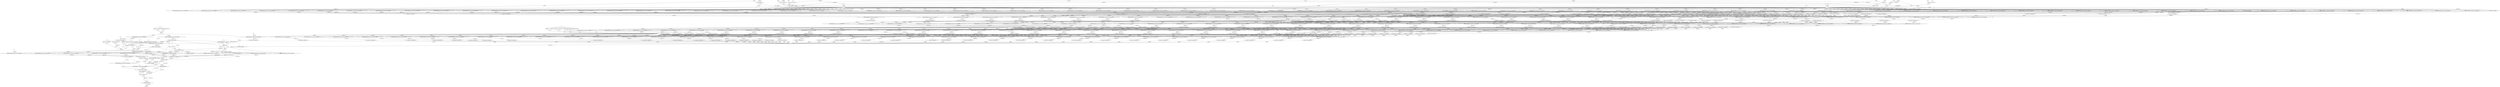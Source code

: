 digraph dag {
"star_exec_inv_20" [label="star_exec_inv_20" nodeName="star_exec_inv_20" class=cfn  shape="rect"];
"star_exec_inv_22" [label="star_exec_inv_22" nodeName="star_exec_inv_22" class=cfn  shape="rect"];
"star_exec_inv_25" [label="star_exec_inv_25" nodeName="star_exec_inv_25" class=cfn  shape="rect"];
"star_exec_inv_29" [label="star_exec_inv_29" nodeName="star_exec_inv_29" class=cfn  shape="rect"];
"star_exec_inv_5" [label="star_exec_inv_5" nodeName="star_exec_inv_5" class=cfn  shape="rect"];
"star_exec_inv_53" [label="star_exec_inv_53" nodeName="star_exec_inv_53" class=cfn  shape="rect"];
"star_exec_inv_61" [label="star_exec_inv_61" nodeName="star_exec_inv_61" class=cfn  shape="rect"];
"star_exec_inv_66" [label="star_exec_inv_66" nodeName="star_exec_inv_66" class=cfn  shape="rect"];
FALSE [label="FALSE" nodeName=FALSE class=cfn  shape="rect"];
Initial [label="Initial" nodeName=Initial class=cfn  shape="rect"];
ControlFowHyperEdge_0 [label="Control flow hyperedge" nodeName=ControlFowHyperEdge_0 class=controlFlowHyperEdge shape="diamond"];
"star_exec_inv_25" -> ControlFowHyperEdge_0 [label="control flow in"]
ControlFowHyperEdge_0 -> "star_exec_inv_5" [label="control flow out"]
ControlFowHyperEdge_1 [label="Control flow hyperedge" nodeName=ControlFowHyperEdge_1 class=controlFlowHyperEdge shape="diamond"];
"Initial" -> ControlFowHyperEdge_1 [label="control flow in"]
ControlFowHyperEdge_1 -> "star_exec_inv_20" [label="control flow out"]
ControlFowHyperEdge_2 [label="Control flow hyperedge" nodeName=ControlFowHyperEdge_2 class=controlFlowHyperEdge shape="diamond"];
"Initial" -> ControlFowHyperEdge_2 [label="control flow in"]
ControlFowHyperEdge_2 -> "star_exec_inv_20" [label="control flow out"]
ControlFowHyperEdge_3 [label="Control flow hyperedge" nodeName=ControlFowHyperEdge_3 class=controlFlowHyperEdge shape="diamond"];
"star_exec_inv_20" -> ControlFowHyperEdge_3 [label="control flow in"]
ControlFowHyperEdge_3 -> "star_exec_inv_22" [label="control flow out"]
ControlFowHyperEdge_4 [label="Control flow hyperedge" nodeName=ControlFowHyperEdge_4 class=controlFlowHyperEdge shape="diamond"];
"star_exec_inv_22" -> ControlFowHyperEdge_4 [label="control flow in"]
ControlFowHyperEdge_4 -> "star_exec_inv_25" [label="control flow out"]
ControlFowHyperEdge_5 [label="Control flow hyperedge" nodeName=ControlFowHyperEdge_5 class=controlFlowHyperEdge shape="diamond"];
"star_exec_inv_5" -> ControlFowHyperEdge_5 [label="control flow in"]
ControlFowHyperEdge_5 -> "star_exec_inv_29" [label="control flow out"]
ControlFowHyperEdge_6 [label="Control flow hyperedge" nodeName=ControlFowHyperEdge_6 class=controlFlowHyperEdge shape="diamond"];
"star_exec_inv_29" -> ControlFowHyperEdge_6 [label="control flow in"]
ControlFowHyperEdge_6 -> "star_exec_inv_53" [label="control flow out"]
ControlFowHyperEdge_7 [label="Control flow hyperedge" nodeName=ControlFowHyperEdge_7 class=controlFlowHyperEdge shape="diamond"];
"star_exec_inv_53" -> ControlFowHyperEdge_7 [label="control flow in"]
ControlFowHyperEdge_7 -> "star_exec_inv_61" [label="control flow out"]
ControlFowHyperEdge_8 [label="Control flow hyperedge" nodeName=ControlFowHyperEdge_8 class=controlFlowHyperEdge shape="diamond"];
"star_exec_inv_53" -> ControlFowHyperEdge_8 [label="control flow in"]
ControlFowHyperEdge_8 -> "star_exec_inv_61" [label="control flow out"]
ControlFowHyperEdge_9 [label="Control flow hyperedge" nodeName=ControlFowHyperEdge_9 class=controlFlowHyperEdge shape="diamond"];
"star_exec_inv_53" -> ControlFowHyperEdge_9 [label="control flow in"]
ControlFowHyperEdge_9 -> "star_exec_inv_61" [label="control flow out"]
ControlFowHyperEdge_10 [label="Control flow hyperedge" nodeName=ControlFowHyperEdge_10 class=controlFlowHyperEdge shape="diamond"];
"star_exec_inv_61" -> ControlFowHyperEdge_10 [label="control flow in"]
ControlFowHyperEdge_10 -> "star_exec_inv_66" [label="control flow out"]
ControlFowHyperEdge_11 [label="Control flow hyperedge" nodeName=ControlFowHyperEdge_11 class=controlFlowHyperEdge shape="diamond"];
"star_exec_inv_61" -> ControlFowHyperEdge_11 [label="control flow in"]
ControlFowHyperEdge_11 -> "star_exec_inv_66" [label="control flow out"]
ControlFowHyperEdge_12 [label="Control flow hyperedge" nodeName=ControlFowHyperEdge_12 class=controlFlowHyperEdge shape="diamond"];
"star_exec_inv_66" -> ControlFowHyperEdge_12 [label="control flow in"]
ControlFowHyperEdge_12 -> "FALSE" [label="control flow out"]
"star_exec_inv_5_argument_0" [label="star_exec_inv_5_argument_0" nodeName=argument0 class=argument  head="star_exec_inv_5" shape="oval"];
"star_exec_inv_5_argument_0" -> "star_exec_inv_5"[label="argument" style="dashed"]
"star_exec_inv_5_argument_1" [label="star_exec_inv_5_argument_1" nodeName=argument1 class=argument  head="star_exec_inv_5" shape="oval"];
"star_exec_inv_5_argument_1" -> "star_exec_inv_5"[label="argument" style="dashed"]
"star_exec_inv_5_argument_2" [label="star_exec_inv_5_argument_2" nodeName=argument2 class=argument  head="star_exec_inv_5" shape="oval"];
"star_exec_inv_5_argument_2" -> "star_exec_inv_5"[label="argument" style="dashed"]
"star_exec_inv_5_argument_3" [label="star_exec_inv_5_argument_3" nodeName=argument3 class=argument  head="star_exec_inv_5" shape="oval"];
"star_exec_inv_5_argument_3" -> "star_exec_inv_5"[label="argument" style="dashed"]
"star_exec_inv_5_argument_4" [label="star_exec_inv_5_argument_4" nodeName=argument4 class=argument  head="star_exec_inv_5" shape="oval"];
"star_exec_inv_5_argument_4" -> "star_exec_inv_5"[label="argument" style="dashed"]
"star_exec_inv_5_argument_5" [label="star_exec_inv_5_argument_5" nodeName=argument5 class=argument  head="star_exec_inv_5" shape="oval"];
"star_exec_inv_5_argument_5" -> "star_exec_inv_5"[label="argument" style="dashed"]
"star_exec_inv_5_argument_6" [label="star_exec_inv_5_argument_6" nodeName=argument6 class=argument  head="star_exec_inv_5" shape="oval"];
"star_exec_inv_5_argument_6" -> "star_exec_inv_5"[label="argument" style="dashed"]
"star_exec_inv_5_argument_7" [label="star_exec_inv_5_argument_7" nodeName=argument7 class=argument  head="star_exec_inv_5" shape="oval"];
"star_exec_inv_5_argument_7" -> "star_exec_inv_5"[label="argument" style="dashed"]
"star_exec_inv_5_argument_8" [label="star_exec_inv_5_argument_8" nodeName=argument8 class=argument  head="star_exec_inv_5" shape="oval"];
"star_exec_inv_5_argument_8" -> "star_exec_inv_5"[label="argument" style="dashed"]
"star_exec_inv_5_argument_9" [label="star_exec_inv_5_argument_9" nodeName=argument9 class=argument  head="star_exec_inv_5" shape="oval"];
"star_exec_inv_5_argument_9" -> "star_exec_inv_5"[label="argument" style="dashed"]
"star_exec_inv_5_argument_10" [label="star_exec_inv_5_argument_10" nodeName=argument10 class=argument  head="star_exec_inv_5" shape="oval"];
"star_exec_inv_5_argument_10" -> "star_exec_inv_5"[label="argument" style="dashed"]
"star_exec_inv_5_argument_11" [label="star_exec_inv_5_argument_11" nodeName=argument11 class=argument  head="star_exec_inv_5" shape="oval"];
"star_exec_inv_5_argument_11" -> "star_exec_inv_5"[label="argument" style="dashed"]
"star_exec_inv_5_argument_12" [label="star_exec_inv_5_argument_12" nodeName=argument12 class=argument  head="star_exec_inv_5" shape="oval"];
"star_exec_inv_5_argument_12" -> "star_exec_inv_5"[label="argument" style="dashed"]
"star_exec_inv_5_argument_13" [label="star_exec_inv_5_argument_13" nodeName=argument13 class=argument  head="star_exec_inv_5" shape="oval"];
"star_exec_inv_5_argument_13" -> "star_exec_inv_5"[label="argument" style="dashed"]
"star_exec_inv_5_argument_14" [label="star_exec_inv_5_argument_14" nodeName=argument14 class=argument  head="star_exec_inv_5" shape="oval"];
"star_exec_inv_5_argument_14" -> "star_exec_inv_5"[label="argument" style="dashed"]
"star_exec_inv_5_argument_15" [label="star_exec_inv_5_argument_15" nodeName=argument15 class=argument  head="star_exec_inv_5" shape="oval"];
"star_exec_inv_5_argument_15" -> "star_exec_inv_5"[label="argument" style="dashed"]
"star_exec_inv_5_argument_16" [label="star_exec_inv_5_argument_16" nodeName=argument16 class=argument  head="star_exec_inv_5" shape="oval"];
"star_exec_inv_5_argument_16" -> "star_exec_inv_5"[label="argument" style="dashed"]
"star_exec_inv_5_argument_17" [label="star_exec_inv_5_argument_17" nodeName=argument17 class=argument  head="star_exec_inv_5" shape="oval"];
"star_exec_inv_5_argument_17" -> "star_exec_inv_5"[label="argument" style="dashed"]
"star_exec_inv_5_argument_18" [label="star_exec_inv_5_argument_18" nodeName=argument18 class=argument  head="star_exec_inv_5" shape="oval"];
"star_exec_inv_5_argument_18" -> "star_exec_inv_5"[label="argument" style="dashed"]
"star_exec_inv_5_argument_19" [label="star_exec_inv_5_argument_19" nodeName=argument19 class=argument  head="star_exec_inv_5" shape="oval"];
"star_exec_inv_5_argument_19" -> "star_exec_inv_5"[label="argument" style="dashed"]
"star_exec_inv_5_argument_20" [label="star_exec_inv_5_argument_20" nodeName=argument20 class=argument  head="star_exec_inv_5" shape="oval"];
"star_exec_inv_5_argument_20" -> "star_exec_inv_5"[label="argument" style="dashed"]
"star_exec_inv_5_argument_21" [label="star_exec_inv_5_argument_21" nodeName=argument21 class=argument  head="star_exec_inv_5" shape="oval"];
"star_exec_inv_5_argument_21" -> "star_exec_inv_5"[label="argument" style="dashed"]
"star_exec_inv_5_argument_22" [label="star_exec_inv_5_argument_22" nodeName=argument22 class=argument  head="star_exec_inv_5" shape="oval"];
"star_exec_inv_5_argument_22" -> "star_exec_inv_5"[label="argument" style="dashed"]
"star_exec_inv_5_argument_23" [label="star_exec_inv_5_argument_23" nodeName=argument23 class=argument  head="star_exec_inv_5" shape="oval"];
"star_exec_inv_5_argument_23" -> "star_exec_inv_5"[label="argument" style="dashed"]
"star_exec_inv_5_argument_24" [label="star_exec_inv_5_argument_24" nodeName=argument24 class=argument  head="star_exec_inv_5" shape="oval"];
"star_exec_inv_5_argument_24" -> "star_exec_inv_5"[label="argument" style="dashed"]
"star_exec_inv_5_argument_25" [label="star_exec_inv_5_argument_25" nodeName=argument25 class=argument  head="star_exec_inv_5" shape="oval"];
"star_exec_inv_5_argument_25" -> "star_exec_inv_5"[label="argument" style="dashed"]
"star_exec_inv_5_argument_26" [label="star_exec_inv_5_argument_26" nodeName=argument26 class=argument  head="star_exec_inv_5" shape="oval"];
"star_exec_inv_5_argument_26" -> "star_exec_inv_5"[label="argument" style="dashed"]
"star_exec_inv_5_argument_27" [label="star_exec_inv_5_argument_27" nodeName=argument27 class=argument  head="star_exec_inv_5" shape="oval"];
"star_exec_inv_5_argument_27" -> "star_exec_inv_5"[label="argument" style="dashed"]
"star_exec_inv_5_argument_28" [label="star_exec_inv_5_argument_28" nodeName=argument28 class=argument  head="star_exec_inv_5" shape="oval"];
"star_exec_inv_5_argument_28" -> "star_exec_inv_5"[label="argument" style="dashed"]
"star_exec_inv_5_argument_29" [label="star_exec_inv_5_argument_29" nodeName=argument29 class=argument  head="star_exec_inv_5" shape="oval"];
"star_exec_inv_5_argument_29" -> "star_exec_inv_5"[label="argument" style="dashed"]
"star_exec_inv_5_argument_30" [label="star_exec_inv_5_argument_30" nodeName=argument30 class=argument  head="star_exec_inv_5" shape="oval"];
"star_exec_inv_5_argument_30" -> "star_exec_inv_5"[label="argument" style="dashed"]
"star_exec_inv_5_argument_31" [label="star_exec_inv_5_argument_31" nodeName=argument31 class=argument  head="star_exec_inv_5" shape="oval"];
"star_exec_inv_5_argument_31" -> "star_exec_inv_5"[label="argument" style="dashed"]
"star_exec_inv_5_argument_32" [label="star_exec_inv_5_argument_32" nodeName=argument32 class=argument  head="star_exec_inv_5" shape="oval"];
"star_exec_inv_5_argument_32" -> "star_exec_inv_5"[label="argument" style="dashed"]
"star_exec_inv_5_argument_33" [label="star_exec_inv_5_argument_33" nodeName=argument33 class=argument  head="star_exec_inv_5" shape="oval"];
"star_exec_inv_5_argument_33" -> "star_exec_inv_5"[label="argument" style="dashed"]
"star_exec_inv_5_argument_34" [label="star_exec_inv_5_argument_34" nodeName=argument34 class=argument  head="star_exec_inv_5" shape="oval"];
"star_exec_inv_5_argument_34" -> "star_exec_inv_5"[label="argument" style="dashed"]
"star_exec_inv_5_argument_35" [label="star_exec_inv_5_argument_35" nodeName=argument35 class=argument  head="star_exec_inv_5" shape="oval"];
"star_exec_inv_5_argument_35" -> "star_exec_inv_5"[label="argument" style="dashed"]
"star_exec_inv_5_argument_36" [label="star_exec_inv_5_argument_36" nodeName=argument36 class=argument  head="star_exec_inv_5" shape="oval"];
"star_exec_inv_5_argument_36" -> "star_exec_inv_5"[label="argument" style="dashed"]
"star_exec_inv_5_argument_37" [label="star_exec_inv_5_argument_37" nodeName=argument37 class=argument  head="star_exec_inv_5" shape="oval"];
"star_exec_inv_5_argument_37" -> "star_exec_inv_5"[label="argument" style="dashed"]
"star_exec_inv_25_argument_0" [label="star_exec_inv_25_argument_0" nodeName=argument0 class=argument  head="star_exec_inv_25" shape="oval"];
"star_exec_inv_25_argument_0" -> "star_exec_inv_25"[label="argument" style="dashed"]
"star_exec_inv_25_argument_1" [label="star_exec_inv_25_argument_1" nodeName=argument1 class=argument  head="star_exec_inv_25" shape="oval"];
"star_exec_inv_25_argument_1" -> "star_exec_inv_25"[label="argument" style="dashed"]
"star_exec_inv_25_argument_2" [label="star_exec_inv_25_argument_2" nodeName=argument2 class=argument  head="star_exec_inv_25" shape="oval"];
"star_exec_inv_25_argument_2" -> "star_exec_inv_25"[label="argument" style="dashed"]
"star_exec_inv_25_argument_3" [label="star_exec_inv_25_argument_3" nodeName=argument3 class=argument  head="star_exec_inv_25" shape="oval"];
"star_exec_inv_25_argument_3" -> "star_exec_inv_25"[label="argument" style="dashed"]
"star_exec_inv_25_argument_4" [label="star_exec_inv_25_argument_4" nodeName=argument4 class=argument  head="star_exec_inv_25" shape="oval"];
"star_exec_inv_25_argument_4" -> "star_exec_inv_25"[label="argument" style="dashed"]
"star_exec_inv_25_argument_5" [label="star_exec_inv_25_argument_5" nodeName=argument5 class=argument  head="star_exec_inv_25" shape="oval"];
"star_exec_inv_25_argument_5" -> "star_exec_inv_25"[label="argument" style="dashed"]
"star_exec_inv_25_argument_6" [label="star_exec_inv_25_argument_6" nodeName=argument6 class=argument  head="star_exec_inv_25" shape="oval"];
"star_exec_inv_25_argument_6" -> "star_exec_inv_25"[label="argument" style="dashed"]
"star_exec_inv_25_argument_7" [label="star_exec_inv_25_argument_7" nodeName=argument7 class=argument  head="star_exec_inv_25" shape="oval"];
"star_exec_inv_25_argument_7" -> "star_exec_inv_25"[label="argument" style="dashed"]
"star_exec_inv_25_argument_8" [label="star_exec_inv_25_argument_8" nodeName=argument8 class=argument  head="star_exec_inv_25" shape="oval"];
"star_exec_inv_25_argument_8" -> "star_exec_inv_25"[label="argument" style="dashed"]
"star_exec_inv_25_argument_9" [label="star_exec_inv_25_argument_9" nodeName=argument9 class=argument  head="star_exec_inv_25" shape="oval"];
"star_exec_inv_25_argument_9" -> "star_exec_inv_25"[label="argument" style="dashed"]
"star_exec_inv_25_argument_10" [label="star_exec_inv_25_argument_10" nodeName=argument10 class=argument  head="star_exec_inv_25" shape="oval"];
"star_exec_inv_25_argument_10" -> "star_exec_inv_25"[label="argument" style="dashed"]
"star_exec_inv_25_argument_11" [label="star_exec_inv_25_argument_11" nodeName=argument11 class=argument  head="star_exec_inv_25" shape="oval"];
"star_exec_inv_25_argument_11" -> "star_exec_inv_25"[label="argument" style="dashed"]
"star_exec_inv_25_argument_12" [label="star_exec_inv_25_argument_12" nodeName=argument12 class=argument  head="star_exec_inv_25" shape="oval"];
"star_exec_inv_25_argument_12" -> "star_exec_inv_25"[label="argument" style="dashed"]
"star_exec_inv_25_argument_13" [label="star_exec_inv_25_argument_13" nodeName=argument13 class=argument  head="star_exec_inv_25" shape="oval"];
"star_exec_inv_25_argument_13" -> "star_exec_inv_25"[label="argument" style="dashed"]
"star_exec_inv_25_argument_14" [label="star_exec_inv_25_argument_14" nodeName=argument14 class=argument  head="star_exec_inv_25" shape="oval"];
"star_exec_inv_25_argument_14" -> "star_exec_inv_25"[label="argument" style="dashed"]
"star_exec_inv_25_argument_15" [label="star_exec_inv_25_argument_15" nodeName=argument15 class=argument  head="star_exec_inv_25" shape="oval"];
"star_exec_inv_25_argument_15" -> "star_exec_inv_25"[label="argument" style="dashed"]
"star_exec_inv_25_argument_16" [label="star_exec_inv_25_argument_16" nodeName=argument16 class=argument  head="star_exec_inv_25" shape="oval"];
"star_exec_inv_25_argument_16" -> "star_exec_inv_25"[label="argument" style="dashed"]
"star_exec_inv_25_argument_17" [label="star_exec_inv_25_argument_17" nodeName=argument17 class=argument  head="star_exec_inv_25" shape="oval"];
"star_exec_inv_25_argument_17" -> "star_exec_inv_25"[label="argument" style="dashed"]
"star_exec_inv_25_argument_18" [label="star_exec_inv_25_argument_18" nodeName=argument18 class=argument  head="star_exec_inv_25" shape="oval"];
"star_exec_inv_25_argument_18" -> "star_exec_inv_25"[label="argument" style="dashed"]
"star_exec_inv_25_argument_19" [label="star_exec_inv_25_argument_19" nodeName=argument19 class=argument  head="star_exec_inv_25" shape="oval"];
"star_exec_inv_25_argument_19" -> "star_exec_inv_25"[label="argument" style="dashed"]
"star_exec_inv_25_argument_20" [label="star_exec_inv_25_argument_20" nodeName=argument20 class=argument  head="star_exec_inv_25" shape="oval"];
"star_exec_inv_25_argument_20" -> "star_exec_inv_25"[label="argument" style="dashed"]
"star_exec_inv_25_argument_21" [label="star_exec_inv_25_argument_21" nodeName=argument21 class=argument  head="star_exec_inv_25" shape="oval"];
"star_exec_inv_25_argument_21" -> "star_exec_inv_25"[label="argument" style="dashed"]
"star_exec_inv_25_argument_22" [label="star_exec_inv_25_argument_22" nodeName=argument22 class=argument  head="star_exec_inv_25" shape="oval"];
"star_exec_inv_25_argument_22" -> "star_exec_inv_25"[label="argument" style="dashed"]
"star_exec_inv_25_argument_23" [label="star_exec_inv_25_argument_23" nodeName=argument23 class=argument  head="star_exec_inv_25" shape="oval"];
"star_exec_inv_25_argument_23" -> "star_exec_inv_25"[label="argument" style="dashed"]
"star_exec_inv_25_argument_24" [label="star_exec_inv_25_argument_24" nodeName=argument24 class=argument  head="star_exec_inv_25" shape="oval"];
"star_exec_inv_25_argument_24" -> "star_exec_inv_25"[label="argument" style="dashed"]
"star_exec_inv_25_argument_25" [label="star_exec_inv_25_argument_25" nodeName=argument25 class=argument  head="star_exec_inv_25" shape="oval"];
"star_exec_inv_25_argument_25" -> "star_exec_inv_25"[label="argument" style="dashed"]
"star_exec_inv_25_argument_26" [label="star_exec_inv_25_argument_26" nodeName=argument26 class=argument  head="star_exec_inv_25" shape="oval"];
"star_exec_inv_25_argument_26" -> "star_exec_inv_25"[label="argument" style="dashed"]
"star_exec_inv_25_argument_27" [label="star_exec_inv_25_argument_27" nodeName=argument27 class=argument  head="star_exec_inv_25" shape="oval"];
"star_exec_inv_25_argument_27" -> "star_exec_inv_25"[label="argument" style="dashed"]
"star_exec_inv_25_argument_28" [label="star_exec_inv_25_argument_28" nodeName=argument28 class=argument  head="star_exec_inv_25" shape="oval"];
"star_exec_inv_25_argument_28" -> "star_exec_inv_25"[label="argument" style="dashed"]
"star_exec_inv_25_argument_29" [label="star_exec_inv_25_argument_29" nodeName=argument29 class=argument  head="star_exec_inv_25" shape="oval"];
"star_exec_inv_25_argument_29" -> "star_exec_inv_25"[label="argument" style="dashed"]
"star_exec_inv_25_argument_30" [label="star_exec_inv_25_argument_30" nodeName=argument30 class=argument  head="star_exec_inv_25" shape="oval"];
"star_exec_inv_25_argument_30" -> "star_exec_inv_25"[label="argument" style="dashed"]
"star_exec_inv_25_argument_31" [label="star_exec_inv_25_argument_31" nodeName=argument31 class=argument  head="star_exec_inv_25" shape="oval"];
"star_exec_inv_25_argument_31" -> "star_exec_inv_25"[label="argument" style="dashed"]
"star_exec_inv_25_argument_32" [label="star_exec_inv_25_argument_32" nodeName=argument32 class=argument  head="star_exec_inv_25" shape="oval"];
"star_exec_inv_25_argument_32" -> "star_exec_inv_25"[label="argument" style="dashed"]
"star_exec_inv_25_argument_33" [label="star_exec_inv_25_argument_33" nodeName=argument33 class=argument  head="star_exec_inv_25" shape="oval"];
"star_exec_inv_25_argument_33" -> "star_exec_inv_25"[label="argument" style="dashed"]
"star_exec_inv_25_argument_34" [label="star_exec_inv_25_argument_34" nodeName=argument34 class=argument  head="star_exec_inv_25" shape="oval"];
"star_exec_inv_25_argument_34" -> "star_exec_inv_25"[label="argument" style="dashed"]
"star_exec_inv_25_argument_35" [label="star_exec_inv_25_argument_35" nodeName=argument35 class=argument  head="star_exec_inv_25" shape="oval"];
"star_exec_inv_25_argument_35" -> "star_exec_inv_25"[label="argument" style="dashed"]
"star_exec_inv_25_argument_36" [label="star_exec_inv_25_argument_36" nodeName=argument36 class=argument  head="star_exec_inv_25" shape="oval"];
"star_exec_inv_25_argument_36" -> "star_exec_inv_25"[label="argument" style="dashed"]
"star_exec_inv_25_argument_37" [label="star_exec_inv_25_argument_37" nodeName=argument37 class=argument  head="star_exec_inv_25" shape="oval"];
"star_exec_inv_25_argument_37" -> "star_exec_inv_25"[label="argument" style="dashed"]
"star_exec_inv_20_argument_0" [label="star_exec_inv_20_argument_0" nodeName=argument0 class=argument  head="star_exec_inv_20" shape="oval"];
"star_exec_inv_20_argument_0" -> "star_exec_inv_20"[label="argument" style="dashed"]
"star_exec_inv_20_argument_1" [label="star_exec_inv_20_argument_1" nodeName=argument1 class=argument  head="star_exec_inv_20" shape="oval"];
"star_exec_inv_20_argument_1" -> "star_exec_inv_20"[label="argument" style="dashed"]
"star_exec_inv_20_argument_2" [label="star_exec_inv_20_argument_2" nodeName=argument2 class=argument  head="star_exec_inv_20" shape="oval"];
"star_exec_inv_20_argument_2" -> "star_exec_inv_20"[label="argument" style="dashed"]
"star_exec_inv_20_argument_3" [label="star_exec_inv_20_argument_3" nodeName=argument3 class=argument  head="star_exec_inv_20" shape="oval"];
"star_exec_inv_20_argument_3" -> "star_exec_inv_20"[label="argument" style="dashed"]
"star_exec_inv_20_argument_4" [label="star_exec_inv_20_argument_4" nodeName=argument4 class=argument  head="star_exec_inv_20" shape="oval"];
"star_exec_inv_20_argument_4" -> "star_exec_inv_20"[label="argument" style="dashed"]
"star_exec_inv_20_argument_5" [label="star_exec_inv_20_argument_5" nodeName=argument5 class=argument  head="star_exec_inv_20" shape="oval"];
"star_exec_inv_20_argument_5" -> "star_exec_inv_20"[label="argument" style="dashed"]
"star_exec_inv_20_argument_6" [label="star_exec_inv_20_argument_6" nodeName=argument6 class=argument  head="star_exec_inv_20" shape="oval"];
"star_exec_inv_20_argument_6" -> "star_exec_inv_20"[label="argument" style="dashed"]
"star_exec_inv_20_argument_7" [label="star_exec_inv_20_argument_7" nodeName=argument7 class=argument  head="star_exec_inv_20" shape="oval"];
"star_exec_inv_20_argument_7" -> "star_exec_inv_20"[label="argument" style="dashed"]
"star_exec_inv_20_argument_8" [label="star_exec_inv_20_argument_8" nodeName=argument8 class=argument  head="star_exec_inv_20" shape="oval"];
"star_exec_inv_20_argument_8" -> "star_exec_inv_20"[label="argument" style="dashed"]
"star_exec_inv_20_argument_9" [label="star_exec_inv_20_argument_9" nodeName=argument9 class=argument  head="star_exec_inv_20" shape="oval"];
"star_exec_inv_20_argument_9" -> "star_exec_inv_20"[label="argument" style="dashed"]
"star_exec_inv_20_argument_10" [label="star_exec_inv_20_argument_10" nodeName=argument10 class=argument  head="star_exec_inv_20" shape="oval"];
"star_exec_inv_20_argument_10" -> "star_exec_inv_20"[label="argument" style="dashed"]
"star_exec_inv_20_argument_11" [label="star_exec_inv_20_argument_11" nodeName=argument11 class=argument  head="star_exec_inv_20" shape="oval"];
"star_exec_inv_20_argument_11" -> "star_exec_inv_20"[label="argument" style="dashed"]
"star_exec_inv_20_argument_12" [label="star_exec_inv_20_argument_12" nodeName=argument12 class=argument  head="star_exec_inv_20" shape="oval"];
"star_exec_inv_20_argument_12" -> "star_exec_inv_20"[label="argument" style="dashed"]
"star_exec_inv_20_argument_13" [label="star_exec_inv_20_argument_13" nodeName=argument13 class=argument  head="star_exec_inv_20" shape="oval"];
"star_exec_inv_20_argument_13" -> "star_exec_inv_20"[label="argument" style="dashed"]
"star_exec_inv_20_argument_14" [label="star_exec_inv_20_argument_14" nodeName=argument14 class=argument  head="star_exec_inv_20" shape="oval"];
"star_exec_inv_20_argument_14" -> "star_exec_inv_20"[label="argument" style="dashed"]
"star_exec_inv_20_argument_15" [label="star_exec_inv_20_argument_15" nodeName=argument15 class=argument  head="star_exec_inv_20" shape="oval"];
"star_exec_inv_20_argument_15" -> "star_exec_inv_20"[label="argument" style="dashed"]
"star_exec_inv_20_argument_16" [label="star_exec_inv_20_argument_16" nodeName=argument16 class=argument  head="star_exec_inv_20" shape="oval"];
"star_exec_inv_20_argument_16" -> "star_exec_inv_20"[label="argument" style="dashed"]
"star_exec_inv_20_argument_17" [label="star_exec_inv_20_argument_17" nodeName=argument17 class=argument  head="star_exec_inv_20" shape="oval"];
"star_exec_inv_20_argument_17" -> "star_exec_inv_20"[label="argument" style="dashed"]
"star_exec_inv_20_argument_18" [label="star_exec_inv_20_argument_18" nodeName=argument18 class=argument  head="star_exec_inv_20" shape="oval"];
"star_exec_inv_20_argument_18" -> "star_exec_inv_20"[label="argument" style="dashed"]
"star_exec_inv_20_argument_19" [label="star_exec_inv_20_argument_19" nodeName=argument19 class=argument  head="star_exec_inv_20" shape="oval"];
"star_exec_inv_20_argument_19" -> "star_exec_inv_20"[label="argument" style="dashed"]
"star_exec_inv_20_argument_20" [label="star_exec_inv_20_argument_20" nodeName=argument20 class=argument  head="star_exec_inv_20" shape="oval"];
"star_exec_inv_20_argument_20" -> "star_exec_inv_20"[label="argument" style="dashed"]
"star_exec_inv_20_argument_21" [label="star_exec_inv_20_argument_21" nodeName=argument21 class=argument  head="star_exec_inv_20" shape="oval"];
"star_exec_inv_20_argument_21" -> "star_exec_inv_20"[label="argument" style="dashed"]
"star_exec_inv_20_argument_22" [label="star_exec_inv_20_argument_22" nodeName=argument22 class=argument  head="star_exec_inv_20" shape="oval"];
"star_exec_inv_20_argument_22" -> "star_exec_inv_20"[label="argument" style="dashed"]
"star_exec_inv_20_argument_23" [label="star_exec_inv_20_argument_23" nodeName=argument23 class=argument  head="star_exec_inv_20" shape="oval"];
"star_exec_inv_20_argument_23" -> "star_exec_inv_20"[label="argument" style="dashed"]
"star_exec_inv_20_argument_24" [label="star_exec_inv_20_argument_24" nodeName=argument24 class=argument  head="star_exec_inv_20" shape="oval"];
"star_exec_inv_20_argument_24" -> "star_exec_inv_20"[label="argument" style="dashed"]
"star_exec_inv_20_argument_25" [label="star_exec_inv_20_argument_25" nodeName=argument25 class=argument  head="star_exec_inv_20" shape="oval"];
"star_exec_inv_20_argument_25" -> "star_exec_inv_20"[label="argument" style="dashed"]
"star_exec_inv_20_argument_26" [label="star_exec_inv_20_argument_26" nodeName=argument26 class=argument  head="star_exec_inv_20" shape="oval"];
"star_exec_inv_20_argument_26" -> "star_exec_inv_20"[label="argument" style="dashed"]
"star_exec_inv_20_argument_27" [label="star_exec_inv_20_argument_27" nodeName=argument27 class=argument  head="star_exec_inv_20" shape="oval"];
"star_exec_inv_20_argument_27" -> "star_exec_inv_20"[label="argument" style="dashed"]
"star_exec_inv_20_argument_28" [label="star_exec_inv_20_argument_28" nodeName=argument28 class=argument  head="star_exec_inv_20" shape="oval"];
"star_exec_inv_20_argument_28" -> "star_exec_inv_20"[label="argument" style="dashed"]
"star_exec_inv_20_argument_29" [label="star_exec_inv_20_argument_29" nodeName=argument29 class=argument  head="star_exec_inv_20" shape="oval"];
"star_exec_inv_20_argument_29" -> "star_exec_inv_20"[label="argument" style="dashed"]
"star_exec_inv_20_argument_30" [label="star_exec_inv_20_argument_30" nodeName=argument30 class=argument  head="star_exec_inv_20" shape="oval"];
"star_exec_inv_20_argument_30" -> "star_exec_inv_20"[label="argument" style="dashed"]
"star_exec_inv_20_argument_31" [label="star_exec_inv_20_argument_31" nodeName=argument31 class=argument  head="star_exec_inv_20" shape="oval"];
"star_exec_inv_20_argument_31" -> "star_exec_inv_20"[label="argument" style="dashed"]
"star_exec_inv_20_argument_32" [label="star_exec_inv_20_argument_32" nodeName=argument32 class=argument  head="star_exec_inv_20" shape="oval"];
"star_exec_inv_20_argument_32" -> "star_exec_inv_20"[label="argument" style="dashed"]
"star_exec_inv_20_argument_33" [label="star_exec_inv_20_argument_33" nodeName=argument33 class=argument  head="star_exec_inv_20" shape="oval"];
"star_exec_inv_20_argument_33" -> "star_exec_inv_20"[label="argument" style="dashed"]
"star_exec_inv_20_argument_34" [label="star_exec_inv_20_argument_34" nodeName=argument34 class=argument  head="star_exec_inv_20" shape="oval"];
"star_exec_inv_20_argument_34" -> "star_exec_inv_20"[label="argument" style="dashed"]
"star_exec_inv_20_argument_35" [label="star_exec_inv_20_argument_35" nodeName=argument35 class=argument  head="star_exec_inv_20" shape="oval"];
"star_exec_inv_20_argument_35" -> "star_exec_inv_20"[label="argument" style="dashed"]
"star_exec_inv_20_argument_36" [label="star_exec_inv_20_argument_36" nodeName=argument36 class=argument  head="star_exec_inv_20" shape="oval"];
"star_exec_inv_20_argument_36" -> "star_exec_inv_20"[label="argument" style="dashed"]
"star_exec_inv_20_argument_37" [label="star_exec_inv_20_argument_37" nodeName=argument37 class=argument  head="star_exec_inv_20" shape="oval"];
"star_exec_inv_20_argument_37" -> "star_exec_inv_20"[label="argument" style="dashed"]
"star_exec_inv_20_argument_38" [label="star_exec_inv_20_argument_38" nodeName=argument38 class=argument  head="star_exec_inv_20" shape="oval"];
"star_exec_inv_20_argument_38" -> "star_exec_inv_20"[label="argument" style="dashed"]
"star_exec_inv_20_argument_39" [label="star_exec_inv_20_argument_39" nodeName=argument39 class=argument  head="star_exec_inv_20" shape="oval"];
"star_exec_inv_20_argument_39" -> "star_exec_inv_20"[label="argument" style="dashed"]
"star_exec_inv_22_argument_0" [label="star_exec_inv_22_argument_0" nodeName=argument0 class=argument  head="star_exec_inv_22" shape="oval"];
"star_exec_inv_22_argument_0" -> "star_exec_inv_22"[label="argument" style="dashed"]
"star_exec_inv_22_argument_1" [label="star_exec_inv_22_argument_1" nodeName=argument1 class=argument  head="star_exec_inv_22" shape="oval"];
"star_exec_inv_22_argument_1" -> "star_exec_inv_22"[label="argument" style="dashed"]
"star_exec_inv_22_argument_2" [label="star_exec_inv_22_argument_2" nodeName=argument2 class=argument  head="star_exec_inv_22" shape="oval"];
"star_exec_inv_22_argument_2" -> "star_exec_inv_22"[label="argument" style="dashed"]
"star_exec_inv_22_argument_3" [label="star_exec_inv_22_argument_3" nodeName=argument3 class=argument  head="star_exec_inv_22" shape="oval"];
"star_exec_inv_22_argument_3" -> "star_exec_inv_22"[label="argument" style="dashed"]
"star_exec_inv_22_argument_4" [label="star_exec_inv_22_argument_4" nodeName=argument4 class=argument  head="star_exec_inv_22" shape="oval"];
"star_exec_inv_22_argument_4" -> "star_exec_inv_22"[label="argument" style="dashed"]
"star_exec_inv_22_argument_5" [label="star_exec_inv_22_argument_5" nodeName=argument5 class=argument  head="star_exec_inv_22" shape="oval"];
"star_exec_inv_22_argument_5" -> "star_exec_inv_22"[label="argument" style="dashed"]
"star_exec_inv_22_argument_6" [label="star_exec_inv_22_argument_6" nodeName=argument6 class=argument  head="star_exec_inv_22" shape="oval"];
"star_exec_inv_22_argument_6" -> "star_exec_inv_22"[label="argument" style="dashed"]
"star_exec_inv_22_argument_7" [label="star_exec_inv_22_argument_7" nodeName=argument7 class=argument  head="star_exec_inv_22" shape="oval"];
"star_exec_inv_22_argument_7" -> "star_exec_inv_22"[label="argument" style="dashed"]
"star_exec_inv_22_argument_8" [label="star_exec_inv_22_argument_8" nodeName=argument8 class=argument  head="star_exec_inv_22" shape="oval"];
"star_exec_inv_22_argument_8" -> "star_exec_inv_22"[label="argument" style="dashed"]
"star_exec_inv_22_argument_9" [label="star_exec_inv_22_argument_9" nodeName=argument9 class=argument  head="star_exec_inv_22" shape="oval"];
"star_exec_inv_22_argument_9" -> "star_exec_inv_22"[label="argument" style="dashed"]
"star_exec_inv_22_argument_10" [label="star_exec_inv_22_argument_10" nodeName=argument10 class=argument  head="star_exec_inv_22" shape="oval"];
"star_exec_inv_22_argument_10" -> "star_exec_inv_22"[label="argument" style="dashed"]
"star_exec_inv_22_argument_11" [label="star_exec_inv_22_argument_11" nodeName=argument11 class=argument  head="star_exec_inv_22" shape="oval"];
"star_exec_inv_22_argument_11" -> "star_exec_inv_22"[label="argument" style="dashed"]
"star_exec_inv_22_argument_12" [label="star_exec_inv_22_argument_12" nodeName=argument12 class=argument  head="star_exec_inv_22" shape="oval"];
"star_exec_inv_22_argument_12" -> "star_exec_inv_22"[label="argument" style="dashed"]
"star_exec_inv_22_argument_13" [label="star_exec_inv_22_argument_13" nodeName=argument13 class=argument  head="star_exec_inv_22" shape="oval"];
"star_exec_inv_22_argument_13" -> "star_exec_inv_22"[label="argument" style="dashed"]
"star_exec_inv_22_argument_14" [label="star_exec_inv_22_argument_14" nodeName=argument14 class=argument  head="star_exec_inv_22" shape="oval"];
"star_exec_inv_22_argument_14" -> "star_exec_inv_22"[label="argument" style="dashed"]
"star_exec_inv_22_argument_15" [label="star_exec_inv_22_argument_15" nodeName=argument15 class=argument  head="star_exec_inv_22" shape="oval"];
"star_exec_inv_22_argument_15" -> "star_exec_inv_22"[label="argument" style="dashed"]
"star_exec_inv_22_argument_16" [label="star_exec_inv_22_argument_16" nodeName=argument16 class=argument  head="star_exec_inv_22" shape="oval"];
"star_exec_inv_22_argument_16" -> "star_exec_inv_22"[label="argument" style="dashed"]
"star_exec_inv_22_argument_17" [label="star_exec_inv_22_argument_17" nodeName=argument17 class=argument  head="star_exec_inv_22" shape="oval"];
"star_exec_inv_22_argument_17" -> "star_exec_inv_22"[label="argument" style="dashed"]
"star_exec_inv_22_argument_18" [label="star_exec_inv_22_argument_18" nodeName=argument18 class=argument  head="star_exec_inv_22" shape="oval"];
"star_exec_inv_22_argument_18" -> "star_exec_inv_22"[label="argument" style="dashed"]
"star_exec_inv_22_argument_19" [label="star_exec_inv_22_argument_19" nodeName=argument19 class=argument  head="star_exec_inv_22" shape="oval"];
"star_exec_inv_22_argument_19" -> "star_exec_inv_22"[label="argument" style="dashed"]
"star_exec_inv_22_argument_20" [label="star_exec_inv_22_argument_20" nodeName=argument20 class=argument  head="star_exec_inv_22" shape="oval"];
"star_exec_inv_22_argument_20" -> "star_exec_inv_22"[label="argument" style="dashed"]
"star_exec_inv_22_argument_21" [label="star_exec_inv_22_argument_21" nodeName=argument21 class=argument  head="star_exec_inv_22" shape="oval"];
"star_exec_inv_22_argument_21" -> "star_exec_inv_22"[label="argument" style="dashed"]
"star_exec_inv_22_argument_22" [label="star_exec_inv_22_argument_22" nodeName=argument22 class=argument  head="star_exec_inv_22" shape="oval"];
"star_exec_inv_22_argument_22" -> "star_exec_inv_22"[label="argument" style="dashed"]
"star_exec_inv_22_argument_23" [label="star_exec_inv_22_argument_23" nodeName=argument23 class=argument  head="star_exec_inv_22" shape="oval"];
"star_exec_inv_22_argument_23" -> "star_exec_inv_22"[label="argument" style="dashed"]
"star_exec_inv_22_argument_24" [label="star_exec_inv_22_argument_24" nodeName=argument24 class=argument  head="star_exec_inv_22" shape="oval"];
"star_exec_inv_22_argument_24" -> "star_exec_inv_22"[label="argument" style="dashed"]
"star_exec_inv_22_argument_25" [label="star_exec_inv_22_argument_25" nodeName=argument25 class=argument  head="star_exec_inv_22" shape="oval"];
"star_exec_inv_22_argument_25" -> "star_exec_inv_22"[label="argument" style="dashed"]
"star_exec_inv_22_argument_26" [label="star_exec_inv_22_argument_26" nodeName=argument26 class=argument  head="star_exec_inv_22" shape="oval"];
"star_exec_inv_22_argument_26" -> "star_exec_inv_22"[label="argument" style="dashed"]
"star_exec_inv_22_argument_27" [label="star_exec_inv_22_argument_27" nodeName=argument27 class=argument  head="star_exec_inv_22" shape="oval"];
"star_exec_inv_22_argument_27" -> "star_exec_inv_22"[label="argument" style="dashed"]
"star_exec_inv_22_argument_28" [label="star_exec_inv_22_argument_28" nodeName=argument28 class=argument  head="star_exec_inv_22" shape="oval"];
"star_exec_inv_22_argument_28" -> "star_exec_inv_22"[label="argument" style="dashed"]
"star_exec_inv_22_argument_29" [label="star_exec_inv_22_argument_29" nodeName=argument29 class=argument  head="star_exec_inv_22" shape="oval"];
"star_exec_inv_22_argument_29" -> "star_exec_inv_22"[label="argument" style="dashed"]
"star_exec_inv_22_argument_30" [label="star_exec_inv_22_argument_30" nodeName=argument30 class=argument  head="star_exec_inv_22" shape="oval"];
"star_exec_inv_22_argument_30" -> "star_exec_inv_22"[label="argument" style="dashed"]
"star_exec_inv_22_argument_31" [label="star_exec_inv_22_argument_31" nodeName=argument31 class=argument  head="star_exec_inv_22" shape="oval"];
"star_exec_inv_22_argument_31" -> "star_exec_inv_22"[label="argument" style="dashed"]
"star_exec_inv_22_argument_32" [label="star_exec_inv_22_argument_32" nodeName=argument32 class=argument  head="star_exec_inv_22" shape="oval"];
"star_exec_inv_22_argument_32" -> "star_exec_inv_22"[label="argument" style="dashed"]
"star_exec_inv_22_argument_33" [label="star_exec_inv_22_argument_33" nodeName=argument33 class=argument  head="star_exec_inv_22" shape="oval"];
"star_exec_inv_22_argument_33" -> "star_exec_inv_22"[label="argument" style="dashed"]
"star_exec_inv_22_argument_34" [label="star_exec_inv_22_argument_34" nodeName=argument34 class=argument  head="star_exec_inv_22" shape="oval"];
"star_exec_inv_22_argument_34" -> "star_exec_inv_22"[label="argument" style="dashed"]
"star_exec_inv_22_argument_35" [label="star_exec_inv_22_argument_35" nodeName=argument35 class=argument  head="star_exec_inv_22" shape="oval"];
"star_exec_inv_22_argument_35" -> "star_exec_inv_22"[label="argument" style="dashed"]
"star_exec_inv_22_argument_36" [label="star_exec_inv_22_argument_36" nodeName=argument36 class=argument  head="star_exec_inv_22" shape="oval"];
"star_exec_inv_22_argument_36" -> "star_exec_inv_22"[label="argument" style="dashed"]
"star_exec_inv_22_argument_37" [label="star_exec_inv_22_argument_37" nodeName=argument37 class=argument  head="star_exec_inv_22" shape="oval"];
"star_exec_inv_22_argument_37" -> "star_exec_inv_22"[label="argument" style="dashed"]
"star_exec_inv_29_argument_0" [label="star_exec_inv_29_argument_0" nodeName=argument0 class=argument  head="star_exec_inv_29" shape="oval"];
"star_exec_inv_29_argument_0" -> "star_exec_inv_29"[label="argument" style="dashed"]
"star_exec_inv_29_argument_1" [label="star_exec_inv_29_argument_1" nodeName=argument1 class=argument  head="star_exec_inv_29" shape="oval"];
"star_exec_inv_29_argument_1" -> "star_exec_inv_29"[label="argument" style="dashed"]
"star_exec_inv_29_argument_2" [label="star_exec_inv_29_argument_2" nodeName=argument2 class=argument  head="star_exec_inv_29" shape="oval"];
"star_exec_inv_29_argument_2" -> "star_exec_inv_29"[label="argument" style="dashed"]
"star_exec_inv_29_argument_3" [label="star_exec_inv_29_argument_3" nodeName=argument3 class=argument  head="star_exec_inv_29" shape="oval"];
"star_exec_inv_29_argument_3" -> "star_exec_inv_29"[label="argument" style="dashed"]
"star_exec_inv_29_argument_4" [label="star_exec_inv_29_argument_4" nodeName=argument4 class=argument  head="star_exec_inv_29" shape="oval"];
"star_exec_inv_29_argument_4" -> "star_exec_inv_29"[label="argument" style="dashed"]
"star_exec_inv_29_argument_5" [label="star_exec_inv_29_argument_5" nodeName=argument5 class=argument  head="star_exec_inv_29" shape="oval"];
"star_exec_inv_29_argument_5" -> "star_exec_inv_29"[label="argument" style="dashed"]
"star_exec_inv_29_argument_6" [label="star_exec_inv_29_argument_6" nodeName=argument6 class=argument  head="star_exec_inv_29" shape="oval"];
"star_exec_inv_29_argument_6" -> "star_exec_inv_29"[label="argument" style="dashed"]
"star_exec_inv_29_argument_7" [label="star_exec_inv_29_argument_7" nodeName=argument7 class=argument  head="star_exec_inv_29" shape="oval"];
"star_exec_inv_29_argument_7" -> "star_exec_inv_29"[label="argument" style="dashed"]
"star_exec_inv_29_argument_8" [label="star_exec_inv_29_argument_8" nodeName=argument8 class=argument  head="star_exec_inv_29" shape="oval"];
"star_exec_inv_29_argument_8" -> "star_exec_inv_29"[label="argument" style="dashed"]
"star_exec_inv_29_argument_9" [label="star_exec_inv_29_argument_9" nodeName=argument9 class=argument  head="star_exec_inv_29" shape="oval"];
"star_exec_inv_29_argument_9" -> "star_exec_inv_29"[label="argument" style="dashed"]
"star_exec_inv_29_argument_10" [label="star_exec_inv_29_argument_10" nodeName=argument10 class=argument  head="star_exec_inv_29" shape="oval"];
"star_exec_inv_29_argument_10" -> "star_exec_inv_29"[label="argument" style="dashed"]
"star_exec_inv_29_argument_11" [label="star_exec_inv_29_argument_11" nodeName=argument11 class=argument  head="star_exec_inv_29" shape="oval"];
"star_exec_inv_29_argument_11" -> "star_exec_inv_29"[label="argument" style="dashed"]
"star_exec_inv_29_argument_12" [label="star_exec_inv_29_argument_12" nodeName=argument12 class=argument  head="star_exec_inv_29" shape="oval"];
"star_exec_inv_29_argument_12" -> "star_exec_inv_29"[label="argument" style="dashed"]
"star_exec_inv_29_argument_13" [label="star_exec_inv_29_argument_13" nodeName=argument13 class=argument  head="star_exec_inv_29" shape="oval"];
"star_exec_inv_29_argument_13" -> "star_exec_inv_29"[label="argument" style="dashed"]
"star_exec_inv_29_argument_14" [label="star_exec_inv_29_argument_14" nodeName=argument14 class=argument  head="star_exec_inv_29" shape="oval"];
"star_exec_inv_29_argument_14" -> "star_exec_inv_29"[label="argument" style="dashed"]
"star_exec_inv_29_argument_15" [label="star_exec_inv_29_argument_15" nodeName=argument15 class=argument  head="star_exec_inv_29" shape="oval"];
"star_exec_inv_29_argument_15" -> "star_exec_inv_29"[label="argument" style="dashed"]
"star_exec_inv_29_argument_16" [label="star_exec_inv_29_argument_16" nodeName=argument16 class=argument  head="star_exec_inv_29" shape="oval"];
"star_exec_inv_29_argument_16" -> "star_exec_inv_29"[label="argument" style="dashed"]
"star_exec_inv_29_argument_17" [label="star_exec_inv_29_argument_17" nodeName=argument17 class=argument  head="star_exec_inv_29" shape="oval"];
"star_exec_inv_29_argument_17" -> "star_exec_inv_29"[label="argument" style="dashed"]
"star_exec_inv_29_argument_18" [label="star_exec_inv_29_argument_18" nodeName=argument18 class=argument  head="star_exec_inv_29" shape="oval"];
"star_exec_inv_29_argument_18" -> "star_exec_inv_29"[label="argument" style="dashed"]
"star_exec_inv_29_argument_19" [label="star_exec_inv_29_argument_19" nodeName=argument19 class=argument  head="star_exec_inv_29" shape="oval"];
"star_exec_inv_29_argument_19" -> "star_exec_inv_29"[label="argument" style="dashed"]
"star_exec_inv_29_argument_20" [label="star_exec_inv_29_argument_20" nodeName=argument20 class=argument  head="star_exec_inv_29" shape="oval"];
"star_exec_inv_29_argument_20" -> "star_exec_inv_29"[label="argument" style="dashed"]
"star_exec_inv_29_argument_21" [label="star_exec_inv_29_argument_21" nodeName=argument21 class=argument  head="star_exec_inv_29" shape="oval"];
"star_exec_inv_29_argument_21" -> "star_exec_inv_29"[label="argument" style="dashed"]
"star_exec_inv_29_argument_22" [label="star_exec_inv_29_argument_22" nodeName=argument22 class=argument  head="star_exec_inv_29" shape="oval"];
"star_exec_inv_29_argument_22" -> "star_exec_inv_29"[label="argument" style="dashed"]
"star_exec_inv_29_argument_23" [label="star_exec_inv_29_argument_23" nodeName=argument23 class=argument  head="star_exec_inv_29" shape="oval"];
"star_exec_inv_29_argument_23" -> "star_exec_inv_29"[label="argument" style="dashed"]
"star_exec_inv_29_argument_24" [label="star_exec_inv_29_argument_24" nodeName=argument24 class=argument  head="star_exec_inv_29" shape="oval"];
"star_exec_inv_29_argument_24" -> "star_exec_inv_29"[label="argument" style="dashed"]
"star_exec_inv_29_argument_25" [label="star_exec_inv_29_argument_25" nodeName=argument25 class=argument  head="star_exec_inv_29" shape="oval"];
"star_exec_inv_29_argument_25" -> "star_exec_inv_29"[label="argument" style="dashed"]
"star_exec_inv_29_argument_26" [label="star_exec_inv_29_argument_26" nodeName=argument26 class=argument  head="star_exec_inv_29" shape="oval"];
"star_exec_inv_29_argument_26" -> "star_exec_inv_29"[label="argument" style="dashed"]
"star_exec_inv_29_argument_27" [label="star_exec_inv_29_argument_27" nodeName=argument27 class=argument  head="star_exec_inv_29" shape="oval"];
"star_exec_inv_29_argument_27" -> "star_exec_inv_29"[label="argument" style="dashed"]
"star_exec_inv_29_argument_28" [label="star_exec_inv_29_argument_28" nodeName=argument28 class=argument  head="star_exec_inv_29" shape="oval"];
"star_exec_inv_29_argument_28" -> "star_exec_inv_29"[label="argument" style="dashed"]
"star_exec_inv_29_argument_29" [label="star_exec_inv_29_argument_29" nodeName=argument29 class=argument  head="star_exec_inv_29" shape="oval"];
"star_exec_inv_29_argument_29" -> "star_exec_inv_29"[label="argument" style="dashed"]
"star_exec_inv_29_argument_30" [label="star_exec_inv_29_argument_30" nodeName=argument30 class=argument  head="star_exec_inv_29" shape="oval"];
"star_exec_inv_29_argument_30" -> "star_exec_inv_29"[label="argument" style="dashed"]
"star_exec_inv_29_argument_31" [label="star_exec_inv_29_argument_31" nodeName=argument31 class=argument  head="star_exec_inv_29" shape="oval"];
"star_exec_inv_29_argument_31" -> "star_exec_inv_29"[label="argument" style="dashed"]
"star_exec_inv_29_argument_32" [label="star_exec_inv_29_argument_32" nodeName=argument32 class=argument  head="star_exec_inv_29" shape="oval"];
"star_exec_inv_29_argument_32" -> "star_exec_inv_29"[label="argument" style="dashed"]
"star_exec_inv_29_argument_33" [label="star_exec_inv_29_argument_33" nodeName=argument33 class=argument  head="star_exec_inv_29" shape="oval"];
"star_exec_inv_29_argument_33" -> "star_exec_inv_29"[label="argument" style="dashed"]
"star_exec_inv_29_argument_34" [label="star_exec_inv_29_argument_34" nodeName=argument34 class=argument  head="star_exec_inv_29" shape="oval"];
"star_exec_inv_29_argument_34" -> "star_exec_inv_29"[label="argument" style="dashed"]
"star_exec_inv_29_argument_35" [label="star_exec_inv_29_argument_35" nodeName=argument35 class=argument  head="star_exec_inv_29" shape="oval"];
"star_exec_inv_29_argument_35" -> "star_exec_inv_29"[label="argument" style="dashed"]
"star_exec_inv_29_argument_36" [label="star_exec_inv_29_argument_36" nodeName=argument36 class=argument  head="star_exec_inv_29" shape="oval"];
"star_exec_inv_29_argument_36" -> "star_exec_inv_29"[label="argument" style="dashed"]
"star_exec_inv_29_argument_37" [label="star_exec_inv_29_argument_37" nodeName=argument37 class=argument  head="star_exec_inv_29" shape="oval"];
"star_exec_inv_29_argument_37" -> "star_exec_inv_29"[label="argument" style="dashed"]
"star_exec_inv_53_argument_0" [label="star_exec_inv_53_argument_0" nodeName=argument0 class=argument  head="star_exec_inv_53" shape="oval"];
"star_exec_inv_53_argument_0" -> "star_exec_inv_53"[label="argument" style="dashed"]
"star_exec_inv_53_argument_1" [label="star_exec_inv_53_argument_1" nodeName=argument1 class=argument  head="star_exec_inv_53" shape="oval"];
"star_exec_inv_53_argument_1" -> "star_exec_inv_53"[label="argument" style="dashed"]
"star_exec_inv_53_argument_2" [label="star_exec_inv_53_argument_2" nodeName=argument2 class=argument  head="star_exec_inv_53" shape="oval"];
"star_exec_inv_53_argument_2" -> "star_exec_inv_53"[label="argument" style="dashed"]
"star_exec_inv_61_argument_0" [label="star_exec_inv_61_argument_0" nodeName=argument0 class=argument  head="star_exec_inv_61" shape="oval"];
"star_exec_inv_61_argument_0" -> "star_exec_inv_61"[label="argument" style="dashed"]
"star_exec_inv_61_argument_1" [label="star_exec_inv_61_argument_1" nodeName=argument1 class=argument  head="star_exec_inv_61" shape="oval"];
"star_exec_inv_61_argument_1" -> "star_exec_inv_61"[label="argument" style="dashed"]
"star_exec_inv_61_argument_2" [label="star_exec_inv_61_argument_2" nodeName=argument2 class=argument  head="star_exec_inv_61" shape="oval"];
"star_exec_inv_61_argument_2" -> "star_exec_inv_61"[label="argument" style="dashed"]
"star_exec_inv_66_argument_0" [label="star_exec_inv_66_argument_0" nodeName=argument0 class=argument  head="star_exec_inv_66" shape="oval"];
"star_exec_inv_66_argument_0" -> "star_exec_inv_66"[label="argument" style="dashed"]

"xxxstar_exec_inv_5___star_exec_inv_25_0xxxguard_0_node_0" [label="true" nodeName="xxxstar_exec_inv_5___star_exec_inv_25_0xxxguard_0_node_0" class=BoolValue ];

"xxxstar_exec_inv_5___star_exec_inv_25_0xxxguard_0_node_0" -> "ControlFowHyperEdge_0" [label="condition"];
"xxxstar_exec_inv_20___Initial_1xxx_and" [label="&" nodeName="xxxstar_exec_inv_20___Initial_1xxx_and" class=Operator shape="rect"];
"xxxstar_exec_inv_20___Initial_1xxxguard_0_node_0" [label=">=" nodeName="xxxstar_exec_inv_20___Initial_1xxxguard_0_node_0" class=Operator  shape="rect"];
"xxxstar_exec_inv_20___Initial_1xxxguard_0_node_1" [label="P3" nodeName="xxxstar_exec_inv_20___Initial_1xxxguard_0_node_1" class=Constant ];
"xxxstar_exec_inv_20___Initial_1xxxguard_0_node_2" [label="0" nodeName="xxxstar_exec_inv_20___Initial_1xxxguard_0_node_2" class=Literal ];
"xxxstar_exec_inv_20___Initial_1xxxguard_0_node_1" -> "xxxstar_exec_inv_20___Initial_1xxxguard_0_node_0"[label="dataFlowAST"]
"xxxstar_exec_inv_20___Initial_1xxxguard_0_node_2" -> "xxxstar_exec_inv_20___Initial_1xxxguard_0_node_0"[label="dataFlowAST"]

"xxxstar_exec_inv_20___Initial_1xxxguard_0_node_0" -> "xxxstar_exec_inv_20___Initial_1xxx_and" [label="AST &"];
"xxxstar_exec_inv_20___Initial_1xxxguard1_node_0" [label="=" nodeName="xxxstar_exec_inv_20___Initial_1xxxguard1_node_0" class=Operator  shape="rect"];
"xxxstar_exec_inv_20___Initial_1xxxdataFlow4_node_0" -> "xxxstar_exec_inv_20___Initial_1xxxguard1_node_0"[label="dataFlowAST"]
"xxxstar_exec_inv_20___Initial_1xxxdataFlow3_node_0" -> "xxxstar_exec_inv_20___Initial_1xxxguard1_node_0"[label="dataFlowAST"]

"xxxstar_exec_inv_20___Initial_1xxxguard1_node_0" -> "xxxstar_exec_inv_20___Initial_1xxx_and" [label="AST &"];
"xxxstar_exec_inv_20___Initial_1xxxguard2_node_0" [label="=" nodeName="xxxstar_exec_inv_20___Initial_1xxxguard2_node_0" class=Operator  shape="rect"];
"xxxstar_exec_inv_20___Initial_1xxxdataFlow2_node_0" -> "xxxstar_exec_inv_20___Initial_1xxxguard2_node_0"[label="dataFlowAST"]
"xxxstar_exec_inv_20___Initial_1xxxdataFlow5_node_0" -> "xxxstar_exec_inv_20___Initial_1xxxguard2_node_0"[label="dataFlowAST"]

"xxxstar_exec_inv_20___Initial_1xxxguard2_node_0" -> "xxxstar_exec_inv_20___Initial_1xxx_and" [label="AST &"];
"xxxstar_exec_inv_20___Initial_1xxxguard3_node_0" [label="=" nodeName="xxxstar_exec_inv_20___Initial_1xxxguard3_node_0" class=Operator  shape="rect"];
"xxxstar_exec_inv_20___Initial_1xxxdataFlow1_node_0" -> "xxxstar_exec_inv_20___Initial_1xxxguard3_node_0"[label="dataFlowAST"]
"xxxstar_exec_inv_20___Initial_1xxxdataFlow_0_node_0" -> "xxxstar_exec_inv_20___Initial_1xxxguard3_node_0"[label="dataFlowAST"]

"xxxstar_exec_inv_20___Initial_1xxxguard3_node_0" -> "xxxstar_exec_inv_20___Initial_1xxx_and" [label="AST &"];
"xxxstar_exec_inv_20___Initial_1xxx_and" -> "ControlFowHyperEdge_1" [label="condition"];
"xxxstar_exec_inv_20___Initial_1xxxdataFlow_0_node_0" [label="_arg209" nodeName="xxxstar_exec_inv_20___Initial_1xxxdataFlow_0_node_0" class=Constant ];

"xxxstar_exec_inv_20___Initial_1xxxdataFlow_0_node_0" -> "DataFowHyperEdge_1_star_exec_inv_20_argument_33" [label="data flow"];
"xxxstar_exec_inv_20___Initial_1xxxdataFlow1_node_0" [label="_P53" nodeName="xxxstar_exec_inv_20___Initial_1xxxdataFlow1_node_0" class=Constant ];

"xxxstar_exec_inv_20___Initial_1xxxdataFlow1_node_0" -> "DataFowHyperEdge_1_star_exec_inv_20_argument_30" [label="data flow"];
"xxxstar_exec_inv_20___Initial_1xxxdataFlow2_node_0" [label="_P52" nodeName="xxxstar_exec_inv_20___Initial_1xxxdataFlow2_node_0" class=Constant ];

"xxxstar_exec_inv_20___Initial_1xxxdataFlow2_node_0" -> "DataFowHyperEdge_1_star_exec_inv_20_argument_29" [label="data flow"];
"xxxstar_exec_inv_20___Initial_1xxxdataFlow3_node_0" [label="_arg207" nodeName="xxxstar_exec_inv_20___Initial_1xxxdataFlow3_node_0" class=Constant ];

"xxxstar_exec_inv_20___Initial_1xxxdataFlow3_node_0" -> "DataFowHyperEdge_1_star_exec_inv_20_argument_31" [label="data flow"];
"xxxstar_exec_inv_20___Initial_1xxxdataFlow4_node_0" [label="_P51" nodeName="xxxstar_exec_inv_20___Initial_1xxxdataFlow4_node_0" class=Constant ];

"xxxstar_exec_inv_20___Initial_1xxxdataFlow4_node_0" -> "DataFowHyperEdge_1_star_exec_inv_20_argument_28" [label="data flow"];
"xxxstar_exec_inv_20___Initial_1xxxdataFlow5_node_0" [label="_arg208" nodeName="xxxstar_exec_inv_20___Initial_1xxxdataFlow5_node_0" class=Constant ];

"xxxstar_exec_inv_20___Initial_1xxxdataFlow5_node_0" -> "DataFowHyperEdge_1_star_exec_inv_20_argument_32" [label="data flow"];
"xxxstar_exec_inv_20___Initial_2xxx_and" [label="&" nodeName="xxxstar_exec_inv_20___Initial_2xxx_and" class=Operator shape="rect"];
"xxxstar_exec_inv_20___Initial_2xxxguard_0_node_0" [label=">=" nodeName="xxxstar_exec_inv_20___Initial_2xxxguard_0_node_0" class=Operator  shape="rect"];
"xxxstar_exec_inv_20___Initial_2xxxguard_0_node_1" [label="P3" nodeName="xxxstar_exec_inv_20___Initial_2xxxguard_0_node_1" class=Constant ];
"xxxstar_exec_inv_20___Initial_2xxxguard_0_node_2" [label="0" nodeName="xxxstar_exec_inv_20___Initial_2xxxguard_0_node_2" class=Literal ];
"xxxstar_exec_inv_20___Initial_2xxxguard_0_node_1" -> "xxxstar_exec_inv_20___Initial_2xxxguard_0_node_0"[label="dataFlowAST"]
"xxxstar_exec_inv_20___Initial_2xxxguard_0_node_2" -> "xxxstar_exec_inv_20___Initial_2xxxguard_0_node_0"[label="dataFlowAST"]

"xxxstar_exec_inv_20___Initial_2xxxguard_0_node_0" -> "xxxstar_exec_inv_20___Initial_2xxx_and" [label="AST &"];
"xxxstar_exec_inv_20___Initial_2xxxguard1_node_0" [label="=" nodeName="xxxstar_exec_inv_20___Initial_2xxxguard1_node_0" class=Operator  shape="rect"];
"xxxstar_exec_inv_20___Initial_2xxxdataFlow4_node_0" -> "xxxstar_exec_inv_20___Initial_2xxxguard1_node_0"[label="dataFlowAST"]
"xxxstar_exec_inv_20___Initial_2xxxdataFlow_0_node_0" -> "xxxstar_exec_inv_20___Initial_2xxxguard1_node_0"[label="dataFlowAST"]

"xxxstar_exec_inv_20___Initial_2xxxguard1_node_0" -> "xxxstar_exec_inv_20___Initial_2xxx_and" [label="AST &"];
"xxxstar_exec_inv_20___Initial_2xxxguard2_node_0" [label="=" nodeName="xxxstar_exec_inv_20___Initial_2xxxguard2_node_0" class=Operator  shape="rect"];
"xxxstar_exec_inv_20___Initial_2xxxdataFlow2_node_0" -> "xxxstar_exec_inv_20___Initial_2xxxguard2_node_0"[label="dataFlowAST"]
"xxxstar_exec_inv_20___Initial_2xxxdataFlow5_node_0" -> "xxxstar_exec_inv_20___Initial_2xxxguard2_node_0"[label="dataFlowAST"]

"xxxstar_exec_inv_20___Initial_2xxxguard2_node_0" -> "xxxstar_exec_inv_20___Initial_2xxx_and" [label="AST &"];
"xxxstar_exec_inv_20___Initial_2xxxguard3_node_0" [label="=" nodeName="xxxstar_exec_inv_20___Initial_2xxxguard3_node_0" class=Operator  shape="rect"];
"xxxstar_exec_inv_20___Initial_2xxxdataFlow1_node_0" -> "xxxstar_exec_inv_20___Initial_2xxxguard3_node_0"[label="dataFlowAST"]
"xxxstar_exec_inv_20___Initial_2xxxdataFlow3_node_0" -> "xxxstar_exec_inv_20___Initial_2xxxguard3_node_0"[label="dataFlowAST"]

"xxxstar_exec_inv_20___Initial_2xxxguard3_node_0" -> "xxxstar_exec_inv_20___Initial_2xxx_and" [label="AST &"];
"xxxstar_exec_inv_20___Initial_2xxx_and" -> "ControlFowHyperEdge_2" [label="condition"];
"xxxstar_exec_inv_20___Initial_2xxxdataFlow_0_node_0" [label="_arg212" nodeName="xxxstar_exec_inv_20___Initial_2xxxdataFlow_0_node_0" class=Constant ];

"xxxstar_exec_inv_20___Initial_2xxxdataFlow_0_node_0" -> "DataFowHyperEdge_2_star_exec_inv_20_argument_37" [label="data flow"];
"xxxstar_exec_inv_20___Initial_2xxxdataFlow1_node_0" [label="_P53" nodeName="xxxstar_exec_inv_20___Initial_2xxxdataFlow1_node_0" class=Constant ];

"xxxstar_exec_inv_20___Initial_2xxxdataFlow1_node_0" -> "DataFowHyperEdge_2_star_exec_inv_20_argument_36" [label="data flow"];
"xxxstar_exec_inv_20___Initial_2xxxdataFlow2_node_0" [label="_P52" nodeName="xxxstar_exec_inv_20___Initial_2xxxdataFlow2_node_0" class=Constant ];

"xxxstar_exec_inv_20___Initial_2xxxdataFlow2_node_0" -> "DataFowHyperEdge_2_star_exec_inv_20_argument_35" [label="data flow"];
"xxxstar_exec_inv_20___Initial_2xxxdataFlow3_node_0" [label="_arg214" nodeName="xxxstar_exec_inv_20___Initial_2xxxdataFlow3_node_0" class=Constant ];

"xxxstar_exec_inv_20___Initial_2xxxdataFlow3_node_0" -> "DataFowHyperEdge_2_star_exec_inv_20_argument_39" [label="data flow"];
"xxxstar_exec_inv_20___Initial_2xxxdataFlow4_node_0" [label="_P51" nodeName="xxxstar_exec_inv_20___Initial_2xxxdataFlow4_node_0" class=Constant ];

"xxxstar_exec_inv_20___Initial_2xxxdataFlow4_node_0" -> "DataFowHyperEdge_2_star_exec_inv_20_argument_34" [label="data flow"];
"xxxstar_exec_inv_20___Initial_2xxxdataFlow5_node_0" [label="_arg213" nodeName="xxxstar_exec_inv_20___Initial_2xxxdataFlow5_node_0" class=Constant ];

"xxxstar_exec_inv_20___Initial_2xxxdataFlow5_node_0" -> "DataFowHyperEdge_2_star_exec_inv_20_argument_38" [label="data flow"];
"xxxstar_exec_inv_22___star_exec_inv_20_3xxxguard_0_node_0" [label="true" nodeName="xxxstar_exec_inv_22___star_exec_inv_20_3xxxguard_0_node_0" class=BoolValue ];

"xxxstar_exec_inv_22___star_exec_inv_20_3xxxguard_0_node_0" -> "ControlFowHyperEdge_3" [label="condition"];
"xxxstar_exec_inv_25___star_exec_inv_22_4xxxguard_0_node_0" [label="true" nodeName="xxxstar_exec_inv_25___star_exec_inv_22_4xxxguard_0_node_0" class=BoolValue ];

"xxxstar_exec_inv_25___star_exec_inv_22_4xxxguard_0_node_0" -> "ControlFowHyperEdge_4" [label="condition"];
"xxxstar_exec_inv_29___star_exec_inv_5_5xxx_and" [label="&" nodeName="xxxstar_exec_inv_29___star_exec_inv_5_5xxx_and" class=Operator shape="rect"];
"xxxstar_exec_inv_29___star_exec_inv_5_5xxxguard_0_node_0" [label="=" nodeName="xxxstar_exec_inv_29___star_exec_inv_5_5xxxguard_0_node_0" class=Operator  shape="rect"];
"xxxstar_exec_inv_29___star_exec_inv_5_5xxxguard_0_node_1" [label="0" nodeName="xxxstar_exec_inv_29___star_exec_inv_5_5xxxguard_0_node_1" class=Literal ];
"xxxstar_exec_inv_29___star_exec_inv_5_5xxxguard_0_node_1" -> "xxxstar_exec_inv_29___star_exec_inv_5_5xxxguard_0_node_0"[label="dataFlowAST"]
"xxxstar_exec_inv_29___star_exec_inv_5_5xxxguard_0_node_1" -> "xxxstar_exec_inv_29___star_exec_inv_5_5xxxguard_0_node_0"[label="dataFlowAST"]

"xxxstar_exec_inv_29___star_exec_inv_5_5xxxguard_0_node_0" -> "xxxstar_exec_inv_29___star_exec_inv_5_5xxx_and" [label="AST &"];
"xxxstar_exec_inv_29___star_exec_inv_5_5xxxguard1_node_0" [label="=" nodeName="xxxstar_exec_inv_29___star_exec_inv_5_5xxxguard1_node_0" class=Operator  shape="rect"];
"xxxstar_exec_inv_29___star_exec_inv_5_5xxxguard_0_node_1" -> "xxxstar_exec_inv_29___star_exec_inv_5_5xxxguard1_node_0"[label="dataFlowAST"]
"xxxstar_exec_inv_29___star_exec_inv_5_5xxxguard_0_node_1" -> "xxxstar_exec_inv_29___star_exec_inv_5_5xxxguard1_node_0"[label="dataFlowAST"]

"xxxstar_exec_inv_29___star_exec_inv_5_5xxxguard1_node_0" -> "xxxstar_exec_inv_29___star_exec_inv_5_5xxx_and" [label="AST &"];
"xxxstar_exec_inv_29___star_exec_inv_5_5xxxguard2_node_0" [label="=" nodeName="xxxstar_exec_inv_29___star_exec_inv_5_5xxxguard2_node_0" class=Operator  shape="rect"];
"xxxstar_exec_inv_29___star_exec_inv_5_5xxxguard_0_node_1" -> "xxxstar_exec_inv_29___star_exec_inv_5_5xxxguard2_node_0"[label="dataFlowAST"]
"xxxstar_exec_inv_29___star_exec_inv_5_5xxxguard_0_node_1" -> "xxxstar_exec_inv_29___star_exec_inv_5_5xxxguard2_node_0"[label="dataFlowAST"]

"xxxstar_exec_inv_29___star_exec_inv_5_5xxxguard2_node_0" -> "xxxstar_exec_inv_29___star_exec_inv_5_5xxx_and" [label="AST &"];
"xxxstar_exec_inv_29___star_exec_inv_5_5xxxguard3_node_0" [label="=" nodeName="xxxstar_exec_inv_29___star_exec_inv_5_5xxxguard3_node_0" class=Operator  shape="rect"];
"xxxstar_exec_inv_29___star_exec_inv_5_5xxxguard_0_node_1" -> "xxxstar_exec_inv_29___star_exec_inv_5_5xxxguard3_node_0"[label="dataFlowAST"]
"xxxstar_exec_inv_29___star_exec_inv_5_5xxxguard_0_node_1" -> "xxxstar_exec_inv_29___star_exec_inv_5_5xxxguard3_node_0"[label="dataFlowAST"]

"xxxstar_exec_inv_29___star_exec_inv_5_5xxxguard3_node_0" -> "xxxstar_exec_inv_29___star_exec_inv_5_5xxx_and" [label="AST &"];
"xxxstar_exec_inv_29___star_exec_inv_5_5xxx_and" -> "ControlFowHyperEdge_5" [label="condition"];
"xxxstar_exec_inv_29___star_exec_inv_5_5xxxdataFlow_0_node_0" [label="2" nodeName="xxxstar_exec_inv_29___star_exec_inv_5_5xxxdataFlow_0_node_0" class=Literal ];

"xxxstar_exec_inv_29___star_exec_inv_5_5xxxdataFlow_0_node_0" -> "DataFowHyperEdge_5_star_exec_inv_29_argument_23" [label="data flow"];
"xxxstar_exec_inv_53___star_exec_inv_29_6xxx_and" [label="&" nodeName="xxxstar_exec_inv_53___star_exec_inv_29_6xxx_and" class=Operator shape="rect"];
"xxxstar_exec_inv_53___star_exec_inv_29_6xxxguard_0_node_0" [label="=" nodeName="xxxstar_exec_inv_53___star_exec_inv_29_6xxxguard_0_node_0" class=Operator  shape="rect"];
"xxxstar_exec_inv_53___star_exec_inv_29_6xxxguard_0_node_1" [label="0" nodeName="xxxstar_exec_inv_53___star_exec_inv_29_6xxxguard_0_node_1" class=Literal ];
"xxxstar_exec_inv_53___star_exec_inv_29_6xxxguard_0_node_1" -> "xxxstar_exec_inv_53___star_exec_inv_29_6xxxguard_0_node_0"[label="dataFlowAST"]
"xxxstar_exec_inv_53___star_exec_inv_29_6xxxguard_0_node_1" -> "xxxstar_exec_inv_53___star_exec_inv_29_6xxxguard_0_node_0"[label="dataFlowAST"]

"xxxstar_exec_inv_53___star_exec_inv_29_6xxxguard_0_node_0" -> "xxxstar_exec_inv_53___star_exec_inv_29_6xxx_and" [label="AST &"];
"xxxstar_exec_inv_53___star_exec_inv_29_6xxxguard1_node_0" [label="=" nodeName="xxxstar_exec_inv_53___star_exec_inv_29_6xxxguard1_node_0" class=Operator  shape="rect"];
"xxxstar_exec_inv_53___star_exec_inv_29_6xxxguard_0_node_1" -> "xxxstar_exec_inv_53___star_exec_inv_29_6xxxguard1_node_0"[label="dataFlowAST"]
"xxxstar_exec_inv_53___star_exec_inv_29_6xxxguard_0_node_1" -> "xxxstar_exec_inv_53___star_exec_inv_29_6xxxguard1_node_0"[label="dataFlowAST"]

"xxxstar_exec_inv_53___star_exec_inv_29_6xxxguard1_node_0" -> "xxxstar_exec_inv_53___star_exec_inv_29_6xxx_and" [label="AST &"];
"xxxstar_exec_inv_53___star_exec_inv_29_6xxx_and" -> "ControlFowHyperEdge_6" [label="condition"];
"xxxstar_exec_inv_61___star_exec_inv_53_7xxx_and" [label="&" nodeName="xxxstar_exec_inv_61___star_exec_inv_53_7xxx_and" class=Operator shape="rect"];
"xxxstar_exec_inv_61___star_exec_inv_53_7xxxguard_0_node_0" [label="!" nodeName="xxxstar_exec_inv_61___star_exec_inv_53_7xxxguard_0_node_0" class=Operator shape="rect"];
"xxxstar_exec_inv_61___star_exec_inv_53_7xxxguard_0_node_1" [label=">=" nodeName="xxxstar_exec_inv_61___star_exec_inv_53_7xxxguard_0_node_1" class=Operator  shape="rect"];
"xxxstar_exec_inv_61___star_exec_inv_53_7xxxguard_0_node_2" [label="-3" nodeName="xxxstar_exec_inv_61___star_exec_inv_53_7xxxguard_0_node_2" class=Literal ];
"xxxstar_exec_inv_61___star_exec_inv_53_7xxxguard_0_node_1" -> "xxxstar_exec_inv_61___star_exec_inv_53_7xxxguard_0_node_0"[label="dataFlowAST"]
"xxxstar_exec_inv_61___star_exec_inv_53_7xxxguard_0_node_2" -> "xxxstar_exec_inv_61___star_exec_inv_53_7xxxguard_0_node_1"[label="dataFlowAST"]
"star_exec_inv_53_argument_1" -> "xxxstar_exec_inv_61___star_exec_inv_53_7xxxguard_0_node_1"[label="dataFlowAST"]

"xxxstar_exec_inv_61___star_exec_inv_53_7xxxguard_0_node_0" -> "xxxstar_exec_inv_61___star_exec_inv_53_7xxx_and" [label="AST &"];
"xxxstar_exec_inv_61___star_exec_inv_53_7xxxguard1_node_0" [label="!" nodeName="xxxstar_exec_inv_61___star_exec_inv_53_7xxxguard1_node_0" class=Operator shape="rect"];
"xxxstar_exec_inv_61___star_exec_inv_53_7xxxguard1_node_1" [label="=" nodeName="xxxstar_exec_inv_61___star_exec_inv_53_7xxxguard1_node_1" class=Operator  shape="rect"];
"xxxstar_exec_inv_61___star_exec_inv_53_7xxxguard1_node_3" [label="0" nodeName="xxxstar_exec_inv_61___star_exec_inv_53_7xxxguard1_node_3" class=Literal ];
"xxxstar_exec_inv_61___star_exec_inv_53_7xxxguard1_node_1" -> "xxxstar_exec_inv_61___star_exec_inv_53_7xxxguard1_node_0"[label="dataFlowAST"]
"star_exec_inv_53_argument_2" -> "xxxstar_exec_inv_61___star_exec_inv_53_7xxxguard1_node_1"[label="dataFlowAST"]
"xxxstar_exec_inv_61___star_exec_inv_53_7xxxguard1_node_3" -> "xxxstar_exec_inv_61___star_exec_inv_53_7xxxguard1_node_1"[label="dataFlowAST"]

"xxxstar_exec_inv_61___star_exec_inv_53_7xxxguard1_node_0" -> "xxxstar_exec_inv_61___star_exec_inv_53_7xxx_and" [label="AST &"];
"xxxstar_exec_inv_61___star_exec_inv_53_7xxxguard2_node_0" [label="=" nodeName="xxxstar_exec_inv_61___star_exec_inv_53_7xxxguard2_node_0" class=Operator  shape="rect"];
"xxxstar_exec_inv_61___star_exec_inv_53_7xxxguard1_node_3" -> "xxxstar_exec_inv_61___star_exec_inv_53_7xxxguard2_node_0"[label="dataFlowAST"]
"xxxstar_exec_inv_61___star_exec_inv_53_7xxxguard1_node_3" -> "xxxstar_exec_inv_61___star_exec_inv_53_7xxxguard2_node_0"[label="dataFlowAST"]

"xxxstar_exec_inv_61___star_exec_inv_53_7xxxguard2_node_0" -> "xxxstar_exec_inv_61___star_exec_inv_53_7xxx_and" [label="AST &"];
"xxxstar_exec_inv_61___star_exec_inv_53_7xxx_and" -> "ControlFowHyperEdge_7" [label="condition"];
"xxxstar_exec_inv_61___star_exec_inv_53_7xxxdataFlow_0_node_0" [label="1" nodeName="xxxstar_exec_inv_61___star_exec_inv_53_7xxxdataFlow_0_node_0" class=Literal ];

"xxxstar_exec_inv_61___star_exec_inv_53_7xxxdataFlow_0_node_0" -> "DataFowHyperEdge_7_star_exec_inv_61_argument_1" [label="data flow"];
"xxxstar_exec_inv_61___star_exec_inv_53_8xxx_and" [label="&" nodeName="xxxstar_exec_inv_61___star_exec_inv_53_8xxx_and" class=Operator shape="rect"];
"xxxstar_exec_inv_61___star_exec_inv_53_8xxxguard_0_node_0" [label="!" nodeName="xxxstar_exec_inv_61___star_exec_inv_53_8xxxguard_0_node_0" class=Operator shape="rect"];
"xxxstar_exec_inv_61___star_exec_inv_53_8xxxguard_0_node_1" [label="=" nodeName="xxxstar_exec_inv_61___star_exec_inv_53_8xxxguard_0_node_1" class=Operator  shape="rect"];
"xxxstar_exec_inv_61___star_exec_inv_53_8xxxguard_0_node_1" -> "xxxstar_exec_inv_61___star_exec_inv_53_8xxxguard_0_node_0"[label="dataFlowAST"]
"star_exec_inv_53_argument_2" -> "xxxstar_exec_inv_61___star_exec_inv_53_8xxxguard_0_node_1"[label="dataFlowAST"]
"xxxstar_exec_inv_61___star_exec_inv_53_8xxxdataFlow_0_node_0" -> "xxxstar_exec_inv_61___star_exec_inv_53_8xxxguard_0_node_1"[label="dataFlowAST"]

"xxxstar_exec_inv_61___star_exec_inv_53_8xxxguard_0_node_0" -> "xxxstar_exec_inv_61___star_exec_inv_53_8xxx_and" [label="AST &"];
"xxxstar_exec_inv_61___star_exec_inv_53_8xxxguard1_node_0" [label="=" nodeName="xxxstar_exec_inv_61___star_exec_inv_53_8xxxguard1_node_0" class=Operator  shape="rect"];
"xxxstar_exec_inv_61___star_exec_inv_53_8xxxdataFlow_0_node_0" -> "xxxstar_exec_inv_61___star_exec_inv_53_8xxxguard1_node_0"[label="dataFlowAST"]
"xxxstar_exec_inv_61___star_exec_inv_53_8xxxdataFlow_0_node_0" -> "xxxstar_exec_inv_61___star_exec_inv_53_8xxxguard1_node_0"[label="dataFlowAST"]

"xxxstar_exec_inv_61___star_exec_inv_53_8xxxguard1_node_0" -> "xxxstar_exec_inv_61___star_exec_inv_53_8xxx_and" [label="AST &"];
"xxxstar_exec_inv_61___star_exec_inv_53_8xxx_and" -> "ControlFowHyperEdge_8" [label="condition"];
"xxxstar_exec_inv_61___star_exec_inv_53_8xxxdataFlow_0_node_0" [label="0" nodeName="xxxstar_exec_inv_61___star_exec_inv_53_8xxxdataFlow_0_node_0" class=Literal ];

"xxxstar_exec_inv_61___star_exec_inv_53_8xxxdataFlow_0_node_0" -> "DataFowHyperEdge_8_star_exec_inv_61_argument_1" [label="data flow"];
"xxxstar_exec_inv_61___star_exec_inv_53_9xxx_and" [label="&" nodeName="xxxstar_exec_inv_61___star_exec_inv_53_9xxx_and" class=Operator shape="rect"];
"xxxstar_exec_inv_61___star_exec_inv_53_9xxxguard_0_node_0" [label="!" nodeName="xxxstar_exec_inv_61___star_exec_inv_53_9xxxguard_0_node_0" class=Operator shape="rect"];
"xxxstar_exec_inv_61___star_exec_inv_53_9xxxguard_0_node_1" [label="=" nodeName="xxxstar_exec_inv_61___star_exec_inv_53_9xxxguard_0_node_1" class=Operator  shape="rect"];
"xxxstar_exec_inv_61___star_exec_inv_53_9xxxguard_0_node_3" [label="-3" nodeName="xxxstar_exec_inv_61___star_exec_inv_53_9xxxguard_0_node_3" class=Literal ];
"xxxstar_exec_inv_61___star_exec_inv_53_9xxxguard_0_node_1" -> "xxxstar_exec_inv_61___star_exec_inv_53_9xxxguard_0_node_0"[label="dataFlowAST"]
"star_exec_inv_53_argument_1" -> "xxxstar_exec_inv_61___star_exec_inv_53_9xxxguard_0_node_1"[label="dataFlowAST"]
"xxxstar_exec_inv_61___star_exec_inv_53_9xxxguard_0_node_3" -> "xxxstar_exec_inv_61___star_exec_inv_53_9xxxguard_0_node_1"[label="dataFlowAST"]

"xxxstar_exec_inv_61___star_exec_inv_53_9xxxguard_0_node_0" -> "xxxstar_exec_inv_61___star_exec_inv_53_9xxx_and" [label="AST &"];
"xxxstar_exec_inv_61___star_exec_inv_53_9xxxguard1_node_0" [label=">=" nodeName="xxxstar_exec_inv_61___star_exec_inv_53_9xxxguard1_node_0" class=Operator  shape="rect"];
"xxxstar_exec_inv_61___star_exec_inv_53_9xxxguard_0_node_3" -> "xxxstar_exec_inv_61___star_exec_inv_53_9xxxguard1_node_0"[label="dataFlowAST"]
"star_exec_inv_53_argument_1" -> "xxxstar_exec_inv_61___star_exec_inv_53_9xxxguard1_node_0"[label="dataFlowAST"]

"xxxstar_exec_inv_61___star_exec_inv_53_9xxxguard1_node_0" -> "xxxstar_exec_inv_61___star_exec_inv_53_9xxx_and" [label="AST &"];
"xxxstar_exec_inv_61___star_exec_inv_53_9xxxguard2_node_0" [label="!" nodeName="xxxstar_exec_inv_61___star_exec_inv_53_9xxxguard2_node_0" class=Operator shape="rect"];
"xxxstar_exec_inv_61___star_exec_inv_53_9xxxguard2_node_1" [label="=" nodeName="xxxstar_exec_inv_61___star_exec_inv_53_9xxxguard2_node_1" class=Operator  shape="rect"];
"xxxstar_exec_inv_61___star_exec_inv_53_9xxxguard2_node_3" [label="0" nodeName="xxxstar_exec_inv_61___star_exec_inv_53_9xxxguard2_node_3" class=Literal ];
"xxxstar_exec_inv_61___star_exec_inv_53_9xxxguard2_node_1" -> "xxxstar_exec_inv_61___star_exec_inv_53_9xxxguard2_node_0"[label="dataFlowAST"]
"star_exec_inv_53_argument_2" -> "xxxstar_exec_inv_61___star_exec_inv_53_9xxxguard2_node_1"[label="dataFlowAST"]
"xxxstar_exec_inv_61___star_exec_inv_53_9xxxguard2_node_3" -> "xxxstar_exec_inv_61___star_exec_inv_53_9xxxguard2_node_1"[label="dataFlowAST"]

"xxxstar_exec_inv_61___star_exec_inv_53_9xxxguard2_node_0" -> "xxxstar_exec_inv_61___star_exec_inv_53_9xxx_and" [label="AST &"];
"xxxstar_exec_inv_61___star_exec_inv_53_9xxxguard3_node_0" [label="=" nodeName="xxxstar_exec_inv_61___star_exec_inv_53_9xxxguard3_node_0" class=Operator  shape="rect"];
"xxxstar_exec_inv_61___star_exec_inv_53_9xxxguard2_node_3" -> "xxxstar_exec_inv_61___star_exec_inv_53_9xxxguard3_node_0"[label="dataFlowAST"]
"xxxstar_exec_inv_61___star_exec_inv_53_9xxxguard2_node_3" -> "xxxstar_exec_inv_61___star_exec_inv_53_9xxxguard3_node_0"[label="dataFlowAST"]

"xxxstar_exec_inv_61___star_exec_inv_53_9xxxguard3_node_0" -> "xxxstar_exec_inv_61___star_exec_inv_53_9xxx_and" [label="AST &"];
"xxxstar_exec_inv_61___star_exec_inv_53_9xxx_and" -> "ControlFowHyperEdge_9" [label="condition"];
"xxxstar_exec_inv_61___star_exec_inv_53_9xxxdataFlow_0_node_0" [label="-1" nodeName="xxxstar_exec_inv_61___star_exec_inv_53_9xxxdataFlow_0_node_0" class=Literal ];

"xxxstar_exec_inv_61___star_exec_inv_53_9xxxdataFlow_0_node_0" -> "DataFowHyperEdge_9_star_exec_inv_61_argument_1" [label="data flow"];
"xxxstar_exec_inv_66___star_exec_inv_61_10xxxguard_0_node_0" [label=">=" nodeName="xxxstar_exec_inv_66___star_exec_inv_61_10xxxguard_0_node_0" class=Operator  shape="rect"];
"star_exec_inv_61_argument_2" -> "xxxstar_exec_inv_66___star_exec_inv_61_10xxxguard_0_node_0"[label="dataFlowAST"]
"star_exec_inv_61_argument_1" -> "xxxstar_exec_inv_66___star_exec_inv_61_10xxxguard_0_node_0"[label="dataFlowAST"]

"xxxstar_exec_inv_66___star_exec_inv_61_10xxxguard_0_node_0" -> "ControlFowHyperEdge_10" [label="condition"];
"xxxstar_exec_inv_66___star_exec_inv_61_11xxxguard_0_node_0" [label="!" nodeName="xxxstar_exec_inv_66___star_exec_inv_61_11xxxguard_0_node_0" class=Operator shape="rect"];
"xxxstar_exec_inv_66___star_exec_inv_61_11xxxguard_0_node_1" [label=">=" nodeName="xxxstar_exec_inv_66___star_exec_inv_61_11xxxguard_0_node_1" class=Operator  shape="rect"];
"xxxstar_exec_inv_66___star_exec_inv_61_11xxxguard_0_node_1" -> "xxxstar_exec_inv_66___star_exec_inv_61_11xxxguard_0_node_0"[label="dataFlowAST"]
"star_exec_inv_61_argument_2" -> "xxxstar_exec_inv_66___star_exec_inv_61_11xxxguard_0_node_1"[label="dataFlowAST"]
"star_exec_inv_61_argument_1" -> "xxxstar_exec_inv_66___star_exec_inv_61_11xxxguard_0_node_1"[label="dataFlowAST"]

"xxxstar_exec_inv_66___star_exec_inv_61_11xxxguard_0_node_0" -> "ControlFowHyperEdge_11" [label="condition"];
"xxxFALSE___star_exec_inv_66_12xxxguard_0_node_0" [label="!" nodeName="xxxFALSE___star_exec_inv_66_12xxxguard_0_node_0" class=Operator shape="rect"];
"xxxFALSE___star_exec_inv_66_12xxxguard_0_node_1" [label=">=" nodeName="xxxFALSE___star_exec_inv_66_12xxxguard_0_node_1" class=Operator  shape="rect"];
"xxxFALSE___star_exec_inv_66_12xxxguard_0_node_2" [label="2" nodeName="xxxFALSE___star_exec_inv_66_12xxxguard_0_node_2" class=Literal ];
"xxxFALSE___star_exec_inv_66_12xxxguard_0_node_3" [label="-" nodeName="xxxFALSE___star_exec_inv_66_12xxxguard_0_node_3" class= Operator shape="rect"];
"xxxFALSE___star_exec_inv_66_12xxxguard_0_node_5" [label="-1" nodeName="xxxFALSE___star_exec_inv_66_12xxxguard_0_node_5" class=Literal ];
"xxxFALSE___star_exec_inv_66_12xxxguard_0_node_1" -> "xxxFALSE___star_exec_inv_66_12xxxguard_0_node_0"[label="dataFlowAST"]
"xxxFALSE___star_exec_inv_66_12xxxguard_0_node_2" -> "xxxFALSE___star_exec_inv_66_12xxxguard_0_node_1"[label="dataFlowAST"]
"xxxFALSE___star_exec_inv_66_12xxxguard_0_node_3" -> "xxxFALSE___star_exec_inv_66_12xxxguard_0_node_1"[label="dataFlowAST"]
"star_exec_inv_66_argument_0" -> "xxxFALSE___star_exec_inv_66_12xxxguard_0_node_3"[label="dataFlowAST"]
"xxxFALSE___star_exec_inv_66_12xxxguard_0_node_5" -> "xxxFALSE___star_exec_inv_66_12xxxguard_0_node_3"[label="dataFlowAST"]

"xxxFALSE___star_exec_inv_66_12xxxguard_0_node_0" -> "ControlFowHyperEdge_12" [label="condition"];
"DataFowHyperEdge_0_star_exec_inv_5_argument_0" [label="DataFowHyperEdge_0_star_exec_inv_5_argument_0" nodeName="DataFowHyperEdge_0_star_exec_inv_5_argument_0" class=DataFlowHyperedge shape="diamond"];
"DataFowHyperEdge_0_star_exec_inv_5_argument_0" -> "star_exec_inv_5_argument_0"[label="data flow out"]
"xxxstar_exec_inv_5___star_exec_inv_25_0xxxguard_0_node_0" -> "DataFowHyperEdge_0_star_exec_inv_5_argument_0"[label="data flow in"]
"DataFowHyperEdge_0_star_exec_inv_5_argument_1" [label="DataFowHyperEdge_0_star_exec_inv_5_argument_1" nodeName="DataFowHyperEdge_0_star_exec_inv_5_argument_1" class=DataFlowHyperedge shape="diamond"];
"DataFowHyperEdge_0_star_exec_inv_5_argument_1" -> "star_exec_inv_5_argument_1"[label="data flow out"]
"xxxstar_exec_inv_5___star_exec_inv_25_0xxxguard_0_node_0" -> "DataFowHyperEdge_0_star_exec_inv_5_argument_1"[label="data flow in"]
"DataFowHyperEdge_0_star_exec_inv_5_argument_2" [label="DataFowHyperEdge_0_star_exec_inv_5_argument_2" nodeName="DataFowHyperEdge_0_star_exec_inv_5_argument_2" class=DataFlowHyperedge shape="diamond"];
"DataFowHyperEdge_0_star_exec_inv_5_argument_2" -> "star_exec_inv_5_argument_2"[label="data flow out"]
"xxxstar_exec_inv_5___star_exec_inv_25_0xxxguard_0_node_0" -> "DataFowHyperEdge_0_star_exec_inv_5_argument_2"[label="data flow in"]
"DataFowHyperEdge_0_star_exec_inv_5_argument_3" [label="DataFowHyperEdge_0_star_exec_inv_5_argument_3" nodeName="DataFowHyperEdge_0_star_exec_inv_5_argument_3" class=DataFlowHyperedge shape="diamond"];
"DataFowHyperEdge_0_star_exec_inv_5_argument_3" -> "star_exec_inv_5_argument_3"[label="data flow out"]
"xxxstar_exec_inv_5___star_exec_inv_25_0xxxguard_0_node_0" -> "DataFowHyperEdge_0_star_exec_inv_5_argument_3"[label="data flow in"]
"DataFowHyperEdge_0_star_exec_inv_5_argument_4" [label="DataFowHyperEdge_0_star_exec_inv_5_argument_4" nodeName="DataFowHyperEdge_0_star_exec_inv_5_argument_4" class=DataFlowHyperedge shape="diamond"];
"DataFowHyperEdge_0_star_exec_inv_5_argument_4" -> "star_exec_inv_5_argument_4"[label="data flow out"]
"xxxstar_exec_inv_5___star_exec_inv_25_0xxxguard_0_node_0" -> "DataFowHyperEdge_0_star_exec_inv_5_argument_4"[label="data flow in"]
"DataFowHyperEdge_0_star_exec_inv_5_argument_5" [label="DataFowHyperEdge_0_star_exec_inv_5_argument_5" nodeName="DataFowHyperEdge_0_star_exec_inv_5_argument_5" class=DataFlowHyperedge shape="diamond"];
"DataFowHyperEdge_0_star_exec_inv_5_argument_5" -> "star_exec_inv_5_argument_5"[label="data flow out"]
"xxxstar_exec_inv_5___star_exec_inv_25_0xxxguard_0_node_0" -> "DataFowHyperEdge_0_star_exec_inv_5_argument_5"[label="data flow in"]
"DataFowHyperEdge_0_star_exec_inv_5_argument_6" [label="DataFowHyperEdge_0_star_exec_inv_5_argument_6" nodeName="DataFowHyperEdge_0_star_exec_inv_5_argument_6" class=DataFlowHyperedge shape="diamond"];
"DataFowHyperEdge_0_star_exec_inv_5_argument_6" -> "star_exec_inv_5_argument_6"[label="data flow out"]
"xxxstar_exec_inv_5___star_exec_inv_25_0xxxguard_0_node_0" -> "DataFowHyperEdge_0_star_exec_inv_5_argument_6"[label="data flow in"]
"DataFowHyperEdge_0_star_exec_inv_5_argument_7" [label="DataFowHyperEdge_0_star_exec_inv_5_argument_7" nodeName="DataFowHyperEdge_0_star_exec_inv_5_argument_7" class=DataFlowHyperedge shape="diamond"];
"DataFowHyperEdge_0_star_exec_inv_5_argument_7" -> "star_exec_inv_5_argument_7"[label="data flow out"]
"xxxstar_exec_inv_5___star_exec_inv_25_0xxxguard_0_node_0" -> "DataFowHyperEdge_0_star_exec_inv_5_argument_7"[label="data flow in"]
"DataFowHyperEdge_0_star_exec_inv_5_argument_8" [label="DataFowHyperEdge_0_star_exec_inv_5_argument_8" nodeName="DataFowHyperEdge_0_star_exec_inv_5_argument_8" class=DataFlowHyperedge shape="diamond"];
"DataFowHyperEdge_0_star_exec_inv_5_argument_8" -> "star_exec_inv_5_argument_8"[label="data flow out"]
"xxxstar_exec_inv_5___star_exec_inv_25_0xxxguard_0_node_0" -> "DataFowHyperEdge_0_star_exec_inv_5_argument_8"[label="data flow in"]
"DataFowHyperEdge_0_star_exec_inv_5_argument_9" [label="DataFowHyperEdge_0_star_exec_inv_5_argument_9" nodeName="DataFowHyperEdge_0_star_exec_inv_5_argument_9" class=DataFlowHyperedge shape="diamond"];
"DataFowHyperEdge_0_star_exec_inv_5_argument_9" -> "star_exec_inv_5_argument_9"[label="data flow out"]
"xxxstar_exec_inv_5___star_exec_inv_25_0xxxguard_0_node_0" -> "DataFowHyperEdge_0_star_exec_inv_5_argument_9"[label="data flow in"]
"DataFowHyperEdge_0_star_exec_inv_5_argument_10" [label="DataFowHyperEdge_0_star_exec_inv_5_argument_10" nodeName="DataFowHyperEdge_0_star_exec_inv_5_argument_10" class=DataFlowHyperedge shape="diamond"];
"DataFowHyperEdge_0_star_exec_inv_5_argument_10" -> "star_exec_inv_5_argument_10"[label="data flow out"]
"xxxstar_exec_inv_5___star_exec_inv_25_0xxxguard_0_node_0" -> "DataFowHyperEdge_0_star_exec_inv_5_argument_10"[label="data flow in"]
"DataFowHyperEdge_0_star_exec_inv_5_argument_11" [label="DataFowHyperEdge_0_star_exec_inv_5_argument_11" nodeName="DataFowHyperEdge_0_star_exec_inv_5_argument_11" class=DataFlowHyperedge shape="diamond"];
"DataFowHyperEdge_0_star_exec_inv_5_argument_11" -> "star_exec_inv_5_argument_11"[label="data flow out"]
"xxxstar_exec_inv_5___star_exec_inv_25_0xxxguard_0_node_0" -> "DataFowHyperEdge_0_star_exec_inv_5_argument_11"[label="data flow in"]
"DataFowHyperEdge_0_star_exec_inv_5_argument_12" [label="DataFowHyperEdge_0_star_exec_inv_5_argument_12" nodeName="DataFowHyperEdge_0_star_exec_inv_5_argument_12" class=DataFlowHyperedge shape="diamond"];
"DataFowHyperEdge_0_star_exec_inv_5_argument_12" -> "star_exec_inv_5_argument_12"[label="data flow out"]
"xxxstar_exec_inv_5___star_exec_inv_25_0xxxguard_0_node_0" -> "DataFowHyperEdge_0_star_exec_inv_5_argument_12"[label="data flow in"]
"DataFowHyperEdge_0_star_exec_inv_5_argument_13" [label="DataFowHyperEdge_0_star_exec_inv_5_argument_13" nodeName="DataFowHyperEdge_0_star_exec_inv_5_argument_13" class=DataFlowHyperedge shape="diamond"];
"DataFowHyperEdge_0_star_exec_inv_5_argument_13" -> "star_exec_inv_5_argument_13"[label="data flow out"]
"xxxstar_exec_inv_5___star_exec_inv_25_0xxxguard_0_node_0" -> "DataFowHyperEdge_0_star_exec_inv_5_argument_13"[label="data flow in"]
"DataFowHyperEdge_0_star_exec_inv_5_argument_14" [label="DataFowHyperEdge_0_star_exec_inv_5_argument_14" nodeName="DataFowHyperEdge_0_star_exec_inv_5_argument_14" class=DataFlowHyperedge shape="diamond"];
"DataFowHyperEdge_0_star_exec_inv_5_argument_14" -> "star_exec_inv_5_argument_14"[label="data flow out"]
"xxxstar_exec_inv_5___star_exec_inv_25_0xxxguard_0_node_0" -> "DataFowHyperEdge_0_star_exec_inv_5_argument_14"[label="data flow in"]
"DataFowHyperEdge_0_star_exec_inv_5_argument_15" [label="DataFowHyperEdge_0_star_exec_inv_5_argument_15" nodeName="DataFowHyperEdge_0_star_exec_inv_5_argument_15" class=DataFlowHyperedge shape="diamond"];
"DataFowHyperEdge_0_star_exec_inv_5_argument_15" -> "star_exec_inv_5_argument_15"[label="data flow out"]
"xxxstar_exec_inv_5___star_exec_inv_25_0xxxguard_0_node_0" -> "DataFowHyperEdge_0_star_exec_inv_5_argument_15"[label="data flow in"]
"DataFowHyperEdge_0_star_exec_inv_5_argument_16" [label="DataFowHyperEdge_0_star_exec_inv_5_argument_16" nodeName="DataFowHyperEdge_0_star_exec_inv_5_argument_16" class=DataFlowHyperedge shape="diamond"];
"DataFowHyperEdge_0_star_exec_inv_5_argument_16" -> "star_exec_inv_5_argument_16"[label="data flow out"]
"xxxstar_exec_inv_5___star_exec_inv_25_0xxxguard_0_node_0" -> "DataFowHyperEdge_0_star_exec_inv_5_argument_16"[label="data flow in"]
"DataFowHyperEdge_0_star_exec_inv_5_argument_17" [label="DataFowHyperEdge_0_star_exec_inv_5_argument_17" nodeName="DataFowHyperEdge_0_star_exec_inv_5_argument_17" class=DataFlowHyperedge shape="diamond"];
"DataFowHyperEdge_0_star_exec_inv_5_argument_17" -> "star_exec_inv_5_argument_17"[label="data flow out"]
"xxxstar_exec_inv_5___star_exec_inv_25_0xxxguard_0_node_0" -> "DataFowHyperEdge_0_star_exec_inv_5_argument_17"[label="data flow in"]
"DataFowHyperEdge_0_star_exec_inv_5_argument_18" [label="DataFowHyperEdge_0_star_exec_inv_5_argument_18" nodeName="DataFowHyperEdge_0_star_exec_inv_5_argument_18" class=DataFlowHyperedge shape="diamond"];
"DataFowHyperEdge_0_star_exec_inv_5_argument_18" -> "star_exec_inv_5_argument_18"[label="data flow out"]
"xxxstar_exec_inv_5___star_exec_inv_25_0xxxguard_0_node_0" -> "DataFowHyperEdge_0_star_exec_inv_5_argument_18"[label="data flow in"]
"DataFowHyperEdge_0_star_exec_inv_5_argument_19" [label="DataFowHyperEdge_0_star_exec_inv_5_argument_19" nodeName="DataFowHyperEdge_0_star_exec_inv_5_argument_19" class=DataFlowHyperedge shape="diamond"];
"DataFowHyperEdge_0_star_exec_inv_5_argument_19" -> "star_exec_inv_5_argument_19"[label="data flow out"]
"xxxstar_exec_inv_5___star_exec_inv_25_0xxxguard_0_node_0" -> "DataFowHyperEdge_0_star_exec_inv_5_argument_19"[label="data flow in"]
"DataFowHyperEdge_0_star_exec_inv_5_argument_20" [label="DataFowHyperEdge_0_star_exec_inv_5_argument_20" nodeName="DataFowHyperEdge_0_star_exec_inv_5_argument_20" class=DataFlowHyperedge shape="diamond"];
"DataFowHyperEdge_0_star_exec_inv_5_argument_20" -> "star_exec_inv_5_argument_20"[label="data flow out"]
"xxxstar_exec_inv_5___star_exec_inv_25_0xxxguard_0_node_0" -> "DataFowHyperEdge_0_star_exec_inv_5_argument_20"[label="data flow in"]
"DataFowHyperEdge_0_star_exec_inv_5_argument_21" [label="DataFowHyperEdge_0_star_exec_inv_5_argument_21" nodeName="DataFowHyperEdge_0_star_exec_inv_5_argument_21" class=DataFlowHyperedge shape="diamond"];
"DataFowHyperEdge_0_star_exec_inv_5_argument_21" -> "star_exec_inv_5_argument_21"[label="data flow out"]
"xxxstar_exec_inv_5___star_exec_inv_25_0xxxguard_0_node_0" -> "DataFowHyperEdge_0_star_exec_inv_5_argument_21"[label="data flow in"]
"DataFowHyperEdge_0_star_exec_inv_5_argument_22" [label="DataFowHyperEdge_0_star_exec_inv_5_argument_22" nodeName="DataFowHyperEdge_0_star_exec_inv_5_argument_22" class=DataFlowHyperedge shape="diamond"];
"DataFowHyperEdge_0_star_exec_inv_5_argument_22" -> "star_exec_inv_5_argument_22"[label="data flow out"]
"xxxstar_exec_inv_5___star_exec_inv_25_0xxxguard_0_node_0" -> "DataFowHyperEdge_0_star_exec_inv_5_argument_22"[label="data flow in"]
"DataFowHyperEdge_0_star_exec_inv_5_argument_23" [label="DataFowHyperEdge_0_star_exec_inv_5_argument_23" nodeName="DataFowHyperEdge_0_star_exec_inv_5_argument_23" class=DataFlowHyperedge shape="diamond"];
"DataFowHyperEdge_0_star_exec_inv_5_argument_23" -> "star_exec_inv_5_argument_23"[label="data flow out"]
"xxxstar_exec_inv_5___star_exec_inv_25_0xxxguard_0_node_0" -> "DataFowHyperEdge_0_star_exec_inv_5_argument_23"[label="data flow in"]
"DataFowHyperEdge_0_star_exec_inv_5_argument_24" [label="DataFowHyperEdge_0_star_exec_inv_5_argument_24" nodeName="DataFowHyperEdge_0_star_exec_inv_5_argument_24" class=DataFlowHyperedge shape="diamond"];
"DataFowHyperEdge_0_star_exec_inv_5_argument_24" -> "star_exec_inv_5_argument_24"[label="data flow out"]
"xxxstar_exec_inv_5___star_exec_inv_25_0xxxguard_0_node_0" -> "DataFowHyperEdge_0_star_exec_inv_5_argument_24"[label="data flow in"]
"DataFowHyperEdge_0_star_exec_inv_5_argument_25" [label="DataFowHyperEdge_0_star_exec_inv_5_argument_25" nodeName="DataFowHyperEdge_0_star_exec_inv_5_argument_25" class=DataFlowHyperedge shape="diamond"];
"DataFowHyperEdge_0_star_exec_inv_5_argument_25" -> "star_exec_inv_5_argument_25"[label="data flow out"]
"xxxstar_exec_inv_5___star_exec_inv_25_0xxxguard_0_node_0" -> "DataFowHyperEdge_0_star_exec_inv_5_argument_25"[label="data flow in"]
"DataFowHyperEdge_0_star_exec_inv_5_argument_26" [label="DataFowHyperEdge_0_star_exec_inv_5_argument_26" nodeName="DataFowHyperEdge_0_star_exec_inv_5_argument_26" class=DataFlowHyperedge shape="diamond"];
"DataFowHyperEdge_0_star_exec_inv_5_argument_26" -> "star_exec_inv_5_argument_26"[label="data flow out"]
"xxxstar_exec_inv_5___star_exec_inv_25_0xxxguard_0_node_0" -> "DataFowHyperEdge_0_star_exec_inv_5_argument_26"[label="data flow in"]
"DataFowHyperEdge_0_star_exec_inv_5_argument_27" [label="DataFowHyperEdge_0_star_exec_inv_5_argument_27" nodeName="DataFowHyperEdge_0_star_exec_inv_5_argument_27" class=DataFlowHyperedge shape="diamond"];
"DataFowHyperEdge_0_star_exec_inv_5_argument_27" -> "star_exec_inv_5_argument_27"[label="data flow out"]
"xxxstar_exec_inv_5___star_exec_inv_25_0xxxguard_0_node_0" -> "DataFowHyperEdge_0_star_exec_inv_5_argument_27"[label="data flow in"]
"DataFowHyperEdge_0_star_exec_inv_5_argument_28" [label="DataFowHyperEdge_0_star_exec_inv_5_argument_28" nodeName="DataFowHyperEdge_0_star_exec_inv_5_argument_28" class=DataFlowHyperedge shape="diamond"];
"DataFowHyperEdge_0_star_exec_inv_5_argument_28" -> "star_exec_inv_5_argument_28"[label="data flow out"]
"xxxstar_exec_inv_5___star_exec_inv_25_0xxxguard_0_node_0" -> "DataFowHyperEdge_0_star_exec_inv_5_argument_28"[label="data flow in"]
"DataFowHyperEdge_0_star_exec_inv_5_argument_29" [label="DataFowHyperEdge_0_star_exec_inv_5_argument_29" nodeName="DataFowHyperEdge_0_star_exec_inv_5_argument_29" class=DataFlowHyperedge shape="diamond"];
"DataFowHyperEdge_0_star_exec_inv_5_argument_29" -> "star_exec_inv_5_argument_29"[label="data flow out"]
"xxxstar_exec_inv_5___star_exec_inv_25_0xxxguard_0_node_0" -> "DataFowHyperEdge_0_star_exec_inv_5_argument_29"[label="data flow in"]
"DataFowHyperEdge_0_star_exec_inv_5_argument_30" [label="DataFowHyperEdge_0_star_exec_inv_5_argument_30" nodeName="DataFowHyperEdge_0_star_exec_inv_5_argument_30" class=DataFlowHyperedge shape="diamond"];
"DataFowHyperEdge_0_star_exec_inv_5_argument_30" -> "star_exec_inv_5_argument_30"[label="data flow out"]
"xxxstar_exec_inv_5___star_exec_inv_25_0xxxguard_0_node_0" -> "DataFowHyperEdge_0_star_exec_inv_5_argument_30"[label="data flow in"]
"DataFowHyperEdge_0_star_exec_inv_5_argument_31" [label="DataFowHyperEdge_0_star_exec_inv_5_argument_31" nodeName="DataFowHyperEdge_0_star_exec_inv_5_argument_31" class=DataFlowHyperedge shape="diamond"];
"DataFowHyperEdge_0_star_exec_inv_5_argument_31" -> "star_exec_inv_5_argument_31"[label="data flow out"]
"xxxstar_exec_inv_5___star_exec_inv_25_0xxxguard_0_node_0" -> "DataFowHyperEdge_0_star_exec_inv_5_argument_31"[label="data flow in"]
"DataFowHyperEdge_0_star_exec_inv_5_argument_32" [label="DataFowHyperEdge_0_star_exec_inv_5_argument_32" nodeName="DataFowHyperEdge_0_star_exec_inv_5_argument_32" class=DataFlowHyperedge shape="diamond"];
"DataFowHyperEdge_0_star_exec_inv_5_argument_32" -> "star_exec_inv_5_argument_32"[label="data flow out"]
"xxxstar_exec_inv_5___star_exec_inv_25_0xxxguard_0_node_0" -> "DataFowHyperEdge_0_star_exec_inv_5_argument_32"[label="data flow in"]
"DataFowHyperEdge_0_star_exec_inv_5_argument_33" [label="DataFowHyperEdge_0_star_exec_inv_5_argument_33" nodeName="DataFowHyperEdge_0_star_exec_inv_5_argument_33" class=DataFlowHyperedge shape="diamond"];
"DataFowHyperEdge_0_star_exec_inv_5_argument_33" -> "star_exec_inv_5_argument_33"[label="data flow out"]
"xxxstar_exec_inv_5___star_exec_inv_25_0xxxguard_0_node_0" -> "DataFowHyperEdge_0_star_exec_inv_5_argument_33"[label="data flow in"]
"DataFowHyperEdge_0_star_exec_inv_5_argument_34" [label="DataFowHyperEdge_0_star_exec_inv_5_argument_34" nodeName="DataFowHyperEdge_0_star_exec_inv_5_argument_34" class=DataFlowHyperedge shape="diamond"];
"DataFowHyperEdge_0_star_exec_inv_5_argument_34" -> "star_exec_inv_5_argument_34"[label="data flow out"]
"xxxstar_exec_inv_5___star_exec_inv_25_0xxxguard_0_node_0" -> "DataFowHyperEdge_0_star_exec_inv_5_argument_34"[label="data flow in"]
"DataFowHyperEdge_0_star_exec_inv_5_argument_35" [label="DataFowHyperEdge_0_star_exec_inv_5_argument_35" nodeName="DataFowHyperEdge_0_star_exec_inv_5_argument_35" class=DataFlowHyperedge shape="diamond"];
"DataFowHyperEdge_0_star_exec_inv_5_argument_35" -> "star_exec_inv_5_argument_35"[label="data flow out"]
"xxxstar_exec_inv_5___star_exec_inv_25_0xxxguard_0_node_0" -> "DataFowHyperEdge_0_star_exec_inv_5_argument_35"[label="data flow in"]
"DataFowHyperEdge_0_star_exec_inv_5_argument_36" [label="DataFowHyperEdge_0_star_exec_inv_5_argument_36" nodeName="DataFowHyperEdge_0_star_exec_inv_5_argument_36" class=DataFlowHyperedge shape="diamond"];
"DataFowHyperEdge_0_star_exec_inv_5_argument_36" -> "star_exec_inv_5_argument_36"[label="data flow out"]
"xxxstar_exec_inv_5___star_exec_inv_25_0xxxguard_0_node_0" -> "DataFowHyperEdge_0_star_exec_inv_5_argument_36"[label="data flow in"]
"DataFowHyperEdge_0_star_exec_inv_5_argument_37" [label="DataFowHyperEdge_0_star_exec_inv_5_argument_37" nodeName="DataFowHyperEdge_0_star_exec_inv_5_argument_37" class=DataFlowHyperedge shape="diamond"];
"DataFowHyperEdge_0_star_exec_inv_5_argument_37" -> "star_exec_inv_5_argument_37"[label="data flow out"]
"xxxstar_exec_inv_5___star_exec_inv_25_0xxxguard_0_node_0" -> "DataFowHyperEdge_0_star_exec_inv_5_argument_37"[label="data flow in"]
"DataFowHyperEdge_1_star_exec_inv_20_argument_0" [label="DataFowHyperEdge_1_star_exec_inv_20_argument_0" nodeName="DataFowHyperEdge_1_star_exec_inv_20_argument_0" class=DataFlowHyperedge shape="diamond"];
"DataFowHyperEdge_1_star_exec_inv_20_argument_0" -> "star_exec_inv_20_argument_0"[label="data flow out"]
"xxxstar_exec_inv_20___Initial_1xxx_and" -> "DataFowHyperEdge_1_star_exec_inv_20_argument_0"[label="data flow in"]
"DataFowHyperEdge_1_star_exec_inv_20_argument_1" [label="DataFowHyperEdge_1_star_exec_inv_20_argument_1" nodeName="DataFowHyperEdge_1_star_exec_inv_20_argument_1" class=DataFlowHyperedge shape="diamond"];
"DataFowHyperEdge_1_star_exec_inv_20_argument_1" -> "star_exec_inv_20_argument_1"[label="data flow out"]
"xxxstar_exec_inv_20___Initial_1xxx_and" -> "DataFowHyperEdge_1_star_exec_inv_20_argument_1"[label="data flow in"]
"DataFowHyperEdge_1_star_exec_inv_20_argument_2" [label="DataFowHyperEdge_1_star_exec_inv_20_argument_2" nodeName="DataFowHyperEdge_1_star_exec_inv_20_argument_2" class=DataFlowHyperedge shape="diamond"];
"DataFowHyperEdge_1_star_exec_inv_20_argument_2" -> "star_exec_inv_20_argument_2"[label="data flow out"]
"xxxstar_exec_inv_20___Initial_1xxx_and" -> "DataFowHyperEdge_1_star_exec_inv_20_argument_2"[label="data flow in"]
"DataFowHyperEdge_1_star_exec_inv_20_argument_3" [label="DataFowHyperEdge_1_star_exec_inv_20_argument_3" nodeName="DataFowHyperEdge_1_star_exec_inv_20_argument_3" class=DataFlowHyperedge shape="diamond"];
"DataFowHyperEdge_1_star_exec_inv_20_argument_3" -> "star_exec_inv_20_argument_3"[label="data flow out"]
"xxxstar_exec_inv_20___Initial_1xxx_and" -> "DataFowHyperEdge_1_star_exec_inv_20_argument_3"[label="data flow in"]
"DataFowHyperEdge_1_star_exec_inv_20_argument_4" [label="DataFowHyperEdge_1_star_exec_inv_20_argument_4" nodeName="DataFowHyperEdge_1_star_exec_inv_20_argument_4" class=DataFlowHyperedge shape="diamond"];
"DataFowHyperEdge_1_star_exec_inv_20_argument_4" -> "star_exec_inv_20_argument_4"[label="data flow out"]
"xxxstar_exec_inv_20___Initial_1xxx_and" -> "DataFowHyperEdge_1_star_exec_inv_20_argument_4"[label="data flow in"]
"DataFowHyperEdge_1_star_exec_inv_20_argument_5" [label="DataFowHyperEdge_1_star_exec_inv_20_argument_5" nodeName="DataFowHyperEdge_1_star_exec_inv_20_argument_5" class=DataFlowHyperedge shape="diamond"];
"DataFowHyperEdge_1_star_exec_inv_20_argument_5" -> "star_exec_inv_20_argument_5"[label="data flow out"]
"xxxstar_exec_inv_20___Initial_1xxx_and" -> "DataFowHyperEdge_1_star_exec_inv_20_argument_5"[label="data flow in"]
"DataFowHyperEdge_1_star_exec_inv_20_argument_6" [label="DataFowHyperEdge_1_star_exec_inv_20_argument_6" nodeName="DataFowHyperEdge_1_star_exec_inv_20_argument_6" class=DataFlowHyperedge shape="diamond"];
"DataFowHyperEdge_1_star_exec_inv_20_argument_6" -> "star_exec_inv_20_argument_6"[label="data flow out"]
"xxxstar_exec_inv_20___Initial_1xxx_and" -> "DataFowHyperEdge_1_star_exec_inv_20_argument_6"[label="data flow in"]
"DataFowHyperEdge_1_star_exec_inv_20_argument_7" [label="DataFowHyperEdge_1_star_exec_inv_20_argument_7" nodeName="DataFowHyperEdge_1_star_exec_inv_20_argument_7" class=DataFlowHyperedge shape="diamond"];
"DataFowHyperEdge_1_star_exec_inv_20_argument_7" -> "star_exec_inv_20_argument_7"[label="data flow out"]
"xxxstar_exec_inv_20___Initial_1xxx_and" -> "DataFowHyperEdge_1_star_exec_inv_20_argument_7"[label="data flow in"]
"DataFowHyperEdge_1_star_exec_inv_20_argument_8" [label="DataFowHyperEdge_1_star_exec_inv_20_argument_8" nodeName="DataFowHyperEdge_1_star_exec_inv_20_argument_8" class=DataFlowHyperedge shape="diamond"];
"DataFowHyperEdge_1_star_exec_inv_20_argument_8" -> "star_exec_inv_20_argument_8"[label="data flow out"]
"xxxstar_exec_inv_20___Initial_1xxx_and" -> "DataFowHyperEdge_1_star_exec_inv_20_argument_8"[label="data flow in"]
"DataFowHyperEdge_1_star_exec_inv_20_argument_9" [label="DataFowHyperEdge_1_star_exec_inv_20_argument_9" nodeName="DataFowHyperEdge_1_star_exec_inv_20_argument_9" class=DataFlowHyperedge shape="diamond"];
"DataFowHyperEdge_1_star_exec_inv_20_argument_9" -> "star_exec_inv_20_argument_9"[label="data flow out"]
"xxxstar_exec_inv_20___Initial_1xxx_and" -> "DataFowHyperEdge_1_star_exec_inv_20_argument_9"[label="data flow in"]
"DataFowHyperEdge_1_star_exec_inv_20_argument_10" [label="DataFowHyperEdge_1_star_exec_inv_20_argument_10" nodeName="DataFowHyperEdge_1_star_exec_inv_20_argument_10" class=DataFlowHyperedge shape="diamond"];
"DataFowHyperEdge_1_star_exec_inv_20_argument_10" -> "star_exec_inv_20_argument_10"[label="data flow out"]
"xxxstar_exec_inv_20___Initial_1xxx_and" -> "DataFowHyperEdge_1_star_exec_inv_20_argument_10"[label="data flow in"]
"DataFowHyperEdge_1_star_exec_inv_20_argument_11" [label="DataFowHyperEdge_1_star_exec_inv_20_argument_11" nodeName="DataFowHyperEdge_1_star_exec_inv_20_argument_11" class=DataFlowHyperedge shape="diamond"];
"DataFowHyperEdge_1_star_exec_inv_20_argument_11" -> "star_exec_inv_20_argument_11"[label="data flow out"]
"xxxstar_exec_inv_20___Initial_1xxx_and" -> "DataFowHyperEdge_1_star_exec_inv_20_argument_11"[label="data flow in"]
"DataFowHyperEdge_1_star_exec_inv_20_argument_12" [label="DataFowHyperEdge_1_star_exec_inv_20_argument_12" nodeName="DataFowHyperEdge_1_star_exec_inv_20_argument_12" class=DataFlowHyperedge shape="diamond"];
"DataFowHyperEdge_1_star_exec_inv_20_argument_12" -> "star_exec_inv_20_argument_12"[label="data flow out"]
"xxxstar_exec_inv_20___Initial_1xxx_and" -> "DataFowHyperEdge_1_star_exec_inv_20_argument_12"[label="data flow in"]
"DataFowHyperEdge_1_star_exec_inv_20_argument_13" [label="DataFowHyperEdge_1_star_exec_inv_20_argument_13" nodeName="DataFowHyperEdge_1_star_exec_inv_20_argument_13" class=DataFlowHyperedge shape="diamond"];
"DataFowHyperEdge_1_star_exec_inv_20_argument_13" -> "star_exec_inv_20_argument_13"[label="data flow out"]
"xxxstar_exec_inv_20___Initial_1xxx_and" -> "DataFowHyperEdge_1_star_exec_inv_20_argument_13"[label="data flow in"]
"DataFowHyperEdge_1_star_exec_inv_20_argument_14" [label="DataFowHyperEdge_1_star_exec_inv_20_argument_14" nodeName="DataFowHyperEdge_1_star_exec_inv_20_argument_14" class=DataFlowHyperedge shape="diamond"];
"DataFowHyperEdge_1_star_exec_inv_20_argument_14" -> "star_exec_inv_20_argument_14"[label="data flow out"]
"xxxstar_exec_inv_20___Initial_1xxx_and" -> "DataFowHyperEdge_1_star_exec_inv_20_argument_14"[label="data flow in"]
"DataFowHyperEdge_1_star_exec_inv_20_argument_15" [label="DataFowHyperEdge_1_star_exec_inv_20_argument_15" nodeName="DataFowHyperEdge_1_star_exec_inv_20_argument_15" class=DataFlowHyperedge shape="diamond"];
"DataFowHyperEdge_1_star_exec_inv_20_argument_15" -> "star_exec_inv_20_argument_15"[label="data flow out"]
"xxxstar_exec_inv_20___Initial_1xxx_and" -> "DataFowHyperEdge_1_star_exec_inv_20_argument_15"[label="data flow in"]
"DataFowHyperEdge_1_star_exec_inv_20_argument_16" [label="DataFowHyperEdge_1_star_exec_inv_20_argument_16" nodeName="DataFowHyperEdge_1_star_exec_inv_20_argument_16" class=DataFlowHyperedge shape="diamond"];
"DataFowHyperEdge_1_star_exec_inv_20_argument_16" -> "star_exec_inv_20_argument_16"[label="data flow out"]
"xxxstar_exec_inv_20___Initial_1xxx_and" -> "DataFowHyperEdge_1_star_exec_inv_20_argument_16"[label="data flow in"]
"DataFowHyperEdge_1_star_exec_inv_20_argument_17" [label="DataFowHyperEdge_1_star_exec_inv_20_argument_17" nodeName="DataFowHyperEdge_1_star_exec_inv_20_argument_17" class=DataFlowHyperedge shape="diamond"];
"DataFowHyperEdge_1_star_exec_inv_20_argument_17" -> "star_exec_inv_20_argument_17"[label="data flow out"]
"xxxstar_exec_inv_20___Initial_1xxx_and" -> "DataFowHyperEdge_1_star_exec_inv_20_argument_17"[label="data flow in"]
"DataFowHyperEdge_1_star_exec_inv_20_argument_18" [label="DataFowHyperEdge_1_star_exec_inv_20_argument_18" nodeName="DataFowHyperEdge_1_star_exec_inv_20_argument_18" class=DataFlowHyperedge shape="diamond"];
"DataFowHyperEdge_1_star_exec_inv_20_argument_18" -> "star_exec_inv_20_argument_18"[label="data flow out"]
"xxxstar_exec_inv_20___Initial_1xxx_and" -> "DataFowHyperEdge_1_star_exec_inv_20_argument_18"[label="data flow in"]
"DataFowHyperEdge_1_star_exec_inv_20_argument_19" [label="DataFowHyperEdge_1_star_exec_inv_20_argument_19" nodeName="DataFowHyperEdge_1_star_exec_inv_20_argument_19" class=DataFlowHyperedge shape="diamond"];
"DataFowHyperEdge_1_star_exec_inv_20_argument_19" -> "star_exec_inv_20_argument_19"[label="data flow out"]
"xxxstar_exec_inv_20___Initial_1xxx_and" -> "DataFowHyperEdge_1_star_exec_inv_20_argument_19"[label="data flow in"]
"DataFowHyperEdge_1_star_exec_inv_20_argument_20" [label="DataFowHyperEdge_1_star_exec_inv_20_argument_20" nodeName="DataFowHyperEdge_1_star_exec_inv_20_argument_20" class=DataFlowHyperedge shape="diamond"];
"DataFowHyperEdge_1_star_exec_inv_20_argument_20" -> "star_exec_inv_20_argument_20"[label="data flow out"]
"xxxstar_exec_inv_20___Initial_1xxx_and" -> "DataFowHyperEdge_1_star_exec_inv_20_argument_20"[label="data flow in"]
"DataFowHyperEdge_1_star_exec_inv_20_argument_21" [label="DataFowHyperEdge_1_star_exec_inv_20_argument_21" nodeName="DataFowHyperEdge_1_star_exec_inv_20_argument_21" class=DataFlowHyperedge shape="diamond"];
"DataFowHyperEdge_1_star_exec_inv_20_argument_21" -> "star_exec_inv_20_argument_21"[label="data flow out"]
"xxxstar_exec_inv_20___Initial_1xxx_and" -> "DataFowHyperEdge_1_star_exec_inv_20_argument_21"[label="data flow in"]
"DataFowHyperEdge_1_star_exec_inv_20_argument_22" [label="DataFowHyperEdge_1_star_exec_inv_20_argument_22" nodeName="DataFowHyperEdge_1_star_exec_inv_20_argument_22" class=DataFlowHyperedge shape="diamond"];
"DataFowHyperEdge_1_star_exec_inv_20_argument_22" -> "star_exec_inv_20_argument_22"[label="data flow out"]
"xxxstar_exec_inv_20___Initial_1xxx_and" -> "DataFowHyperEdge_1_star_exec_inv_20_argument_22"[label="data flow in"]
"DataFowHyperEdge_1_star_exec_inv_20_argument_23" [label="DataFowHyperEdge_1_star_exec_inv_20_argument_23" nodeName="DataFowHyperEdge_1_star_exec_inv_20_argument_23" class=DataFlowHyperedge shape="diamond"];
"DataFowHyperEdge_1_star_exec_inv_20_argument_23" -> "star_exec_inv_20_argument_23"[label="data flow out"]
"xxxstar_exec_inv_20___Initial_1xxx_and" -> "DataFowHyperEdge_1_star_exec_inv_20_argument_23"[label="data flow in"]
"DataFowHyperEdge_1_star_exec_inv_20_argument_24" [label="DataFowHyperEdge_1_star_exec_inv_20_argument_24" nodeName="DataFowHyperEdge_1_star_exec_inv_20_argument_24" class=DataFlowHyperedge shape="diamond"];
"DataFowHyperEdge_1_star_exec_inv_20_argument_24" -> "star_exec_inv_20_argument_24"[label="data flow out"]
"xxxstar_exec_inv_20___Initial_1xxx_and" -> "DataFowHyperEdge_1_star_exec_inv_20_argument_24"[label="data flow in"]
"DataFowHyperEdge_1_star_exec_inv_20_argument_25" [label="DataFowHyperEdge_1_star_exec_inv_20_argument_25" nodeName="DataFowHyperEdge_1_star_exec_inv_20_argument_25" class=DataFlowHyperedge shape="diamond"];
"DataFowHyperEdge_1_star_exec_inv_20_argument_25" -> "star_exec_inv_20_argument_25"[label="data flow out"]
"xxxstar_exec_inv_20___Initial_1xxx_and" -> "DataFowHyperEdge_1_star_exec_inv_20_argument_25"[label="data flow in"]
"DataFowHyperEdge_1_star_exec_inv_20_argument_26" [label="DataFowHyperEdge_1_star_exec_inv_20_argument_26" nodeName="DataFowHyperEdge_1_star_exec_inv_20_argument_26" class=DataFlowHyperedge shape="diamond"];
"DataFowHyperEdge_1_star_exec_inv_20_argument_26" -> "star_exec_inv_20_argument_26"[label="data flow out"]
"xxxstar_exec_inv_20___Initial_1xxx_and" -> "DataFowHyperEdge_1_star_exec_inv_20_argument_26"[label="data flow in"]
"DataFowHyperEdge_1_star_exec_inv_20_argument_27" [label="DataFowHyperEdge_1_star_exec_inv_20_argument_27" nodeName="DataFowHyperEdge_1_star_exec_inv_20_argument_27" class=DataFlowHyperedge shape="diamond"];
"DataFowHyperEdge_1_star_exec_inv_20_argument_27" -> "star_exec_inv_20_argument_27"[label="data flow out"]
"xxxstar_exec_inv_20___Initial_1xxx_and" -> "DataFowHyperEdge_1_star_exec_inv_20_argument_27"[label="data flow in"]
"DataFowHyperEdge_1_star_exec_inv_20_argument_28" [label="DataFowHyperEdge_1_star_exec_inv_20_argument_28" nodeName="DataFowHyperEdge_1_star_exec_inv_20_argument_28" class=DataFlowHyperedge shape="diamond"];
"DataFowHyperEdge_1_star_exec_inv_20_argument_28" -> "star_exec_inv_20_argument_28"[label="data flow out"]
"xxxstar_exec_inv_20___Initial_1xxx_and" -> "DataFowHyperEdge_1_star_exec_inv_20_argument_28"[label="data flow in"]
"DataFowHyperEdge_1_star_exec_inv_20_argument_29" [label="DataFowHyperEdge_1_star_exec_inv_20_argument_29" nodeName="DataFowHyperEdge_1_star_exec_inv_20_argument_29" class=DataFlowHyperedge shape="diamond"];
"DataFowHyperEdge_1_star_exec_inv_20_argument_29" -> "star_exec_inv_20_argument_29"[label="data flow out"]
"xxxstar_exec_inv_20___Initial_1xxx_and" -> "DataFowHyperEdge_1_star_exec_inv_20_argument_29"[label="data flow in"]
"DataFowHyperEdge_1_star_exec_inv_20_argument_30" [label="DataFowHyperEdge_1_star_exec_inv_20_argument_30" nodeName="DataFowHyperEdge_1_star_exec_inv_20_argument_30" class=DataFlowHyperedge shape="diamond"];
"DataFowHyperEdge_1_star_exec_inv_20_argument_30" -> "star_exec_inv_20_argument_30"[label="data flow out"]
"xxxstar_exec_inv_20___Initial_1xxx_and" -> "DataFowHyperEdge_1_star_exec_inv_20_argument_30"[label="data flow in"]
"DataFowHyperEdge_1_star_exec_inv_20_argument_31" [label="DataFowHyperEdge_1_star_exec_inv_20_argument_31" nodeName="DataFowHyperEdge_1_star_exec_inv_20_argument_31" class=DataFlowHyperedge shape="diamond"];
"DataFowHyperEdge_1_star_exec_inv_20_argument_31" -> "star_exec_inv_20_argument_31"[label="data flow out"]
"xxxstar_exec_inv_20___Initial_1xxx_and" -> "DataFowHyperEdge_1_star_exec_inv_20_argument_31"[label="data flow in"]
"DataFowHyperEdge_1_star_exec_inv_20_argument_32" [label="DataFowHyperEdge_1_star_exec_inv_20_argument_32" nodeName="DataFowHyperEdge_1_star_exec_inv_20_argument_32" class=DataFlowHyperedge shape="diamond"];
"DataFowHyperEdge_1_star_exec_inv_20_argument_32" -> "star_exec_inv_20_argument_32"[label="data flow out"]
"xxxstar_exec_inv_20___Initial_1xxx_and" -> "DataFowHyperEdge_1_star_exec_inv_20_argument_32"[label="data flow in"]
"DataFowHyperEdge_1_star_exec_inv_20_argument_33" [label="DataFowHyperEdge_1_star_exec_inv_20_argument_33" nodeName="DataFowHyperEdge_1_star_exec_inv_20_argument_33" class=DataFlowHyperedge shape="diamond"];
"DataFowHyperEdge_1_star_exec_inv_20_argument_33" -> "star_exec_inv_20_argument_33"[label="data flow out"]
"xxxstar_exec_inv_20___Initial_1xxx_and" -> "DataFowHyperEdge_1_star_exec_inv_20_argument_33"[label="data flow in"]
"DataFowHyperEdge_1_star_exec_inv_20_argument_34" [label="DataFowHyperEdge_1_star_exec_inv_20_argument_34" nodeName="DataFowHyperEdge_1_star_exec_inv_20_argument_34" class=DataFlowHyperedge shape="diamond"];
"DataFowHyperEdge_1_star_exec_inv_20_argument_34" -> "star_exec_inv_20_argument_34"[label="data flow out"]
"xxxstar_exec_inv_20___Initial_1xxx_and" -> "DataFowHyperEdge_1_star_exec_inv_20_argument_34"[label="data flow in"]
"DataFowHyperEdge_1_star_exec_inv_20_argument_35" [label="DataFowHyperEdge_1_star_exec_inv_20_argument_35" nodeName="DataFowHyperEdge_1_star_exec_inv_20_argument_35" class=DataFlowHyperedge shape="diamond"];
"DataFowHyperEdge_1_star_exec_inv_20_argument_35" -> "star_exec_inv_20_argument_35"[label="data flow out"]
"xxxstar_exec_inv_20___Initial_1xxx_and" -> "DataFowHyperEdge_1_star_exec_inv_20_argument_35"[label="data flow in"]
"DataFowHyperEdge_1_star_exec_inv_20_argument_36" [label="DataFowHyperEdge_1_star_exec_inv_20_argument_36" nodeName="DataFowHyperEdge_1_star_exec_inv_20_argument_36" class=DataFlowHyperedge shape="diamond"];
"DataFowHyperEdge_1_star_exec_inv_20_argument_36" -> "star_exec_inv_20_argument_36"[label="data flow out"]
"xxxstar_exec_inv_20___Initial_1xxx_and" -> "DataFowHyperEdge_1_star_exec_inv_20_argument_36"[label="data flow in"]
"DataFowHyperEdge_1_star_exec_inv_20_argument_37" [label="DataFowHyperEdge_1_star_exec_inv_20_argument_37" nodeName="DataFowHyperEdge_1_star_exec_inv_20_argument_37" class=DataFlowHyperedge shape="diamond"];
"DataFowHyperEdge_1_star_exec_inv_20_argument_37" -> "star_exec_inv_20_argument_37"[label="data flow out"]
"xxxstar_exec_inv_20___Initial_1xxx_and" -> "DataFowHyperEdge_1_star_exec_inv_20_argument_37"[label="data flow in"]
"DataFowHyperEdge_1_star_exec_inv_20_argument_38" [label="DataFowHyperEdge_1_star_exec_inv_20_argument_38" nodeName="DataFowHyperEdge_1_star_exec_inv_20_argument_38" class=DataFlowHyperedge shape="diamond"];
"DataFowHyperEdge_1_star_exec_inv_20_argument_38" -> "star_exec_inv_20_argument_38"[label="data flow out"]
"xxxstar_exec_inv_20___Initial_1xxx_and" -> "DataFowHyperEdge_1_star_exec_inv_20_argument_38"[label="data flow in"]
"DataFowHyperEdge_1_star_exec_inv_20_argument_39" [label="DataFowHyperEdge_1_star_exec_inv_20_argument_39" nodeName="DataFowHyperEdge_1_star_exec_inv_20_argument_39" class=DataFlowHyperedge shape="diamond"];
"DataFowHyperEdge_1_star_exec_inv_20_argument_39" -> "star_exec_inv_20_argument_39"[label="data flow out"]
"xxxstar_exec_inv_20___Initial_1xxx_and" -> "DataFowHyperEdge_1_star_exec_inv_20_argument_39"[label="data flow in"]
"DataFowHyperEdge_2_star_exec_inv_20_argument_0" [label="DataFowHyperEdge_2_star_exec_inv_20_argument_0" nodeName="DataFowHyperEdge_2_star_exec_inv_20_argument_0" class=DataFlowHyperedge shape="diamond"];
"DataFowHyperEdge_2_star_exec_inv_20_argument_0" -> "star_exec_inv_20_argument_0"[label="data flow out"]
"xxxstar_exec_inv_20___Initial_2xxx_and" -> "DataFowHyperEdge_2_star_exec_inv_20_argument_0"[label="data flow in"]
"DataFowHyperEdge_2_star_exec_inv_20_argument_1" [label="DataFowHyperEdge_2_star_exec_inv_20_argument_1" nodeName="DataFowHyperEdge_2_star_exec_inv_20_argument_1" class=DataFlowHyperedge shape="diamond"];
"DataFowHyperEdge_2_star_exec_inv_20_argument_1" -> "star_exec_inv_20_argument_1"[label="data flow out"]
"xxxstar_exec_inv_20___Initial_2xxx_and" -> "DataFowHyperEdge_2_star_exec_inv_20_argument_1"[label="data flow in"]
"DataFowHyperEdge_2_star_exec_inv_20_argument_2" [label="DataFowHyperEdge_2_star_exec_inv_20_argument_2" nodeName="DataFowHyperEdge_2_star_exec_inv_20_argument_2" class=DataFlowHyperedge shape="diamond"];
"DataFowHyperEdge_2_star_exec_inv_20_argument_2" -> "star_exec_inv_20_argument_2"[label="data flow out"]
"xxxstar_exec_inv_20___Initial_2xxx_and" -> "DataFowHyperEdge_2_star_exec_inv_20_argument_2"[label="data flow in"]
"DataFowHyperEdge_2_star_exec_inv_20_argument_3" [label="DataFowHyperEdge_2_star_exec_inv_20_argument_3" nodeName="DataFowHyperEdge_2_star_exec_inv_20_argument_3" class=DataFlowHyperedge shape="diamond"];
"DataFowHyperEdge_2_star_exec_inv_20_argument_3" -> "star_exec_inv_20_argument_3"[label="data flow out"]
"xxxstar_exec_inv_20___Initial_2xxx_and" -> "DataFowHyperEdge_2_star_exec_inv_20_argument_3"[label="data flow in"]
"DataFowHyperEdge_2_star_exec_inv_20_argument_4" [label="DataFowHyperEdge_2_star_exec_inv_20_argument_4" nodeName="DataFowHyperEdge_2_star_exec_inv_20_argument_4" class=DataFlowHyperedge shape="diamond"];
"DataFowHyperEdge_2_star_exec_inv_20_argument_4" -> "star_exec_inv_20_argument_4"[label="data flow out"]
"xxxstar_exec_inv_20___Initial_2xxx_and" -> "DataFowHyperEdge_2_star_exec_inv_20_argument_4"[label="data flow in"]
"DataFowHyperEdge_2_star_exec_inv_20_argument_5" [label="DataFowHyperEdge_2_star_exec_inv_20_argument_5" nodeName="DataFowHyperEdge_2_star_exec_inv_20_argument_5" class=DataFlowHyperedge shape="diamond"];
"DataFowHyperEdge_2_star_exec_inv_20_argument_5" -> "star_exec_inv_20_argument_5"[label="data flow out"]
"xxxstar_exec_inv_20___Initial_2xxx_and" -> "DataFowHyperEdge_2_star_exec_inv_20_argument_5"[label="data flow in"]
"DataFowHyperEdge_2_star_exec_inv_20_argument_6" [label="DataFowHyperEdge_2_star_exec_inv_20_argument_6" nodeName="DataFowHyperEdge_2_star_exec_inv_20_argument_6" class=DataFlowHyperedge shape="diamond"];
"DataFowHyperEdge_2_star_exec_inv_20_argument_6" -> "star_exec_inv_20_argument_6"[label="data flow out"]
"xxxstar_exec_inv_20___Initial_2xxx_and" -> "DataFowHyperEdge_2_star_exec_inv_20_argument_6"[label="data flow in"]
"DataFowHyperEdge_2_star_exec_inv_20_argument_7" [label="DataFowHyperEdge_2_star_exec_inv_20_argument_7" nodeName="DataFowHyperEdge_2_star_exec_inv_20_argument_7" class=DataFlowHyperedge shape="diamond"];
"DataFowHyperEdge_2_star_exec_inv_20_argument_7" -> "star_exec_inv_20_argument_7"[label="data flow out"]
"xxxstar_exec_inv_20___Initial_2xxx_and" -> "DataFowHyperEdge_2_star_exec_inv_20_argument_7"[label="data flow in"]
"DataFowHyperEdge_2_star_exec_inv_20_argument_8" [label="DataFowHyperEdge_2_star_exec_inv_20_argument_8" nodeName="DataFowHyperEdge_2_star_exec_inv_20_argument_8" class=DataFlowHyperedge shape="diamond"];
"DataFowHyperEdge_2_star_exec_inv_20_argument_8" -> "star_exec_inv_20_argument_8"[label="data flow out"]
"xxxstar_exec_inv_20___Initial_2xxx_and" -> "DataFowHyperEdge_2_star_exec_inv_20_argument_8"[label="data flow in"]
"DataFowHyperEdge_2_star_exec_inv_20_argument_9" [label="DataFowHyperEdge_2_star_exec_inv_20_argument_9" nodeName="DataFowHyperEdge_2_star_exec_inv_20_argument_9" class=DataFlowHyperedge shape="diamond"];
"DataFowHyperEdge_2_star_exec_inv_20_argument_9" -> "star_exec_inv_20_argument_9"[label="data flow out"]
"xxxstar_exec_inv_20___Initial_2xxx_and" -> "DataFowHyperEdge_2_star_exec_inv_20_argument_9"[label="data flow in"]
"DataFowHyperEdge_2_star_exec_inv_20_argument_10" [label="DataFowHyperEdge_2_star_exec_inv_20_argument_10" nodeName="DataFowHyperEdge_2_star_exec_inv_20_argument_10" class=DataFlowHyperedge shape="diamond"];
"DataFowHyperEdge_2_star_exec_inv_20_argument_10" -> "star_exec_inv_20_argument_10"[label="data flow out"]
"xxxstar_exec_inv_20___Initial_2xxx_and" -> "DataFowHyperEdge_2_star_exec_inv_20_argument_10"[label="data flow in"]
"DataFowHyperEdge_2_star_exec_inv_20_argument_11" [label="DataFowHyperEdge_2_star_exec_inv_20_argument_11" nodeName="DataFowHyperEdge_2_star_exec_inv_20_argument_11" class=DataFlowHyperedge shape="diamond"];
"DataFowHyperEdge_2_star_exec_inv_20_argument_11" -> "star_exec_inv_20_argument_11"[label="data flow out"]
"xxxstar_exec_inv_20___Initial_2xxx_and" -> "DataFowHyperEdge_2_star_exec_inv_20_argument_11"[label="data flow in"]
"DataFowHyperEdge_2_star_exec_inv_20_argument_12" [label="DataFowHyperEdge_2_star_exec_inv_20_argument_12" nodeName="DataFowHyperEdge_2_star_exec_inv_20_argument_12" class=DataFlowHyperedge shape="diamond"];
"DataFowHyperEdge_2_star_exec_inv_20_argument_12" -> "star_exec_inv_20_argument_12"[label="data flow out"]
"xxxstar_exec_inv_20___Initial_2xxx_and" -> "DataFowHyperEdge_2_star_exec_inv_20_argument_12"[label="data flow in"]
"DataFowHyperEdge_2_star_exec_inv_20_argument_13" [label="DataFowHyperEdge_2_star_exec_inv_20_argument_13" nodeName="DataFowHyperEdge_2_star_exec_inv_20_argument_13" class=DataFlowHyperedge shape="diamond"];
"DataFowHyperEdge_2_star_exec_inv_20_argument_13" -> "star_exec_inv_20_argument_13"[label="data flow out"]
"xxxstar_exec_inv_20___Initial_2xxx_and" -> "DataFowHyperEdge_2_star_exec_inv_20_argument_13"[label="data flow in"]
"DataFowHyperEdge_2_star_exec_inv_20_argument_14" [label="DataFowHyperEdge_2_star_exec_inv_20_argument_14" nodeName="DataFowHyperEdge_2_star_exec_inv_20_argument_14" class=DataFlowHyperedge shape="diamond"];
"DataFowHyperEdge_2_star_exec_inv_20_argument_14" -> "star_exec_inv_20_argument_14"[label="data flow out"]
"xxxstar_exec_inv_20___Initial_2xxx_and" -> "DataFowHyperEdge_2_star_exec_inv_20_argument_14"[label="data flow in"]
"DataFowHyperEdge_2_star_exec_inv_20_argument_15" [label="DataFowHyperEdge_2_star_exec_inv_20_argument_15" nodeName="DataFowHyperEdge_2_star_exec_inv_20_argument_15" class=DataFlowHyperedge shape="diamond"];
"DataFowHyperEdge_2_star_exec_inv_20_argument_15" -> "star_exec_inv_20_argument_15"[label="data flow out"]
"xxxstar_exec_inv_20___Initial_2xxx_and" -> "DataFowHyperEdge_2_star_exec_inv_20_argument_15"[label="data flow in"]
"DataFowHyperEdge_2_star_exec_inv_20_argument_16" [label="DataFowHyperEdge_2_star_exec_inv_20_argument_16" nodeName="DataFowHyperEdge_2_star_exec_inv_20_argument_16" class=DataFlowHyperedge shape="diamond"];
"DataFowHyperEdge_2_star_exec_inv_20_argument_16" -> "star_exec_inv_20_argument_16"[label="data flow out"]
"xxxstar_exec_inv_20___Initial_2xxx_and" -> "DataFowHyperEdge_2_star_exec_inv_20_argument_16"[label="data flow in"]
"DataFowHyperEdge_2_star_exec_inv_20_argument_17" [label="DataFowHyperEdge_2_star_exec_inv_20_argument_17" nodeName="DataFowHyperEdge_2_star_exec_inv_20_argument_17" class=DataFlowHyperedge shape="diamond"];
"DataFowHyperEdge_2_star_exec_inv_20_argument_17" -> "star_exec_inv_20_argument_17"[label="data flow out"]
"xxxstar_exec_inv_20___Initial_2xxx_and" -> "DataFowHyperEdge_2_star_exec_inv_20_argument_17"[label="data flow in"]
"DataFowHyperEdge_2_star_exec_inv_20_argument_18" [label="DataFowHyperEdge_2_star_exec_inv_20_argument_18" nodeName="DataFowHyperEdge_2_star_exec_inv_20_argument_18" class=DataFlowHyperedge shape="diamond"];
"DataFowHyperEdge_2_star_exec_inv_20_argument_18" -> "star_exec_inv_20_argument_18"[label="data flow out"]
"xxxstar_exec_inv_20___Initial_2xxx_and" -> "DataFowHyperEdge_2_star_exec_inv_20_argument_18"[label="data flow in"]
"DataFowHyperEdge_2_star_exec_inv_20_argument_19" [label="DataFowHyperEdge_2_star_exec_inv_20_argument_19" nodeName="DataFowHyperEdge_2_star_exec_inv_20_argument_19" class=DataFlowHyperedge shape="diamond"];
"DataFowHyperEdge_2_star_exec_inv_20_argument_19" -> "star_exec_inv_20_argument_19"[label="data flow out"]
"xxxstar_exec_inv_20___Initial_2xxx_and" -> "DataFowHyperEdge_2_star_exec_inv_20_argument_19"[label="data flow in"]
"DataFowHyperEdge_2_star_exec_inv_20_argument_20" [label="DataFowHyperEdge_2_star_exec_inv_20_argument_20" nodeName="DataFowHyperEdge_2_star_exec_inv_20_argument_20" class=DataFlowHyperedge shape="diamond"];
"DataFowHyperEdge_2_star_exec_inv_20_argument_20" -> "star_exec_inv_20_argument_20"[label="data flow out"]
"xxxstar_exec_inv_20___Initial_2xxx_and" -> "DataFowHyperEdge_2_star_exec_inv_20_argument_20"[label="data flow in"]
"DataFowHyperEdge_2_star_exec_inv_20_argument_21" [label="DataFowHyperEdge_2_star_exec_inv_20_argument_21" nodeName="DataFowHyperEdge_2_star_exec_inv_20_argument_21" class=DataFlowHyperedge shape="diamond"];
"DataFowHyperEdge_2_star_exec_inv_20_argument_21" -> "star_exec_inv_20_argument_21"[label="data flow out"]
"xxxstar_exec_inv_20___Initial_2xxx_and" -> "DataFowHyperEdge_2_star_exec_inv_20_argument_21"[label="data flow in"]
"DataFowHyperEdge_2_star_exec_inv_20_argument_22" [label="DataFowHyperEdge_2_star_exec_inv_20_argument_22" nodeName="DataFowHyperEdge_2_star_exec_inv_20_argument_22" class=DataFlowHyperedge shape="diamond"];
"DataFowHyperEdge_2_star_exec_inv_20_argument_22" -> "star_exec_inv_20_argument_22"[label="data flow out"]
"xxxstar_exec_inv_20___Initial_2xxx_and" -> "DataFowHyperEdge_2_star_exec_inv_20_argument_22"[label="data flow in"]
"DataFowHyperEdge_2_star_exec_inv_20_argument_23" [label="DataFowHyperEdge_2_star_exec_inv_20_argument_23" nodeName="DataFowHyperEdge_2_star_exec_inv_20_argument_23" class=DataFlowHyperedge shape="diamond"];
"DataFowHyperEdge_2_star_exec_inv_20_argument_23" -> "star_exec_inv_20_argument_23"[label="data flow out"]
"xxxstar_exec_inv_20___Initial_2xxx_and" -> "DataFowHyperEdge_2_star_exec_inv_20_argument_23"[label="data flow in"]
"DataFowHyperEdge_2_star_exec_inv_20_argument_24" [label="DataFowHyperEdge_2_star_exec_inv_20_argument_24" nodeName="DataFowHyperEdge_2_star_exec_inv_20_argument_24" class=DataFlowHyperedge shape="diamond"];
"DataFowHyperEdge_2_star_exec_inv_20_argument_24" -> "star_exec_inv_20_argument_24"[label="data flow out"]
"xxxstar_exec_inv_20___Initial_2xxx_and" -> "DataFowHyperEdge_2_star_exec_inv_20_argument_24"[label="data flow in"]
"DataFowHyperEdge_2_star_exec_inv_20_argument_25" [label="DataFowHyperEdge_2_star_exec_inv_20_argument_25" nodeName="DataFowHyperEdge_2_star_exec_inv_20_argument_25" class=DataFlowHyperedge shape="diamond"];
"DataFowHyperEdge_2_star_exec_inv_20_argument_25" -> "star_exec_inv_20_argument_25"[label="data flow out"]
"xxxstar_exec_inv_20___Initial_2xxx_and" -> "DataFowHyperEdge_2_star_exec_inv_20_argument_25"[label="data flow in"]
"DataFowHyperEdge_2_star_exec_inv_20_argument_26" [label="DataFowHyperEdge_2_star_exec_inv_20_argument_26" nodeName="DataFowHyperEdge_2_star_exec_inv_20_argument_26" class=DataFlowHyperedge shape="diamond"];
"DataFowHyperEdge_2_star_exec_inv_20_argument_26" -> "star_exec_inv_20_argument_26"[label="data flow out"]
"xxxstar_exec_inv_20___Initial_2xxx_and" -> "DataFowHyperEdge_2_star_exec_inv_20_argument_26"[label="data flow in"]
"DataFowHyperEdge_2_star_exec_inv_20_argument_27" [label="DataFowHyperEdge_2_star_exec_inv_20_argument_27" nodeName="DataFowHyperEdge_2_star_exec_inv_20_argument_27" class=DataFlowHyperedge shape="diamond"];
"DataFowHyperEdge_2_star_exec_inv_20_argument_27" -> "star_exec_inv_20_argument_27"[label="data flow out"]
"xxxstar_exec_inv_20___Initial_2xxx_and" -> "DataFowHyperEdge_2_star_exec_inv_20_argument_27"[label="data flow in"]
"DataFowHyperEdge_2_star_exec_inv_20_argument_28" [label="DataFowHyperEdge_2_star_exec_inv_20_argument_28" nodeName="DataFowHyperEdge_2_star_exec_inv_20_argument_28" class=DataFlowHyperedge shape="diamond"];
"DataFowHyperEdge_2_star_exec_inv_20_argument_28" -> "star_exec_inv_20_argument_28"[label="data flow out"]
"xxxstar_exec_inv_20___Initial_2xxx_and" -> "DataFowHyperEdge_2_star_exec_inv_20_argument_28"[label="data flow in"]
"DataFowHyperEdge_2_star_exec_inv_20_argument_29" [label="DataFowHyperEdge_2_star_exec_inv_20_argument_29" nodeName="DataFowHyperEdge_2_star_exec_inv_20_argument_29" class=DataFlowHyperedge shape="diamond"];
"DataFowHyperEdge_2_star_exec_inv_20_argument_29" -> "star_exec_inv_20_argument_29"[label="data flow out"]
"xxxstar_exec_inv_20___Initial_2xxx_and" -> "DataFowHyperEdge_2_star_exec_inv_20_argument_29"[label="data flow in"]
"DataFowHyperEdge_2_star_exec_inv_20_argument_30" [label="DataFowHyperEdge_2_star_exec_inv_20_argument_30" nodeName="DataFowHyperEdge_2_star_exec_inv_20_argument_30" class=DataFlowHyperedge shape="diamond"];
"DataFowHyperEdge_2_star_exec_inv_20_argument_30" -> "star_exec_inv_20_argument_30"[label="data flow out"]
"xxxstar_exec_inv_20___Initial_2xxx_and" -> "DataFowHyperEdge_2_star_exec_inv_20_argument_30"[label="data flow in"]
"DataFowHyperEdge_2_star_exec_inv_20_argument_31" [label="DataFowHyperEdge_2_star_exec_inv_20_argument_31" nodeName="DataFowHyperEdge_2_star_exec_inv_20_argument_31" class=DataFlowHyperedge shape="diamond"];
"DataFowHyperEdge_2_star_exec_inv_20_argument_31" -> "star_exec_inv_20_argument_31"[label="data flow out"]
"xxxstar_exec_inv_20___Initial_2xxx_and" -> "DataFowHyperEdge_2_star_exec_inv_20_argument_31"[label="data flow in"]
"DataFowHyperEdge_2_star_exec_inv_20_argument_32" [label="DataFowHyperEdge_2_star_exec_inv_20_argument_32" nodeName="DataFowHyperEdge_2_star_exec_inv_20_argument_32" class=DataFlowHyperedge shape="diamond"];
"DataFowHyperEdge_2_star_exec_inv_20_argument_32" -> "star_exec_inv_20_argument_32"[label="data flow out"]
"xxxstar_exec_inv_20___Initial_2xxx_and" -> "DataFowHyperEdge_2_star_exec_inv_20_argument_32"[label="data flow in"]
"DataFowHyperEdge_2_star_exec_inv_20_argument_33" [label="DataFowHyperEdge_2_star_exec_inv_20_argument_33" nodeName="DataFowHyperEdge_2_star_exec_inv_20_argument_33" class=DataFlowHyperedge shape="diamond"];
"DataFowHyperEdge_2_star_exec_inv_20_argument_33" -> "star_exec_inv_20_argument_33"[label="data flow out"]
"xxxstar_exec_inv_20___Initial_2xxx_and" -> "DataFowHyperEdge_2_star_exec_inv_20_argument_33"[label="data flow in"]
"DataFowHyperEdge_2_star_exec_inv_20_argument_34" [label="DataFowHyperEdge_2_star_exec_inv_20_argument_34" nodeName="DataFowHyperEdge_2_star_exec_inv_20_argument_34" class=DataFlowHyperedge shape="diamond"];
"DataFowHyperEdge_2_star_exec_inv_20_argument_34" -> "star_exec_inv_20_argument_34"[label="data flow out"]
"xxxstar_exec_inv_20___Initial_2xxx_and" -> "DataFowHyperEdge_2_star_exec_inv_20_argument_34"[label="data flow in"]
"DataFowHyperEdge_2_star_exec_inv_20_argument_35" [label="DataFowHyperEdge_2_star_exec_inv_20_argument_35" nodeName="DataFowHyperEdge_2_star_exec_inv_20_argument_35" class=DataFlowHyperedge shape="diamond"];
"DataFowHyperEdge_2_star_exec_inv_20_argument_35" -> "star_exec_inv_20_argument_35"[label="data flow out"]
"xxxstar_exec_inv_20___Initial_2xxx_and" -> "DataFowHyperEdge_2_star_exec_inv_20_argument_35"[label="data flow in"]
"DataFowHyperEdge_2_star_exec_inv_20_argument_36" [label="DataFowHyperEdge_2_star_exec_inv_20_argument_36" nodeName="DataFowHyperEdge_2_star_exec_inv_20_argument_36" class=DataFlowHyperedge shape="diamond"];
"DataFowHyperEdge_2_star_exec_inv_20_argument_36" -> "star_exec_inv_20_argument_36"[label="data flow out"]
"xxxstar_exec_inv_20___Initial_2xxx_and" -> "DataFowHyperEdge_2_star_exec_inv_20_argument_36"[label="data flow in"]
"DataFowHyperEdge_2_star_exec_inv_20_argument_37" [label="DataFowHyperEdge_2_star_exec_inv_20_argument_37" nodeName="DataFowHyperEdge_2_star_exec_inv_20_argument_37" class=DataFlowHyperedge shape="diamond"];
"DataFowHyperEdge_2_star_exec_inv_20_argument_37" -> "star_exec_inv_20_argument_37"[label="data flow out"]
"xxxstar_exec_inv_20___Initial_2xxx_and" -> "DataFowHyperEdge_2_star_exec_inv_20_argument_37"[label="data flow in"]
"DataFowHyperEdge_2_star_exec_inv_20_argument_38" [label="DataFowHyperEdge_2_star_exec_inv_20_argument_38" nodeName="DataFowHyperEdge_2_star_exec_inv_20_argument_38" class=DataFlowHyperedge shape="diamond"];
"DataFowHyperEdge_2_star_exec_inv_20_argument_38" -> "star_exec_inv_20_argument_38"[label="data flow out"]
"xxxstar_exec_inv_20___Initial_2xxx_and" -> "DataFowHyperEdge_2_star_exec_inv_20_argument_38"[label="data flow in"]
"DataFowHyperEdge_2_star_exec_inv_20_argument_39" [label="DataFowHyperEdge_2_star_exec_inv_20_argument_39" nodeName="DataFowHyperEdge_2_star_exec_inv_20_argument_39" class=DataFlowHyperedge shape="diamond"];
"DataFowHyperEdge_2_star_exec_inv_20_argument_39" -> "star_exec_inv_20_argument_39"[label="data flow out"]
"xxxstar_exec_inv_20___Initial_2xxx_and" -> "DataFowHyperEdge_2_star_exec_inv_20_argument_39"[label="data flow in"]
"DataFowHyperEdge_3_star_exec_inv_22_argument_0" [label="DataFowHyperEdge_3_star_exec_inv_22_argument_0" nodeName="DataFowHyperEdge_3_star_exec_inv_22_argument_0" class=DataFlowHyperedge shape="diamond"];
"DataFowHyperEdge_3_star_exec_inv_22_argument_0" -> "star_exec_inv_22_argument_0"[label="data flow out"]
"xxxstar_exec_inv_22___star_exec_inv_20_3xxxguard_0_node_0" -> "DataFowHyperEdge_3_star_exec_inv_22_argument_0"[label="data flow in"]
"DataFowHyperEdge_3_star_exec_inv_22_argument_1" [label="DataFowHyperEdge_3_star_exec_inv_22_argument_1" nodeName="DataFowHyperEdge_3_star_exec_inv_22_argument_1" class=DataFlowHyperedge shape="diamond"];
"DataFowHyperEdge_3_star_exec_inv_22_argument_1" -> "star_exec_inv_22_argument_1"[label="data flow out"]
"xxxstar_exec_inv_22___star_exec_inv_20_3xxxguard_0_node_0" -> "DataFowHyperEdge_3_star_exec_inv_22_argument_1"[label="data flow in"]
"DataFowHyperEdge_3_star_exec_inv_22_argument_2" [label="DataFowHyperEdge_3_star_exec_inv_22_argument_2" nodeName="DataFowHyperEdge_3_star_exec_inv_22_argument_2" class=DataFlowHyperedge shape="diamond"];
"DataFowHyperEdge_3_star_exec_inv_22_argument_2" -> "star_exec_inv_22_argument_2"[label="data flow out"]
"xxxstar_exec_inv_22___star_exec_inv_20_3xxxguard_0_node_0" -> "DataFowHyperEdge_3_star_exec_inv_22_argument_2"[label="data flow in"]
"DataFowHyperEdge_3_star_exec_inv_22_argument_3" [label="DataFowHyperEdge_3_star_exec_inv_22_argument_3" nodeName="DataFowHyperEdge_3_star_exec_inv_22_argument_3" class=DataFlowHyperedge shape="diamond"];
"DataFowHyperEdge_3_star_exec_inv_22_argument_3" -> "star_exec_inv_22_argument_3"[label="data flow out"]
"xxxstar_exec_inv_22___star_exec_inv_20_3xxxguard_0_node_0" -> "DataFowHyperEdge_3_star_exec_inv_22_argument_3"[label="data flow in"]
"DataFowHyperEdge_3_star_exec_inv_22_argument_4" [label="DataFowHyperEdge_3_star_exec_inv_22_argument_4" nodeName="DataFowHyperEdge_3_star_exec_inv_22_argument_4" class=DataFlowHyperedge shape="diamond"];
"DataFowHyperEdge_3_star_exec_inv_22_argument_4" -> "star_exec_inv_22_argument_4"[label="data flow out"]
"xxxstar_exec_inv_22___star_exec_inv_20_3xxxguard_0_node_0" -> "DataFowHyperEdge_3_star_exec_inv_22_argument_4"[label="data flow in"]
"DataFowHyperEdge_3_star_exec_inv_22_argument_5" [label="DataFowHyperEdge_3_star_exec_inv_22_argument_5" nodeName="DataFowHyperEdge_3_star_exec_inv_22_argument_5" class=DataFlowHyperedge shape="diamond"];
"DataFowHyperEdge_3_star_exec_inv_22_argument_5" -> "star_exec_inv_22_argument_5"[label="data flow out"]
"xxxstar_exec_inv_22___star_exec_inv_20_3xxxguard_0_node_0" -> "DataFowHyperEdge_3_star_exec_inv_22_argument_5"[label="data flow in"]
"DataFowHyperEdge_3_star_exec_inv_22_argument_6" [label="DataFowHyperEdge_3_star_exec_inv_22_argument_6" nodeName="DataFowHyperEdge_3_star_exec_inv_22_argument_6" class=DataFlowHyperedge shape="diamond"];
"DataFowHyperEdge_3_star_exec_inv_22_argument_6" -> "star_exec_inv_22_argument_6"[label="data flow out"]
"xxxstar_exec_inv_22___star_exec_inv_20_3xxxguard_0_node_0" -> "DataFowHyperEdge_3_star_exec_inv_22_argument_6"[label="data flow in"]
"DataFowHyperEdge_3_star_exec_inv_22_argument_7" [label="DataFowHyperEdge_3_star_exec_inv_22_argument_7" nodeName="DataFowHyperEdge_3_star_exec_inv_22_argument_7" class=DataFlowHyperedge shape="diamond"];
"DataFowHyperEdge_3_star_exec_inv_22_argument_7" -> "star_exec_inv_22_argument_7"[label="data flow out"]
"xxxstar_exec_inv_22___star_exec_inv_20_3xxxguard_0_node_0" -> "DataFowHyperEdge_3_star_exec_inv_22_argument_7"[label="data flow in"]
"DataFowHyperEdge_3_star_exec_inv_22_argument_8" [label="DataFowHyperEdge_3_star_exec_inv_22_argument_8" nodeName="DataFowHyperEdge_3_star_exec_inv_22_argument_8" class=DataFlowHyperedge shape="diamond"];
"DataFowHyperEdge_3_star_exec_inv_22_argument_8" -> "star_exec_inv_22_argument_8"[label="data flow out"]
"xxxstar_exec_inv_22___star_exec_inv_20_3xxxguard_0_node_0" -> "DataFowHyperEdge_3_star_exec_inv_22_argument_8"[label="data flow in"]
"DataFowHyperEdge_3_star_exec_inv_22_argument_9" [label="DataFowHyperEdge_3_star_exec_inv_22_argument_9" nodeName="DataFowHyperEdge_3_star_exec_inv_22_argument_9" class=DataFlowHyperedge shape="diamond"];
"DataFowHyperEdge_3_star_exec_inv_22_argument_9" -> "star_exec_inv_22_argument_9"[label="data flow out"]
"xxxstar_exec_inv_22___star_exec_inv_20_3xxxguard_0_node_0" -> "DataFowHyperEdge_3_star_exec_inv_22_argument_9"[label="data flow in"]
"DataFowHyperEdge_3_star_exec_inv_22_argument_10" [label="DataFowHyperEdge_3_star_exec_inv_22_argument_10" nodeName="DataFowHyperEdge_3_star_exec_inv_22_argument_10" class=DataFlowHyperedge shape="diamond"];
"DataFowHyperEdge_3_star_exec_inv_22_argument_10" -> "star_exec_inv_22_argument_10"[label="data flow out"]
"xxxstar_exec_inv_22___star_exec_inv_20_3xxxguard_0_node_0" -> "DataFowHyperEdge_3_star_exec_inv_22_argument_10"[label="data flow in"]
"DataFowHyperEdge_3_star_exec_inv_22_argument_11" [label="DataFowHyperEdge_3_star_exec_inv_22_argument_11" nodeName="DataFowHyperEdge_3_star_exec_inv_22_argument_11" class=DataFlowHyperedge shape="diamond"];
"DataFowHyperEdge_3_star_exec_inv_22_argument_11" -> "star_exec_inv_22_argument_11"[label="data flow out"]
"xxxstar_exec_inv_22___star_exec_inv_20_3xxxguard_0_node_0" -> "DataFowHyperEdge_3_star_exec_inv_22_argument_11"[label="data flow in"]
"DataFowHyperEdge_3_star_exec_inv_22_argument_12" [label="DataFowHyperEdge_3_star_exec_inv_22_argument_12" nodeName="DataFowHyperEdge_3_star_exec_inv_22_argument_12" class=DataFlowHyperedge shape="diamond"];
"DataFowHyperEdge_3_star_exec_inv_22_argument_12" -> "star_exec_inv_22_argument_12"[label="data flow out"]
"xxxstar_exec_inv_22___star_exec_inv_20_3xxxguard_0_node_0" -> "DataFowHyperEdge_3_star_exec_inv_22_argument_12"[label="data flow in"]
"DataFowHyperEdge_3_star_exec_inv_22_argument_13" [label="DataFowHyperEdge_3_star_exec_inv_22_argument_13" nodeName="DataFowHyperEdge_3_star_exec_inv_22_argument_13" class=DataFlowHyperedge shape="diamond"];
"DataFowHyperEdge_3_star_exec_inv_22_argument_13" -> "star_exec_inv_22_argument_13"[label="data flow out"]
"xxxstar_exec_inv_22___star_exec_inv_20_3xxxguard_0_node_0" -> "DataFowHyperEdge_3_star_exec_inv_22_argument_13"[label="data flow in"]
"DataFowHyperEdge_3_star_exec_inv_22_argument_14" [label="DataFowHyperEdge_3_star_exec_inv_22_argument_14" nodeName="DataFowHyperEdge_3_star_exec_inv_22_argument_14" class=DataFlowHyperedge shape="diamond"];
"DataFowHyperEdge_3_star_exec_inv_22_argument_14" -> "star_exec_inv_22_argument_14"[label="data flow out"]
"xxxstar_exec_inv_22___star_exec_inv_20_3xxxguard_0_node_0" -> "DataFowHyperEdge_3_star_exec_inv_22_argument_14"[label="data flow in"]
"DataFowHyperEdge_3_star_exec_inv_22_argument_15" [label="DataFowHyperEdge_3_star_exec_inv_22_argument_15" nodeName="DataFowHyperEdge_3_star_exec_inv_22_argument_15" class=DataFlowHyperedge shape="diamond"];
"DataFowHyperEdge_3_star_exec_inv_22_argument_15" -> "star_exec_inv_22_argument_15"[label="data flow out"]
"xxxstar_exec_inv_22___star_exec_inv_20_3xxxguard_0_node_0" -> "DataFowHyperEdge_3_star_exec_inv_22_argument_15"[label="data flow in"]
"DataFowHyperEdge_3_star_exec_inv_22_argument_16" [label="DataFowHyperEdge_3_star_exec_inv_22_argument_16" nodeName="DataFowHyperEdge_3_star_exec_inv_22_argument_16" class=DataFlowHyperedge shape="diamond"];
"DataFowHyperEdge_3_star_exec_inv_22_argument_16" -> "star_exec_inv_22_argument_16"[label="data flow out"]
"xxxstar_exec_inv_22___star_exec_inv_20_3xxxguard_0_node_0" -> "DataFowHyperEdge_3_star_exec_inv_22_argument_16"[label="data flow in"]
"DataFowHyperEdge_3_star_exec_inv_22_argument_17" [label="DataFowHyperEdge_3_star_exec_inv_22_argument_17" nodeName="DataFowHyperEdge_3_star_exec_inv_22_argument_17" class=DataFlowHyperedge shape="diamond"];
"DataFowHyperEdge_3_star_exec_inv_22_argument_17" -> "star_exec_inv_22_argument_17"[label="data flow out"]
"xxxstar_exec_inv_22___star_exec_inv_20_3xxxguard_0_node_0" -> "DataFowHyperEdge_3_star_exec_inv_22_argument_17"[label="data flow in"]
"DataFowHyperEdge_3_star_exec_inv_22_argument_18" [label="DataFowHyperEdge_3_star_exec_inv_22_argument_18" nodeName="DataFowHyperEdge_3_star_exec_inv_22_argument_18" class=DataFlowHyperedge shape="diamond"];
"DataFowHyperEdge_3_star_exec_inv_22_argument_18" -> "star_exec_inv_22_argument_18"[label="data flow out"]
"xxxstar_exec_inv_22___star_exec_inv_20_3xxxguard_0_node_0" -> "DataFowHyperEdge_3_star_exec_inv_22_argument_18"[label="data flow in"]
"DataFowHyperEdge_3_star_exec_inv_22_argument_19" [label="DataFowHyperEdge_3_star_exec_inv_22_argument_19" nodeName="DataFowHyperEdge_3_star_exec_inv_22_argument_19" class=DataFlowHyperedge shape="diamond"];
"DataFowHyperEdge_3_star_exec_inv_22_argument_19" -> "star_exec_inv_22_argument_19"[label="data flow out"]
"xxxstar_exec_inv_22___star_exec_inv_20_3xxxguard_0_node_0" -> "DataFowHyperEdge_3_star_exec_inv_22_argument_19"[label="data flow in"]
"DataFowHyperEdge_3_star_exec_inv_22_argument_20" [label="DataFowHyperEdge_3_star_exec_inv_22_argument_20" nodeName="DataFowHyperEdge_3_star_exec_inv_22_argument_20" class=DataFlowHyperedge shape="diamond"];
"DataFowHyperEdge_3_star_exec_inv_22_argument_20" -> "star_exec_inv_22_argument_20"[label="data flow out"]
"xxxstar_exec_inv_22___star_exec_inv_20_3xxxguard_0_node_0" -> "DataFowHyperEdge_3_star_exec_inv_22_argument_20"[label="data flow in"]
"DataFowHyperEdge_3_star_exec_inv_22_argument_21" [label="DataFowHyperEdge_3_star_exec_inv_22_argument_21" nodeName="DataFowHyperEdge_3_star_exec_inv_22_argument_21" class=DataFlowHyperedge shape="diamond"];
"DataFowHyperEdge_3_star_exec_inv_22_argument_21" -> "star_exec_inv_22_argument_21"[label="data flow out"]
"xxxstar_exec_inv_22___star_exec_inv_20_3xxxguard_0_node_0" -> "DataFowHyperEdge_3_star_exec_inv_22_argument_21"[label="data flow in"]
"DataFowHyperEdge_3_star_exec_inv_22_argument_22" [label="DataFowHyperEdge_3_star_exec_inv_22_argument_22" nodeName="DataFowHyperEdge_3_star_exec_inv_22_argument_22" class=DataFlowHyperedge shape="diamond"];
"DataFowHyperEdge_3_star_exec_inv_22_argument_22" -> "star_exec_inv_22_argument_22"[label="data flow out"]
"xxxstar_exec_inv_22___star_exec_inv_20_3xxxguard_0_node_0" -> "DataFowHyperEdge_3_star_exec_inv_22_argument_22"[label="data flow in"]
"DataFowHyperEdge_3_star_exec_inv_22_argument_23" [label="DataFowHyperEdge_3_star_exec_inv_22_argument_23" nodeName="DataFowHyperEdge_3_star_exec_inv_22_argument_23" class=DataFlowHyperedge shape="diamond"];
"DataFowHyperEdge_3_star_exec_inv_22_argument_23" -> "star_exec_inv_22_argument_23"[label="data flow out"]
"xxxstar_exec_inv_22___star_exec_inv_20_3xxxguard_0_node_0" -> "DataFowHyperEdge_3_star_exec_inv_22_argument_23"[label="data flow in"]
"DataFowHyperEdge_3_star_exec_inv_22_argument_24" [label="DataFowHyperEdge_3_star_exec_inv_22_argument_24" nodeName="DataFowHyperEdge_3_star_exec_inv_22_argument_24" class=DataFlowHyperedge shape="diamond"];
"DataFowHyperEdge_3_star_exec_inv_22_argument_24" -> "star_exec_inv_22_argument_24"[label="data flow out"]
"xxxstar_exec_inv_22___star_exec_inv_20_3xxxguard_0_node_0" -> "DataFowHyperEdge_3_star_exec_inv_22_argument_24"[label="data flow in"]
"DataFowHyperEdge_3_star_exec_inv_22_argument_25" [label="DataFowHyperEdge_3_star_exec_inv_22_argument_25" nodeName="DataFowHyperEdge_3_star_exec_inv_22_argument_25" class=DataFlowHyperedge shape="diamond"];
"DataFowHyperEdge_3_star_exec_inv_22_argument_25" -> "star_exec_inv_22_argument_25"[label="data flow out"]
"xxxstar_exec_inv_22___star_exec_inv_20_3xxxguard_0_node_0" -> "DataFowHyperEdge_3_star_exec_inv_22_argument_25"[label="data flow in"]
"DataFowHyperEdge_3_star_exec_inv_22_argument_26" [label="DataFowHyperEdge_3_star_exec_inv_22_argument_26" nodeName="DataFowHyperEdge_3_star_exec_inv_22_argument_26" class=DataFlowHyperedge shape="diamond"];
"DataFowHyperEdge_3_star_exec_inv_22_argument_26" -> "star_exec_inv_22_argument_26"[label="data flow out"]
"xxxstar_exec_inv_22___star_exec_inv_20_3xxxguard_0_node_0" -> "DataFowHyperEdge_3_star_exec_inv_22_argument_26"[label="data flow in"]
"DataFowHyperEdge_3_star_exec_inv_22_argument_27" [label="DataFowHyperEdge_3_star_exec_inv_22_argument_27" nodeName="DataFowHyperEdge_3_star_exec_inv_22_argument_27" class=DataFlowHyperedge shape="diamond"];
"DataFowHyperEdge_3_star_exec_inv_22_argument_27" -> "star_exec_inv_22_argument_27"[label="data flow out"]
"xxxstar_exec_inv_22___star_exec_inv_20_3xxxguard_0_node_0" -> "DataFowHyperEdge_3_star_exec_inv_22_argument_27"[label="data flow in"]
"DataFowHyperEdge_3_star_exec_inv_22_argument_28" [label="DataFowHyperEdge_3_star_exec_inv_22_argument_28" nodeName="DataFowHyperEdge_3_star_exec_inv_22_argument_28" class=DataFlowHyperedge shape="diamond"];
"DataFowHyperEdge_3_star_exec_inv_22_argument_28" -> "star_exec_inv_22_argument_28"[label="data flow out"]
"xxxstar_exec_inv_22___star_exec_inv_20_3xxxguard_0_node_0" -> "DataFowHyperEdge_3_star_exec_inv_22_argument_28"[label="data flow in"]
"DataFowHyperEdge_3_star_exec_inv_22_argument_29" [label="DataFowHyperEdge_3_star_exec_inv_22_argument_29" nodeName="DataFowHyperEdge_3_star_exec_inv_22_argument_29" class=DataFlowHyperedge shape="diamond"];
"DataFowHyperEdge_3_star_exec_inv_22_argument_29" -> "star_exec_inv_22_argument_29"[label="data flow out"]
"xxxstar_exec_inv_22___star_exec_inv_20_3xxxguard_0_node_0" -> "DataFowHyperEdge_3_star_exec_inv_22_argument_29"[label="data flow in"]
"DataFowHyperEdge_3_star_exec_inv_22_argument_30" [label="DataFowHyperEdge_3_star_exec_inv_22_argument_30" nodeName="DataFowHyperEdge_3_star_exec_inv_22_argument_30" class=DataFlowHyperedge shape="diamond"];
"DataFowHyperEdge_3_star_exec_inv_22_argument_30" -> "star_exec_inv_22_argument_30"[label="data flow out"]
"xxxstar_exec_inv_22___star_exec_inv_20_3xxxguard_0_node_0" -> "DataFowHyperEdge_3_star_exec_inv_22_argument_30"[label="data flow in"]
"DataFowHyperEdge_3_star_exec_inv_22_argument_31" [label="DataFowHyperEdge_3_star_exec_inv_22_argument_31" nodeName="DataFowHyperEdge_3_star_exec_inv_22_argument_31" class=DataFlowHyperedge shape="diamond"];
"DataFowHyperEdge_3_star_exec_inv_22_argument_31" -> "star_exec_inv_22_argument_31"[label="data flow out"]
"xxxstar_exec_inv_22___star_exec_inv_20_3xxxguard_0_node_0" -> "DataFowHyperEdge_3_star_exec_inv_22_argument_31"[label="data flow in"]
"DataFowHyperEdge_3_star_exec_inv_22_argument_32" [label="DataFowHyperEdge_3_star_exec_inv_22_argument_32" nodeName="DataFowHyperEdge_3_star_exec_inv_22_argument_32" class=DataFlowHyperedge shape="diamond"];
"DataFowHyperEdge_3_star_exec_inv_22_argument_32" -> "star_exec_inv_22_argument_32"[label="data flow out"]
"xxxstar_exec_inv_22___star_exec_inv_20_3xxxguard_0_node_0" -> "DataFowHyperEdge_3_star_exec_inv_22_argument_32"[label="data flow in"]
"DataFowHyperEdge_3_star_exec_inv_22_argument_33" [label="DataFowHyperEdge_3_star_exec_inv_22_argument_33" nodeName="DataFowHyperEdge_3_star_exec_inv_22_argument_33" class=DataFlowHyperedge shape="diamond"];
"DataFowHyperEdge_3_star_exec_inv_22_argument_33" -> "star_exec_inv_22_argument_33"[label="data flow out"]
"xxxstar_exec_inv_22___star_exec_inv_20_3xxxguard_0_node_0" -> "DataFowHyperEdge_3_star_exec_inv_22_argument_33"[label="data flow in"]
"DataFowHyperEdge_3_star_exec_inv_22_argument_34" [label="DataFowHyperEdge_3_star_exec_inv_22_argument_34" nodeName="DataFowHyperEdge_3_star_exec_inv_22_argument_34" class=DataFlowHyperedge shape="diamond"];
"DataFowHyperEdge_3_star_exec_inv_22_argument_34" -> "star_exec_inv_22_argument_34"[label="data flow out"]
"xxxstar_exec_inv_22___star_exec_inv_20_3xxxguard_0_node_0" -> "DataFowHyperEdge_3_star_exec_inv_22_argument_34"[label="data flow in"]
"DataFowHyperEdge_3_star_exec_inv_22_argument_35" [label="DataFowHyperEdge_3_star_exec_inv_22_argument_35" nodeName="DataFowHyperEdge_3_star_exec_inv_22_argument_35" class=DataFlowHyperedge shape="diamond"];
"DataFowHyperEdge_3_star_exec_inv_22_argument_35" -> "star_exec_inv_22_argument_35"[label="data flow out"]
"xxxstar_exec_inv_22___star_exec_inv_20_3xxxguard_0_node_0" -> "DataFowHyperEdge_3_star_exec_inv_22_argument_35"[label="data flow in"]
"DataFowHyperEdge_3_star_exec_inv_22_argument_36" [label="DataFowHyperEdge_3_star_exec_inv_22_argument_36" nodeName="DataFowHyperEdge_3_star_exec_inv_22_argument_36" class=DataFlowHyperedge shape="diamond"];
"DataFowHyperEdge_3_star_exec_inv_22_argument_36" -> "star_exec_inv_22_argument_36"[label="data flow out"]
"xxxstar_exec_inv_22___star_exec_inv_20_3xxxguard_0_node_0" -> "DataFowHyperEdge_3_star_exec_inv_22_argument_36"[label="data flow in"]
"DataFowHyperEdge_3_star_exec_inv_22_argument_37" [label="DataFowHyperEdge_3_star_exec_inv_22_argument_37" nodeName="DataFowHyperEdge_3_star_exec_inv_22_argument_37" class=DataFlowHyperedge shape="diamond"];
"DataFowHyperEdge_3_star_exec_inv_22_argument_37" -> "star_exec_inv_22_argument_37"[label="data flow out"]
"xxxstar_exec_inv_22___star_exec_inv_20_3xxxguard_0_node_0" -> "DataFowHyperEdge_3_star_exec_inv_22_argument_37"[label="data flow in"]
"DataFowHyperEdge_4_star_exec_inv_25_argument_0" [label="DataFowHyperEdge_4_star_exec_inv_25_argument_0" nodeName="DataFowHyperEdge_4_star_exec_inv_25_argument_0" class=DataFlowHyperedge shape="diamond"];
"DataFowHyperEdge_4_star_exec_inv_25_argument_0" -> "star_exec_inv_25_argument_0"[label="data flow out"]
"xxxstar_exec_inv_25___star_exec_inv_22_4xxxguard_0_node_0" -> "DataFowHyperEdge_4_star_exec_inv_25_argument_0"[label="data flow in"]
"DataFowHyperEdge_4_star_exec_inv_25_argument_1" [label="DataFowHyperEdge_4_star_exec_inv_25_argument_1" nodeName="DataFowHyperEdge_4_star_exec_inv_25_argument_1" class=DataFlowHyperedge shape="diamond"];
"DataFowHyperEdge_4_star_exec_inv_25_argument_1" -> "star_exec_inv_25_argument_1"[label="data flow out"]
"xxxstar_exec_inv_25___star_exec_inv_22_4xxxguard_0_node_0" -> "DataFowHyperEdge_4_star_exec_inv_25_argument_1"[label="data flow in"]
"DataFowHyperEdge_4_star_exec_inv_25_argument_2" [label="DataFowHyperEdge_4_star_exec_inv_25_argument_2" nodeName="DataFowHyperEdge_4_star_exec_inv_25_argument_2" class=DataFlowHyperedge shape="diamond"];
"DataFowHyperEdge_4_star_exec_inv_25_argument_2" -> "star_exec_inv_25_argument_2"[label="data flow out"]
"xxxstar_exec_inv_25___star_exec_inv_22_4xxxguard_0_node_0" -> "DataFowHyperEdge_4_star_exec_inv_25_argument_2"[label="data flow in"]
"DataFowHyperEdge_4_star_exec_inv_25_argument_3" [label="DataFowHyperEdge_4_star_exec_inv_25_argument_3" nodeName="DataFowHyperEdge_4_star_exec_inv_25_argument_3" class=DataFlowHyperedge shape="diamond"];
"DataFowHyperEdge_4_star_exec_inv_25_argument_3" -> "star_exec_inv_25_argument_3"[label="data flow out"]
"xxxstar_exec_inv_25___star_exec_inv_22_4xxxguard_0_node_0" -> "DataFowHyperEdge_4_star_exec_inv_25_argument_3"[label="data flow in"]
"DataFowHyperEdge_4_star_exec_inv_25_argument_4" [label="DataFowHyperEdge_4_star_exec_inv_25_argument_4" nodeName="DataFowHyperEdge_4_star_exec_inv_25_argument_4" class=DataFlowHyperedge shape="diamond"];
"DataFowHyperEdge_4_star_exec_inv_25_argument_4" -> "star_exec_inv_25_argument_4"[label="data flow out"]
"xxxstar_exec_inv_25___star_exec_inv_22_4xxxguard_0_node_0" -> "DataFowHyperEdge_4_star_exec_inv_25_argument_4"[label="data flow in"]
"DataFowHyperEdge_4_star_exec_inv_25_argument_5" [label="DataFowHyperEdge_4_star_exec_inv_25_argument_5" nodeName="DataFowHyperEdge_4_star_exec_inv_25_argument_5" class=DataFlowHyperedge shape="diamond"];
"DataFowHyperEdge_4_star_exec_inv_25_argument_5" -> "star_exec_inv_25_argument_5"[label="data flow out"]
"xxxstar_exec_inv_25___star_exec_inv_22_4xxxguard_0_node_0" -> "DataFowHyperEdge_4_star_exec_inv_25_argument_5"[label="data flow in"]
"DataFowHyperEdge_4_star_exec_inv_25_argument_6" [label="DataFowHyperEdge_4_star_exec_inv_25_argument_6" nodeName="DataFowHyperEdge_4_star_exec_inv_25_argument_6" class=DataFlowHyperedge shape="diamond"];
"DataFowHyperEdge_4_star_exec_inv_25_argument_6" -> "star_exec_inv_25_argument_6"[label="data flow out"]
"xxxstar_exec_inv_25___star_exec_inv_22_4xxxguard_0_node_0" -> "DataFowHyperEdge_4_star_exec_inv_25_argument_6"[label="data flow in"]
"DataFowHyperEdge_4_star_exec_inv_25_argument_7" [label="DataFowHyperEdge_4_star_exec_inv_25_argument_7" nodeName="DataFowHyperEdge_4_star_exec_inv_25_argument_7" class=DataFlowHyperedge shape="diamond"];
"DataFowHyperEdge_4_star_exec_inv_25_argument_7" -> "star_exec_inv_25_argument_7"[label="data flow out"]
"xxxstar_exec_inv_25___star_exec_inv_22_4xxxguard_0_node_0" -> "DataFowHyperEdge_4_star_exec_inv_25_argument_7"[label="data flow in"]
"DataFowHyperEdge_4_star_exec_inv_25_argument_8" [label="DataFowHyperEdge_4_star_exec_inv_25_argument_8" nodeName="DataFowHyperEdge_4_star_exec_inv_25_argument_8" class=DataFlowHyperedge shape="diamond"];
"DataFowHyperEdge_4_star_exec_inv_25_argument_8" -> "star_exec_inv_25_argument_8"[label="data flow out"]
"xxxstar_exec_inv_25___star_exec_inv_22_4xxxguard_0_node_0" -> "DataFowHyperEdge_4_star_exec_inv_25_argument_8"[label="data flow in"]
"DataFowHyperEdge_4_star_exec_inv_25_argument_9" [label="DataFowHyperEdge_4_star_exec_inv_25_argument_9" nodeName="DataFowHyperEdge_4_star_exec_inv_25_argument_9" class=DataFlowHyperedge shape="diamond"];
"DataFowHyperEdge_4_star_exec_inv_25_argument_9" -> "star_exec_inv_25_argument_9"[label="data flow out"]
"xxxstar_exec_inv_25___star_exec_inv_22_4xxxguard_0_node_0" -> "DataFowHyperEdge_4_star_exec_inv_25_argument_9"[label="data flow in"]
"DataFowHyperEdge_4_star_exec_inv_25_argument_10" [label="DataFowHyperEdge_4_star_exec_inv_25_argument_10" nodeName="DataFowHyperEdge_4_star_exec_inv_25_argument_10" class=DataFlowHyperedge shape="diamond"];
"DataFowHyperEdge_4_star_exec_inv_25_argument_10" -> "star_exec_inv_25_argument_10"[label="data flow out"]
"xxxstar_exec_inv_25___star_exec_inv_22_4xxxguard_0_node_0" -> "DataFowHyperEdge_4_star_exec_inv_25_argument_10"[label="data flow in"]
"DataFowHyperEdge_4_star_exec_inv_25_argument_11" [label="DataFowHyperEdge_4_star_exec_inv_25_argument_11" nodeName="DataFowHyperEdge_4_star_exec_inv_25_argument_11" class=DataFlowHyperedge shape="diamond"];
"DataFowHyperEdge_4_star_exec_inv_25_argument_11" -> "star_exec_inv_25_argument_11"[label="data flow out"]
"xxxstar_exec_inv_25___star_exec_inv_22_4xxxguard_0_node_0" -> "DataFowHyperEdge_4_star_exec_inv_25_argument_11"[label="data flow in"]
"DataFowHyperEdge_4_star_exec_inv_25_argument_12" [label="DataFowHyperEdge_4_star_exec_inv_25_argument_12" nodeName="DataFowHyperEdge_4_star_exec_inv_25_argument_12" class=DataFlowHyperedge shape="diamond"];
"DataFowHyperEdge_4_star_exec_inv_25_argument_12" -> "star_exec_inv_25_argument_12"[label="data flow out"]
"xxxstar_exec_inv_25___star_exec_inv_22_4xxxguard_0_node_0" -> "DataFowHyperEdge_4_star_exec_inv_25_argument_12"[label="data flow in"]
"DataFowHyperEdge_4_star_exec_inv_25_argument_13" [label="DataFowHyperEdge_4_star_exec_inv_25_argument_13" nodeName="DataFowHyperEdge_4_star_exec_inv_25_argument_13" class=DataFlowHyperedge shape="diamond"];
"DataFowHyperEdge_4_star_exec_inv_25_argument_13" -> "star_exec_inv_25_argument_13"[label="data flow out"]
"xxxstar_exec_inv_25___star_exec_inv_22_4xxxguard_0_node_0" -> "DataFowHyperEdge_4_star_exec_inv_25_argument_13"[label="data flow in"]
"DataFowHyperEdge_4_star_exec_inv_25_argument_14" [label="DataFowHyperEdge_4_star_exec_inv_25_argument_14" nodeName="DataFowHyperEdge_4_star_exec_inv_25_argument_14" class=DataFlowHyperedge shape="diamond"];
"DataFowHyperEdge_4_star_exec_inv_25_argument_14" -> "star_exec_inv_25_argument_14"[label="data flow out"]
"xxxstar_exec_inv_25___star_exec_inv_22_4xxxguard_0_node_0" -> "DataFowHyperEdge_4_star_exec_inv_25_argument_14"[label="data flow in"]
"DataFowHyperEdge_4_star_exec_inv_25_argument_15" [label="DataFowHyperEdge_4_star_exec_inv_25_argument_15" nodeName="DataFowHyperEdge_4_star_exec_inv_25_argument_15" class=DataFlowHyperedge shape="diamond"];
"DataFowHyperEdge_4_star_exec_inv_25_argument_15" -> "star_exec_inv_25_argument_15"[label="data flow out"]
"xxxstar_exec_inv_25___star_exec_inv_22_4xxxguard_0_node_0" -> "DataFowHyperEdge_4_star_exec_inv_25_argument_15"[label="data flow in"]
"DataFowHyperEdge_4_star_exec_inv_25_argument_16" [label="DataFowHyperEdge_4_star_exec_inv_25_argument_16" nodeName="DataFowHyperEdge_4_star_exec_inv_25_argument_16" class=DataFlowHyperedge shape="diamond"];
"DataFowHyperEdge_4_star_exec_inv_25_argument_16" -> "star_exec_inv_25_argument_16"[label="data flow out"]
"xxxstar_exec_inv_25___star_exec_inv_22_4xxxguard_0_node_0" -> "DataFowHyperEdge_4_star_exec_inv_25_argument_16"[label="data flow in"]
"DataFowHyperEdge_4_star_exec_inv_25_argument_17" [label="DataFowHyperEdge_4_star_exec_inv_25_argument_17" nodeName="DataFowHyperEdge_4_star_exec_inv_25_argument_17" class=DataFlowHyperedge shape="diamond"];
"DataFowHyperEdge_4_star_exec_inv_25_argument_17" -> "star_exec_inv_25_argument_17"[label="data flow out"]
"xxxstar_exec_inv_25___star_exec_inv_22_4xxxguard_0_node_0" -> "DataFowHyperEdge_4_star_exec_inv_25_argument_17"[label="data flow in"]
"DataFowHyperEdge_4_star_exec_inv_25_argument_18" [label="DataFowHyperEdge_4_star_exec_inv_25_argument_18" nodeName="DataFowHyperEdge_4_star_exec_inv_25_argument_18" class=DataFlowHyperedge shape="diamond"];
"DataFowHyperEdge_4_star_exec_inv_25_argument_18" -> "star_exec_inv_25_argument_18"[label="data flow out"]
"xxxstar_exec_inv_25___star_exec_inv_22_4xxxguard_0_node_0" -> "DataFowHyperEdge_4_star_exec_inv_25_argument_18"[label="data flow in"]
"DataFowHyperEdge_4_star_exec_inv_25_argument_19" [label="DataFowHyperEdge_4_star_exec_inv_25_argument_19" nodeName="DataFowHyperEdge_4_star_exec_inv_25_argument_19" class=DataFlowHyperedge shape="diamond"];
"DataFowHyperEdge_4_star_exec_inv_25_argument_19" -> "star_exec_inv_25_argument_19"[label="data flow out"]
"xxxstar_exec_inv_25___star_exec_inv_22_4xxxguard_0_node_0" -> "DataFowHyperEdge_4_star_exec_inv_25_argument_19"[label="data flow in"]
"DataFowHyperEdge_4_star_exec_inv_25_argument_20" [label="DataFowHyperEdge_4_star_exec_inv_25_argument_20" nodeName="DataFowHyperEdge_4_star_exec_inv_25_argument_20" class=DataFlowHyperedge shape="diamond"];
"DataFowHyperEdge_4_star_exec_inv_25_argument_20" -> "star_exec_inv_25_argument_20"[label="data flow out"]
"xxxstar_exec_inv_25___star_exec_inv_22_4xxxguard_0_node_0" -> "DataFowHyperEdge_4_star_exec_inv_25_argument_20"[label="data flow in"]
"DataFowHyperEdge_4_star_exec_inv_25_argument_21" [label="DataFowHyperEdge_4_star_exec_inv_25_argument_21" nodeName="DataFowHyperEdge_4_star_exec_inv_25_argument_21" class=DataFlowHyperedge shape="diamond"];
"DataFowHyperEdge_4_star_exec_inv_25_argument_21" -> "star_exec_inv_25_argument_21"[label="data flow out"]
"xxxstar_exec_inv_25___star_exec_inv_22_4xxxguard_0_node_0" -> "DataFowHyperEdge_4_star_exec_inv_25_argument_21"[label="data flow in"]
"DataFowHyperEdge_4_star_exec_inv_25_argument_22" [label="DataFowHyperEdge_4_star_exec_inv_25_argument_22" nodeName="DataFowHyperEdge_4_star_exec_inv_25_argument_22" class=DataFlowHyperedge shape="diamond"];
"DataFowHyperEdge_4_star_exec_inv_25_argument_22" -> "star_exec_inv_25_argument_22"[label="data flow out"]
"xxxstar_exec_inv_25___star_exec_inv_22_4xxxguard_0_node_0" -> "DataFowHyperEdge_4_star_exec_inv_25_argument_22"[label="data flow in"]
"DataFowHyperEdge_4_star_exec_inv_25_argument_23" [label="DataFowHyperEdge_4_star_exec_inv_25_argument_23" nodeName="DataFowHyperEdge_4_star_exec_inv_25_argument_23" class=DataFlowHyperedge shape="diamond"];
"DataFowHyperEdge_4_star_exec_inv_25_argument_23" -> "star_exec_inv_25_argument_23"[label="data flow out"]
"xxxstar_exec_inv_25___star_exec_inv_22_4xxxguard_0_node_0" -> "DataFowHyperEdge_4_star_exec_inv_25_argument_23"[label="data flow in"]
"DataFowHyperEdge_4_star_exec_inv_25_argument_24" [label="DataFowHyperEdge_4_star_exec_inv_25_argument_24" nodeName="DataFowHyperEdge_4_star_exec_inv_25_argument_24" class=DataFlowHyperedge shape="diamond"];
"DataFowHyperEdge_4_star_exec_inv_25_argument_24" -> "star_exec_inv_25_argument_24"[label="data flow out"]
"xxxstar_exec_inv_25___star_exec_inv_22_4xxxguard_0_node_0" -> "DataFowHyperEdge_4_star_exec_inv_25_argument_24"[label="data flow in"]
"DataFowHyperEdge_4_star_exec_inv_25_argument_25" [label="DataFowHyperEdge_4_star_exec_inv_25_argument_25" nodeName="DataFowHyperEdge_4_star_exec_inv_25_argument_25" class=DataFlowHyperedge shape="diamond"];
"DataFowHyperEdge_4_star_exec_inv_25_argument_25" -> "star_exec_inv_25_argument_25"[label="data flow out"]
"xxxstar_exec_inv_25___star_exec_inv_22_4xxxguard_0_node_0" -> "DataFowHyperEdge_4_star_exec_inv_25_argument_25"[label="data flow in"]
"DataFowHyperEdge_4_star_exec_inv_25_argument_26" [label="DataFowHyperEdge_4_star_exec_inv_25_argument_26" nodeName="DataFowHyperEdge_4_star_exec_inv_25_argument_26" class=DataFlowHyperedge shape="diamond"];
"DataFowHyperEdge_4_star_exec_inv_25_argument_26" -> "star_exec_inv_25_argument_26"[label="data flow out"]
"xxxstar_exec_inv_25___star_exec_inv_22_4xxxguard_0_node_0" -> "DataFowHyperEdge_4_star_exec_inv_25_argument_26"[label="data flow in"]
"DataFowHyperEdge_4_star_exec_inv_25_argument_27" [label="DataFowHyperEdge_4_star_exec_inv_25_argument_27" nodeName="DataFowHyperEdge_4_star_exec_inv_25_argument_27" class=DataFlowHyperedge shape="diamond"];
"DataFowHyperEdge_4_star_exec_inv_25_argument_27" -> "star_exec_inv_25_argument_27"[label="data flow out"]
"xxxstar_exec_inv_25___star_exec_inv_22_4xxxguard_0_node_0" -> "DataFowHyperEdge_4_star_exec_inv_25_argument_27"[label="data flow in"]
"DataFowHyperEdge_4_star_exec_inv_25_argument_28" [label="DataFowHyperEdge_4_star_exec_inv_25_argument_28" nodeName="DataFowHyperEdge_4_star_exec_inv_25_argument_28" class=DataFlowHyperedge shape="diamond"];
"DataFowHyperEdge_4_star_exec_inv_25_argument_28" -> "star_exec_inv_25_argument_28"[label="data flow out"]
"xxxstar_exec_inv_25___star_exec_inv_22_4xxxguard_0_node_0" -> "DataFowHyperEdge_4_star_exec_inv_25_argument_28"[label="data flow in"]
"DataFowHyperEdge_4_star_exec_inv_25_argument_29" [label="DataFowHyperEdge_4_star_exec_inv_25_argument_29" nodeName="DataFowHyperEdge_4_star_exec_inv_25_argument_29" class=DataFlowHyperedge shape="diamond"];
"DataFowHyperEdge_4_star_exec_inv_25_argument_29" -> "star_exec_inv_25_argument_29"[label="data flow out"]
"xxxstar_exec_inv_25___star_exec_inv_22_4xxxguard_0_node_0" -> "DataFowHyperEdge_4_star_exec_inv_25_argument_29"[label="data flow in"]
"DataFowHyperEdge_4_star_exec_inv_25_argument_30" [label="DataFowHyperEdge_4_star_exec_inv_25_argument_30" nodeName="DataFowHyperEdge_4_star_exec_inv_25_argument_30" class=DataFlowHyperedge shape="diamond"];
"DataFowHyperEdge_4_star_exec_inv_25_argument_30" -> "star_exec_inv_25_argument_30"[label="data flow out"]
"xxxstar_exec_inv_25___star_exec_inv_22_4xxxguard_0_node_0" -> "DataFowHyperEdge_4_star_exec_inv_25_argument_30"[label="data flow in"]
"DataFowHyperEdge_4_star_exec_inv_25_argument_31" [label="DataFowHyperEdge_4_star_exec_inv_25_argument_31" nodeName="DataFowHyperEdge_4_star_exec_inv_25_argument_31" class=DataFlowHyperedge shape="diamond"];
"DataFowHyperEdge_4_star_exec_inv_25_argument_31" -> "star_exec_inv_25_argument_31"[label="data flow out"]
"xxxstar_exec_inv_25___star_exec_inv_22_4xxxguard_0_node_0" -> "DataFowHyperEdge_4_star_exec_inv_25_argument_31"[label="data flow in"]
"DataFowHyperEdge_4_star_exec_inv_25_argument_32" [label="DataFowHyperEdge_4_star_exec_inv_25_argument_32" nodeName="DataFowHyperEdge_4_star_exec_inv_25_argument_32" class=DataFlowHyperedge shape="diamond"];
"DataFowHyperEdge_4_star_exec_inv_25_argument_32" -> "star_exec_inv_25_argument_32"[label="data flow out"]
"xxxstar_exec_inv_25___star_exec_inv_22_4xxxguard_0_node_0" -> "DataFowHyperEdge_4_star_exec_inv_25_argument_32"[label="data flow in"]
"DataFowHyperEdge_4_star_exec_inv_25_argument_33" [label="DataFowHyperEdge_4_star_exec_inv_25_argument_33" nodeName="DataFowHyperEdge_4_star_exec_inv_25_argument_33" class=DataFlowHyperedge shape="diamond"];
"DataFowHyperEdge_4_star_exec_inv_25_argument_33" -> "star_exec_inv_25_argument_33"[label="data flow out"]
"xxxstar_exec_inv_25___star_exec_inv_22_4xxxguard_0_node_0" -> "DataFowHyperEdge_4_star_exec_inv_25_argument_33"[label="data flow in"]
"DataFowHyperEdge_4_star_exec_inv_25_argument_34" [label="DataFowHyperEdge_4_star_exec_inv_25_argument_34" nodeName="DataFowHyperEdge_4_star_exec_inv_25_argument_34" class=DataFlowHyperedge shape="diamond"];
"DataFowHyperEdge_4_star_exec_inv_25_argument_34" -> "star_exec_inv_25_argument_34"[label="data flow out"]
"xxxstar_exec_inv_25___star_exec_inv_22_4xxxguard_0_node_0" -> "DataFowHyperEdge_4_star_exec_inv_25_argument_34"[label="data flow in"]
"DataFowHyperEdge_4_star_exec_inv_25_argument_35" [label="DataFowHyperEdge_4_star_exec_inv_25_argument_35" nodeName="DataFowHyperEdge_4_star_exec_inv_25_argument_35" class=DataFlowHyperedge shape="diamond"];
"DataFowHyperEdge_4_star_exec_inv_25_argument_35" -> "star_exec_inv_25_argument_35"[label="data flow out"]
"xxxstar_exec_inv_25___star_exec_inv_22_4xxxguard_0_node_0" -> "DataFowHyperEdge_4_star_exec_inv_25_argument_35"[label="data flow in"]
"DataFowHyperEdge_4_star_exec_inv_25_argument_36" [label="DataFowHyperEdge_4_star_exec_inv_25_argument_36" nodeName="DataFowHyperEdge_4_star_exec_inv_25_argument_36" class=DataFlowHyperedge shape="diamond"];
"DataFowHyperEdge_4_star_exec_inv_25_argument_36" -> "star_exec_inv_25_argument_36"[label="data flow out"]
"xxxstar_exec_inv_25___star_exec_inv_22_4xxxguard_0_node_0" -> "DataFowHyperEdge_4_star_exec_inv_25_argument_36"[label="data flow in"]
"DataFowHyperEdge_4_star_exec_inv_25_argument_37" [label="DataFowHyperEdge_4_star_exec_inv_25_argument_37" nodeName="DataFowHyperEdge_4_star_exec_inv_25_argument_37" class=DataFlowHyperedge shape="diamond"];
"DataFowHyperEdge_4_star_exec_inv_25_argument_37" -> "star_exec_inv_25_argument_37"[label="data flow out"]
"xxxstar_exec_inv_25___star_exec_inv_22_4xxxguard_0_node_0" -> "DataFowHyperEdge_4_star_exec_inv_25_argument_37"[label="data flow in"]
"DataFowHyperEdge_5_star_exec_inv_29_argument_0" [label="DataFowHyperEdge_5_star_exec_inv_29_argument_0" nodeName="DataFowHyperEdge_5_star_exec_inv_29_argument_0" class=DataFlowHyperedge shape="diamond"];
"DataFowHyperEdge_5_star_exec_inv_29_argument_0" -> "star_exec_inv_29_argument_0"[label="data flow out"]
"xxxstar_exec_inv_29___star_exec_inv_5_5xxx_and" -> "DataFowHyperEdge_5_star_exec_inv_29_argument_0"[label="data flow in"]
"DataFowHyperEdge_5_star_exec_inv_29_argument_1" [label="DataFowHyperEdge_5_star_exec_inv_29_argument_1" nodeName="DataFowHyperEdge_5_star_exec_inv_29_argument_1" class=DataFlowHyperedge shape="diamond"];
"DataFowHyperEdge_5_star_exec_inv_29_argument_1" -> "star_exec_inv_29_argument_1"[label="data flow out"]
"xxxstar_exec_inv_29___star_exec_inv_5_5xxx_and" -> "DataFowHyperEdge_5_star_exec_inv_29_argument_1"[label="data flow in"]
"DataFowHyperEdge_5_star_exec_inv_29_argument_2" [label="DataFowHyperEdge_5_star_exec_inv_29_argument_2" nodeName="DataFowHyperEdge_5_star_exec_inv_29_argument_2" class=DataFlowHyperedge shape="diamond"];
"DataFowHyperEdge_5_star_exec_inv_29_argument_2" -> "star_exec_inv_29_argument_2"[label="data flow out"]
"xxxstar_exec_inv_29___star_exec_inv_5_5xxx_and" -> "DataFowHyperEdge_5_star_exec_inv_29_argument_2"[label="data flow in"]
"DataFowHyperEdge_5_star_exec_inv_29_argument_3" [label="DataFowHyperEdge_5_star_exec_inv_29_argument_3" nodeName="DataFowHyperEdge_5_star_exec_inv_29_argument_3" class=DataFlowHyperedge shape="diamond"];
"DataFowHyperEdge_5_star_exec_inv_29_argument_3" -> "star_exec_inv_29_argument_3"[label="data flow out"]
"xxxstar_exec_inv_29___star_exec_inv_5_5xxx_and" -> "DataFowHyperEdge_5_star_exec_inv_29_argument_3"[label="data flow in"]
"DataFowHyperEdge_5_star_exec_inv_29_argument_4" [label="DataFowHyperEdge_5_star_exec_inv_29_argument_4" nodeName="DataFowHyperEdge_5_star_exec_inv_29_argument_4" class=DataFlowHyperedge shape="diamond"];
"DataFowHyperEdge_5_star_exec_inv_29_argument_4" -> "star_exec_inv_29_argument_4"[label="data flow out"]
"xxxstar_exec_inv_29___star_exec_inv_5_5xxx_and" -> "DataFowHyperEdge_5_star_exec_inv_29_argument_4"[label="data flow in"]
"DataFowHyperEdge_5_star_exec_inv_29_argument_5" [label="DataFowHyperEdge_5_star_exec_inv_29_argument_5" nodeName="DataFowHyperEdge_5_star_exec_inv_29_argument_5" class=DataFlowHyperedge shape="diamond"];
"DataFowHyperEdge_5_star_exec_inv_29_argument_5" -> "star_exec_inv_29_argument_5"[label="data flow out"]
"xxxstar_exec_inv_29___star_exec_inv_5_5xxx_and" -> "DataFowHyperEdge_5_star_exec_inv_29_argument_5"[label="data flow in"]
"DataFowHyperEdge_5_star_exec_inv_29_argument_6" [label="DataFowHyperEdge_5_star_exec_inv_29_argument_6" nodeName="DataFowHyperEdge_5_star_exec_inv_29_argument_6" class=DataFlowHyperedge shape="diamond"];
"DataFowHyperEdge_5_star_exec_inv_29_argument_6" -> "star_exec_inv_29_argument_6"[label="data flow out"]
"xxxstar_exec_inv_29___star_exec_inv_5_5xxx_and" -> "DataFowHyperEdge_5_star_exec_inv_29_argument_6"[label="data flow in"]
"DataFowHyperEdge_5_star_exec_inv_29_argument_7" [label="DataFowHyperEdge_5_star_exec_inv_29_argument_7" nodeName="DataFowHyperEdge_5_star_exec_inv_29_argument_7" class=DataFlowHyperedge shape="diamond"];
"DataFowHyperEdge_5_star_exec_inv_29_argument_7" -> "star_exec_inv_29_argument_7"[label="data flow out"]
"xxxstar_exec_inv_29___star_exec_inv_5_5xxx_and" -> "DataFowHyperEdge_5_star_exec_inv_29_argument_7"[label="data flow in"]
"DataFowHyperEdge_5_star_exec_inv_29_argument_8" [label="DataFowHyperEdge_5_star_exec_inv_29_argument_8" nodeName="DataFowHyperEdge_5_star_exec_inv_29_argument_8" class=DataFlowHyperedge shape="diamond"];
"DataFowHyperEdge_5_star_exec_inv_29_argument_8" -> "star_exec_inv_29_argument_8"[label="data flow out"]
"xxxstar_exec_inv_29___star_exec_inv_5_5xxx_and" -> "DataFowHyperEdge_5_star_exec_inv_29_argument_8"[label="data flow in"]
"DataFowHyperEdge_5_star_exec_inv_29_argument_9" [label="DataFowHyperEdge_5_star_exec_inv_29_argument_9" nodeName="DataFowHyperEdge_5_star_exec_inv_29_argument_9" class=DataFlowHyperedge shape="diamond"];
"DataFowHyperEdge_5_star_exec_inv_29_argument_9" -> "star_exec_inv_29_argument_9"[label="data flow out"]
"xxxstar_exec_inv_29___star_exec_inv_5_5xxx_and" -> "DataFowHyperEdge_5_star_exec_inv_29_argument_9"[label="data flow in"]
"DataFowHyperEdge_5_star_exec_inv_29_argument_10" [label="DataFowHyperEdge_5_star_exec_inv_29_argument_10" nodeName="DataFowHyperEdge_5_star_exec_inv_29_argument_10" class=DataFlowHyperedge shape="diamond"];
"DataFowHyperEdge_5_star_exec_inv_29_argument_10" -> "star_exec_inv_29_argument_10"[label="data flow out"]
"xxxstar_exec_inv_29___star_exec_inv_5_5xxx_and" -> "DataFowHyperEdge_5_star_exec_inv_29_argument_10"[label="data flow in"]
"DataFowHyperEdge_5_star_exec_inv_29_argument_11" [label="DataFowHyperEdge_5_star_exec_inv_29_argument_11" nodeName="DataFowHyperEdge_5_star_exec_inv_29_argument_11" class=DataFlowHyperedge shape="diamond"];
"DataFowHyperEdge_5_star_exec_inv_29_argument_11" -> "star_exec_inv_29_argument_11"[label="data flow out"]
"xxxstar_exec_inv_29___star_exec_inv_5_5xxx_and" -> "DataFowHyperEdge_5_star_exec_inv_29_argument_11"[label="data flow in"]
"DataFowHyperEdge_5_star_exec_inv_29_argument_12" [label="DataFowHyperEdge_5_star_exec_inv_29_argument_12" nodeName="DataFowHyperEdge_5_star_exec_inv_29_argument_12" class=DataFlowHyperedge shape="diamond"];
"DataFowHyperEdge_5_star_exec_inv_29_argument_12" -> "star_exec_inv_29_argument_12"[label="data flow out"]
"xxxstar_exec_inv_29___star_exec_inv_5_5xxx_and" -> "DataFowHyperEdge_5_star_exec_inv_29_argument_12"[label="data flow in"]
"DataFowHyperEdge_5_star_exec_inv_29_argument_13" [label="DataFowHyperEdge_5_star_exec_inv_29_argument_13" nodeName="DataFowHyperEdge_5_star_exec_inv_29_argument_13" class=DataFlowHyperedge shape="diamond"];
"DataFowHyperEdge_5_star_exec_inv_29_argument_13" -> "star_exec_inv_29_argument_13"[label="data flow out"]
"xxxstar_exec_inv_29___star_exec_inv_5_5xxx_and" -> "DataFowHyperEdge_5_star_exec_inv_29_argument_13"[label="data flow in"]
"DataFowHyperEdge_5_star_exec_inv_29_argument_14" [label="DataFowHyperEdge_5_star_exec_inv_29_argument_14" nodeName="DataFowHyperEdge_5_star_exec_inv_29_argument_14" class=DataFlowHyperedge shape="diamond"];
"DataFowHyperEdge_5_star_exec_inv_29_argument_14" -> "star_exec_inv_29_argument_14"[label="data flow out"]
"xxxstar_exec_inv_29___star_exec_inv_5_5xxx_and" -> "DataFowHyperEdge_5_star_exec_inv_29_argument_14"[label="data flow in"]
"DataFowHyperEdge_5_star_exec_inv_29_argument_15" [label="DataFowHyperEdge_5_star_exec_inv_29_argument_15" nodeName="DataFowHyperEdge_5_star_exec_inv_29_argument_15" class=DataFlowHyperedge shape="diamond"];
"DataFowHyperEdge_5_star_exec_inv_29_argument_15" -> "star_exec_inv_29_argument_15"[label="data flow out"]
"xxxstar_exec_inv_29___star_exec_inv_5_5xxx_and" -> "DataFowHyperEdge_5_star_exec_inv_29_argument_15"[label="data flow in"]
"DataFowHyperEdge_5_star_exec_inv_29_argument_16" [label="DataFowHyperEdge_5_star_exec_inv_29_argument_16" nodeName="DataFowHyperEdge_5_star_exec_inv_29_argument_16" class=DataFlowHyperedge shape="diamond"];
"DataFowHyperEdge_5_star_exec_inv_29_argument_16" -> "star_exec_inv_29_argument_16"[label="data flow out"]
"xxxstar_exec_inv_29___star_exec_inv_5_5xxx_and" -> "DataFowHyperEdge_5_star_exec_inv_29_argument_16"[label="data flow in"]
"DataFowHyperEdge_5_star_exec_inv_29_argument_17" [label="DataFowHyperEdge_5_star_exec_inv_29_argument_17" nodeName="DataFowHyperEdge_5_star_exec_inv_29_argument_17" class=DataFlowHyperedge shape="diamond"];
"DataFowHyperEdge_5_star_exec_inv_29_argument_17" -> "star_exec_inv_29_argument_17"[label="data flow out"]
"xxxstar_exec_inv_29___star_exec_inv_5_5xxx_and" -> "DataFowHyperEdge_5_star_exec_inv_29_argument_17"[label="data flow in"]
"DataFowHyperEdge_5_star_exec_inv_29_argument_18" [label="DataFowHyperEdge_5_star_exec_inv_29_argument_18" nodeName="DataFowHyperEdge_5_star_exec_inv_29_argument_18" class=DataFlowHyperedge shape="diamond"];
"DataFowHyperEdge_5_star_exec_inv_29_argument_18" -> "star_exec_inv_29_argument_18"[label="data flow out"]
"xxxstar_exec_inv_29___star_exec_inv_5_5xxx_and" -> "DataFowHyperEdge_5_star_exec_inv_29_argument_18"[label="data flow in"]
"DataFowHyperEdge_5_star_exec_inv_29_argument_19" [label="DataFowHyperEdge_5_star_exec_inv_29_argument_19" nodeName="DataFowHyperEdge_5_star_exec_inv_29_argument_19" class=DataFlowHyperedge shape="diamond"];
"DataFowHyperEdge_5_star_exec_inv_29_argument_19" -> "star_exec_inv_29_argument_19"[label="data flow out"]
"xxxstar_exec_inv_29___star_exec_inv_5_5xxx_and" -> "DataFowHyperEdge_5_star_exec_inv_29_argument_19"[label="data flow in"]
"DataFowHyperEdge_5_star_exec_inv_29_argument_20" [label="DataFowHyperEdge_5_star_exec_inv_29_argument_20" nodeName="DataFowHyperEdge_5_star_exec_inv_29_argument_20" class=DataFlowHyperedge shape="diamond"];
"DataFowHyperEdge_5_star_exec_inv_29_argument_20" -> "star_exec_inv_29_argument_20"[label="data flow out"]
"xxxstar_exec_inv_29___star_exec_inv_5_5xxx_and" -> "DataFowHyperEdge_5_star_exec_inv_29_argument_20"[label="data flow in"]
"DataFowHyperEdge_5_star_exec_inv_29_argument_21" [label="DataFowHyperEdge_5_star_exec_inv_29_argument_21" nodeName="DataFowHyperEdge_5_star_exec_inv_29_argument_21" class=DataFlowHyperedge shape="diamond"];
"DataFowHyperEdge_5_star_exec_inv_29_argument_21" -> "star_exec_inv_29_argument_21"[label="data flow out"]
"xxxstar_exec_inv_29___star_exec_inv_5_5xxx_and" -> "DataFowHyperEdge_5_star_exec_inv_29_argument_21"[label="data flow in"]
"DataFowHyperEdge_5_star_exec_inv_29_argument_22" [label="DataFowHyperEdge_5_star_exec_inv_29_argument_22" nodeName="DataFowHyperEdge_5_star_exec_inv_29_argument_22" class=DataFlowHyperedge shape="diamond"];
"DataFowHyperEdge_5_star_exec_inv_29_argument_22" -> "star_exec_inv_29_argument_22"[label="data flow out"]
"xxxstar_exec_inv_29___star_exec_inv_5_5xxx_and" -> "DataFowHyperEdge_5_star_exec_inv_29_argument_22"[label="data flow in"]
"DataFowHyperEdge_5_star_exec_inv_29_argument_23" [label="DataFowHyperEdge_5_star_exec_inv_29_argument_23" nodeName="DataFowHyperEdge_5_star_exec_inv_29_argument_23" class=DataFlowHyperedge shape="diamond"];
"DataFowHyperEdge_5_star_exec_inv_29_argument_23" -> "star_exec_inv_29_argument_23"[label="data flow out"]
"xxxstar_exec_inv_29___star_exec_inv_5_5xxx_and" -> "DataFowHyperEdge_5_star_exec_inv_29_argument_23"[label="data flow in"]
"DataFowHyperEdge_5_star_exec_inv_29_argument_24" [label="DataFowHyperEdge_5_star_exec_inv_29_argument_24" nodeName="DataFowHyperEdge_5_star_exec_inv_29_argument_24" class=DataFlowHyperedge shape="diamond"];
"DataFowHyperEdge_5_star_exec_inv_29_argument_24" -> "star_exec_inv_29_argument_24"[label="data flow out"]
"xxxstar_exec_inv_29___star_exec_inv_5_5xxx_and" -> "DataFowHyperEdge_5_star_exec_inv_29_argument_24"[label="data flow in"]
"DataFowHyperEdge_5_star_exec_inv_29_argument_25" [label="DataFowHyperEdge_5_star_exec_inv_29_argument_25" nodeName="DataFowHyperEdge_5_star_exec_inv_29_argument_25" class=DataFlowHyperedge shape="diamond"];
"DataFowHyperEdge_5_star_exec_inv_29_argument_25" -> "star_exec_inv_29_argument_25"[label="data flow out"]
"xxxstar_exec_inv_29___star_exec_inv_5_5xxx_and" -> "DataFowHyperEdge_5_star_exec_inv_29_argument_25"[label="data flow in"]
"DataFowHyperEdge_5_star_exec_inv_29_argument_26" [label="DataFowHyperEdge_5_star_exec_inv_29_argument_26" nodeName="DataFowHyperEdge_5_star_exec_inv_29_argument_26" class=DataFlowHyperedge shape="diamond"];
"DataFowHyperEdge_5_star_exec_inv_29_argument_26" -> "star_exec_inv_29_argument_26"[label="data flow out"]
"xxxstar_exec_inv_29___star_exec_inv_5_5xxx_and" -> "DataFowHyperEdge_5_star_exec_inv_29_argument_26"[label="data flow in"]
"DataFowHyperEdge_5_star_exec_inv_29_argument_27" [label="DataFowHyperEdge_5_star_exec_inv_29_argument_27" nodeName="DataFowHyperEdge_5_star_exec_inv_29_argument_27" class=DataFlowHyperedge shape="diamond"];
"DataFowHyperEdge_5_star_exec_inv_29_argument_27" -> "star_exec_inv_29_argument_27"[label="data flow out"]
"xxxstar_exec_inv_29___star_exec_inv_5_5xxx_and" -> "DataFowHyperEdge_5_star_exec_inv_29_argument_27"[label="data flow in"]
"DataFowHyperEdge_5_star_exec_inv_29_argument_28" [label="DataFowHyperEdge_5_star_exec_inv_29_argument_28" nodeName="DataFowHyperEdge_5_star_exec_inv_29_argument_28" class=DataFlowHyperedge shape="diamond"];
"DataFowHyperEdge_5_star_exec_inv_29_argument_28" -> "star_exec_inv_29_argument_28"[label="data flow out"]
"xxxstar_exec_inv_29___star_exec_inv_5_5xxx_and" -> "DataFowHyperEdge_5_star_exec_inv_29_argument_28"[label="data flow in"]
"DataFowHyperEdge_5_star_exec_inv_29_argument_29" [label="DataFowHyperEdge_5_star_exec_inv_29_argument_29" nodeName="DataFowHyperEdge_5_star_exec_inv_29_argument_29" class=DataFlowHyperedge shape="diamond"];
"DataFowHyperEdge_5_star_exec_inv_29_argument_29" -> "star_exec_inv_29_argument_29"[label="data flow out"]
"xxxstar_exec_inv_29___star_exec_inv_5_5xxx_and" -> "DataFowHyperEdge_5_star_exec_inv_29_argument_29"[label="data flow in"]
"DataFowHyperEdge_5_star_exec_inv_29_argument_30" [label="DataFowHyperEdge_5_star_exec_inv_29_argument_30" nodeName="DataFowHyperEdge_5_star_exec_inv_29_argument_30" class=DataFlowHyperedge shape="diamond"];
"DataFowHyperEdge_5_star_exec_inv_29_argument_30" -> "star_exec_inv_29_argument_30"[label="data flow out"]
"xxxstar_exec_inv_29___star_exec_inv_5_5xxx_and" -> "DataFowHyperEdge_5_star_exec_inv_29_argument_30"[label="data flow in"]
"DataFowHyperEdge_5_star_exec_inv_29_argument_31" [label="DataFowHyperEdge_5_star_exec_inv_29_argument_31" nodeName="DataFowHyperEdge_5_star_exec_inv_29_argument_31" class=DataFlowHyperedge shape="diamond"];
"DataFowHyperEdge_5_star_exec_inv_29_argument_31" -> "star_exec_inv_29_argument_31"[label="data flow out"]
"xxxstar_exec_inv_29___star_exec_inv_5_5xxx_and" -> "DataFowHyperEdge_5_star_exec_inv_29_argument_31"[label="data flow in"]
"DataFowHyperEdge_5_star_exec_inv_29_argument_32" [label="DataFowHyperEdge_5_star_exec_inv_29_argument_32" nodeName="DataFowHyperEdge_5_star_exec_inv_29_argument_32" class=DataFlowHyperedge shape="diamond"];
"DataFowHyperEdge_5_star_exec_inv_29_argument_32" -> "star_exec_inv_29_argument_32"[label="data flow out"]
"xxxstar_exec_inv_29___star_exec_inv_5_5xxx_and" -> "DataFowHyperEdge_5_star_exec_inv_29_argument_32"[label="data flow in"]
"DataFowHyperEdge_5_star_exec_inv_29_argument_33" [label="DataFowHyperEdge_5_star_exec_inv_29_argument_33" nodeName="DataFowHyperEdge_5_star_exec_inv_29_argument_33" class=DataFlowHyperedge shape="diamond"];
"DataFowHyperEdge_5_star_exec_inv_29_argument_33" -> "star_exec_inv_29_argument_33"[label="data flow out"]
"xxxstar_exec_inv_29___star_exec_inv_5_5xxx_and" -> "DataFowHyperEdge_5_star_exec_inv_29_argument_33"[label="data flow in"]
"DataFowHyperEdge_5_star_exec_inv_29_argument_34" [label="DataFowHyperEdge_5_star_exec_inv_29_argument_34" nodeName="DataFowHyperEdge_5_star_exec_inv_29_argument_34" class=DataFlowHyperedge shape="diamond"];
"DataFowHyperEdge_5_star_exec_inv_29_argument_34" -> "star_exec_inv_29_argument_34"[label="data flow out"]
"xxxstar_exec_inv_29___star_exec_inv_5_5xxx_and" -> "DataFowHyperEdge_5_star_exec_inv_29_argument_34"[label="data flow in"]
"DataFowHyperEdge_5_star_exec_inv_29_argument_35" [label="DataFowHyperEdge_5_star_exec_inv_29_argument_35" nodeName="DataFowHyperEdge_5_star_exec_inv_29_argument_35" class=DataFlowHyperedge shape="diamond"];
"DataFowHyperEdge_5_star_exec_inv_29_argument_35" -> "star_exec_inv_29_argument_35"[label="data flow out"]
"xxxstar_exec_inv_29___star_exec_inv_5_5xxx_and" -> "DataFowHyperEdge_5_star_exec_inv_29_argument_35"[label="data flow in"]
"DataFowHyperEdge_5_star_exec_inv_29_argument_36" [label="DataFowHyperEdge_5_star_exec_inv_29_argument_36" nodeName="DataFowHyperEdge_5_star_exec_inv_29_argument_36" class=DataFlowHyperedge shape="diamond"];
"DataFowHyperEdge_5_star_exec_inv_29_argument_36" -> "star_exec_inv_29_argument_36"[label="data flow out"]
"xxxstar_exec_inv_29___star_exec_inv_5_5xxx_and" -> "DataFowHyperEdge_5_star_exec_inv_29_argument_36"[label="data flow in"]
"DataFowHyperEdge_5_star_exec_inv_29_argument_37" [label="DataFowHyperEdge_5_star_exec_inv_29_argument_37" nodeName="DataFowHyperEdge_5_star_exec_inv_29_argument_37" class=DataFlowHyperedge shape="diamond"];
"DataFowHyperEdge_5_star_exec_inv_29_argument_37" -> "star_exec_inv_29_argument_37"[label="data flow out"]
"xxxstar_exec_inv_29___star_exec_inv_5_5xxx_and" -> "DataFowHyperEdge_5_star_exec_inv_29_argument_37"[label="data flow in"]
"DataFowHyperEdge_6_star_exec_inv_53_argument_0" [label="DataFowHyperEdge_6_star_exec_inv_53_argument_0" nodeName="DataFowHyperEdge_6_star_exec_inv_53_argument_0" class=DataFlowHyperedge shape="diamond"];
"DataFowHyperEdge_6_star_exec_inv_53_argument_0" -> "star_exec_inv_53_argument_0"[label="data flow out"]
"xxxstar_exec_inv_53___star_exec_inv_29_6xxx_and" -> "DataFowHyperEdge_6_star_exec_inv_53_argument_0"[label="data flow in"]
"DataFowHyperEdge_6_star_exec_inv_53_argument_1" [label="DataFowHyperEdge_6_star_exec_inv_53_argument_1" nodeName="DataFowHyperEdge_6_star_exec_inv_53_argument_1" class=DataFlowHyperedge shape="diamond"];
"DataFowHyperEdge_6_star_exec_inv_53_argument_1" -> "star_exec_inv_53_argument_1"[label="data flow out"]
"xxxstar_exec_inv_53___star_exec_inv_29_6xxx_and" -> "DataFowHyperEdge_6_star_exec_inv_53_argument_1"[label="data flow in"]
"DataFowHyperEdge_6_star_exec_inv_53_argument_2" [label="DataFowHyperEdge_6_star_exec_inv_53_argument_2" nodeName="DataFowHyperEdge_6_star_exec_inv_53_argument_2" class=DataFlowHyperedge shape="diamond"];
"DataFowHyperEdge_6_star_exec_inv_53_argument_2" -> "star_exec_inv_53_argument_2"[label="data flow out"]
"xxxstar_exec_inv_53___star_exec_inv_29_6xxx_and" -> "DataFowHyperEdge_6_star_exec_inv_53_argument_2"[label="data flow in"]
"DataFowHyperEdge_7_star_exec_inv_61_argument_0" [label="DataFowHyperEdge_7_star_exec_inv_61_argument_0" nodeName="DataFowHyperEdge_7_star_exec_inv_61_argument_0" class=DataFlowHyperedge shape="diamond"];
"DataFowHyperEdge_7_star_exec_inv_61_argument_0" -> "star_exec_inv_61_argument_0"[label="data flow out"]
"xxxstar_exec_inv_61___star_exec_inv_53_7xxx_and" -> "DataFowHyperEdge_7_star_exec_inv_61_argument_0"[label="data flow in"]
"DataFowHyperEdge_7_star_exec_inv_61_argument_1" [label="DataFowHyperEdge_7_star_exec_inv_61_argument_1" nodeName="DataFowHyperEdge_7_star_exec_inv_61_argument_1" class=DataFlowHyperedge shape="diamond"];
"DataFowHyperEdge_7_star_exec_inv_61_argument_1" -> "star_exec_inv_61_argument_1"[label="data flow out"]
"xxxstar_exec_inv_61___star_exec_inv_53_7xxx_and" -> "DataFowHyperEdge_7_star_exec_inv_61_argument_1"[label="data flow in"]
"DataFowHyperEdge_7_star_exec_inv_61_argument_2" [label="DataFowHyperEdge_7_star_exec_inv_61_argument_2" nodeName="DataFowHyperEdge_7_star_exec_inv_61_argument_2" class=DataFlowHyperedge shape="diamond"];
"DataFowHyperEdge_7_star_exec_inv_61_argument_2" -> "star_exec_inv_61_argument_2"[label="data flow out"]
"xxxstar_exec_inv_61___star_exec_inv_53_7xxx_and" -> "DataFowHyperEdge_7_star_exec_inv_61_argument_2"[label="data flow in"]
"DataFowHyperEdge_8_star_exec_inv_61_argument_0" [label="DataFowHyperEdge_8_star_exec_inv_61_argument_0" nodeName="DataFowHyperEdge_8_star_exec_inv_61_argument_0" class=DataFlowHyperedge shape="diamond"];
"DataFowHyperEdge_8_star_exec_inv_61_argument_0" -> "star_exec_inv_61_argument_0"[label="data flow out"]
"xxxstar_exec_inv_61___star_exec_inv_53_8xxx_and" -> "DataFowHyperEdge_8_star_exec_inv_61_argument_0"[label="data flow in"]
"DataFowHyperEdge_8_star_exec_inv_61_argument_1" [label="DataFowHyperEdge_8_star_exec_inv_61_argument_1" nodeName="DataFowHyperEdge_8_star_exec_inv_61_argument_1" class=DataFlowHyperedge shape="diamond"];
"DataFowHyperEdge_8_star_exec_inv_61_argument_1" -> "star_exec_inv_61_argument_1"[label="data flow out"]
"xxxstar_exec_inv_61___star_exec_inv_53_8xxx_and" -> "DataFowHyperEdge_8_star_exec_inv_61_argument_1"[label="data flow in"]
"DataFowHyperEdge_8_star_exec_inv_61_argument_2" [label="DataFowHyperEdge_8_star_exec_inv_61_argument_2" nodeName="DataFowHyperEdge_8_star_exec_inv_61_argument_2" class=DataFlowHyperedge shape="diamond"];
"DataFowHyperEdge_8_star_exec_inv_61_argument_2" -> "star_exec_inv_61_argument_2"[label="data flow out"]
"xxxstar_exec_inv_61___star_exec_inv_53_8xxx_and" -> "DataFowHyperEdge_8_star_exec_inv_61_argument_2"[label="data flow in"]
"DataFowHyperEdge_9_star_exec_inv_61_argument_0" [label="DataFowHyperEdge_9_star_exec_inv_61_argument_0" nodeName="DataFowHyperEdge_9_star_exec_inv_61_argument_0" class=DataFlowHyperedge shape="diamond"];
"DataFowHyperEdge_9_star_exec_inv_61_argument_0" -> "star_exec_inv_61_argument_0"[label="data flow out"]
"xxxstar_exec_inv_61___star_exec_inv_53_9xxx_and" -> "DataFowHyperEdge_9_star_exec_inv_61_argument_0"[label="data flow in"]
"DataFowHyperEdge_9_star_exec_inv_61_argument_1" [label="DataFowHyperEdge_9_star_exec_inv_61_argument_1" nodeName="DataFowHyperEdge_9_star_exec_inv_61_argument_1" class=DataFlowHyperedge shape="diamond"];
"DataFowHyperEdge_9_star_exec_inv_61_argument_1" -> "star_exec_inv_61_argument_1"[label="data flow out"]
"xxxstar_exec_inv_61___star_exec_inv_53_9xxx_and" -> "DataFowHyperEdge_9_star_exec_inv_61_argument_1"[label="data flow in"]
"DataFowHyperEdge_9_star_exec_inv_61_argument_2" [label="DataFowHyperEdge_9_star_exec_inv_61_argument_2" nodeName="DataFowHyperEdge_9_star_exec_inv_61_argument_2" class=DataFlowHyperedge shape="diamond"];
"DataFowHyperEdge_9_star_exec_inv_61_argument_2" -> "star_exec_inv_61_argument_2"[label="data flow out"]
"xxxstar_exec_inv_61___star_exec_inv_53_9xxx_and" -> "DataFowHyperEdge_9_star_exec_inv_61_argument_2"[label="data flow in"]
"DataFowHyperEdge_10_star_exec_inv_66_argument_0" [label="DataFowHyperEdge_10_star_exec_inv_66_argument_0" nodeName="DataFowHyperEdge_10_star_exec_inv_66_argument_0" class=DataFlowHyperedge shape="diamond"];
"DataFowHyperEdge_10_star_exec_inv_66_argument_0" -> "star_exec_inv_66_argument_0"[label="data flow out"]
"xxxstar_exec_inv_66___star_exec_inv_61_10xxxguard_0_node_0" -> "DataFowHyperEdge_10_star_exec_inv_66_argument_0"[label="data flow in"]
"DataFowHyperEdge_11_star_exec_inv_66_argument_0" [label="DataFowHyperEdge_11_star_exec_inv_66_argument_0" nodeName="DataFowHyperEdge_11_star_exec_inv_66_argument_0" class=DataFlowHyperedge shape="diamond"];
"DataFowHyperEdge_11_star_exec_inv_66_argument_0" -> "star_exec_inv_66_argument_0"[label="data flow out"]
"xxxstar_exec_inv_66___star_exec_inv_61_11xxxguard_0_node_0" -> "DataFowHyperEdge_11_star_exec_inv_66_argument_0"[label="data flow in"]
"xxxstar_exec_inv_61___star_exec_inv_53_8xxxstar_exec_inv_53_argument_1_constant_-3" [label="-3" nodeName="xxxstar_exec_inv_61___star_exec_inv_53_8xxxstar_exec_inv_53_argument_1_constant_-3" class=Constant];
"xxxstar_exec_inv_61___star_exec_inv_53_8xxxstar_exec_inv_53_argument_1_constant_-3" -> "star_exec_inv_53_argument_1" [label="constant data flow"];
"xxxstar_exec_inv_66___star_exec_inv_61_10xxxstar_exec_inv_61_argument_2_constant_0" [label="0" nodeName="xxxstar_exec_inv_66___star_exec_inv_61_10xxxstar_exec_inv_61_argument_2_constant_0" class=Constant];
"xxxstar_exec_inv_66___star_exec_inv_61_10xxxstar_exec_inv_61_argument_2_constant_0" -> "star_exec_inv_61_argument_2" [label="constant data flow"];
"xxxstar_exec_inv_66___star_exec_inv_61_11xxxstar_exec_inv_61_argument_2_constant_0" [label="0" nodeName="xxxstar_exec_inv_66___star_exec_inv_61_11xxxstar_exec_inv_61_argument_2_constant_0" class=Constant];
"xxxstar_exec_inv_66___star_exec_inv_61_11xxxstar_exec_inv_61_argument_2_constant_0" -> "star_exec_inv_61_argument_2" [label="constant data flow"];
"star_exec_inv_25_argument_15" -> "DataFowHyperEdge_0_star_exec_inv_5_argument_28"[label="data flow in"]
"star_exec_inv_25_argument_10" -> "DataFowHyperEdge_0_star_exec_inv_5_argument_17"[label="data flow in"]
"star_exec_inv_25_argument_34" -> "DataFowHyperEdge_0_star_exec_inv_5_argument_24"[label="data flow in"]
"star_exec_inv_25_argument_6" -> "DataFowHyperEdge_0_star_exec_inv_5_argument_13"[label="data flow in"]
"star_exec_inv_25_argument_17" -> "DataFowHyperEdge_0_star_exec_inv_5_argument_30"[label="data flow in"]
"star_exec_inv_25_argument_27" -> "DataFowHyperEdge_0_star_exec_inv_5_argument_6"[label="data flow in"]
"star_exec_inv_25_argument_30" -> "DataFowHyperEdge_0_star_exec_inv_5_argument_9"[label="data flow in"]
"star_exec_inv_25_argument_22" -> "DataFowHyperEdge_0_star_exec_inv_5_argument_35"[label="data flow in"]
"star_exec_inv_25_argument_11" -> "DataFowHyperEdge_0_star_exec_inv_5_argument_18"[label="data flow in"]
"star_exec_inv_25_argument_16" -> "DataFowHyperEdge_0_star_exec_inv_5_argument_29"[label="data flow in"]
"star_exec_inv_25_argument_0" -> "DataFowHyperEdge_0_star_exec_inv_5_argument_1"[label="data flow in"]
"star_exec_inv_25_argument_4" -> "DataFowHyperEdge_0_star_exec_inv_5_argument_11"[label="data flow in"]
"star_exec_inv_25_argument_23" -> "DataFowHyperEdge_0_star_exec_inv_5_argument_36"[label="data flow in"]
"star_exec_inv_25_argument_1" -> "DataFowHyperEdge_0_star_exec_inv_5_argument_2"[label="data flow in"]
"star_exec_inv_25_argument_26" -> "DataFowHyperEdge_0_star_exec_inv_5_argument_5"[label="data flow in"]
"star_exec_inv_25_argument_32" -> "DataFowHyperEdge_0_star_exec_inv_5_argument_22"[label="data flow in"]
"star_exec_inv_25_argument_12" -> "DataFowHyperEdge_0_star_exec_inv_5_argument_19"[label="data flow in"]
"star_exec_inv_25_argument_35" -> "DataFowHyperEdge_0_star_exec_inv_5_argument_25"[label="data flow in"]
"star_exec_inv_25_argument_20" -> "DataFowHyperEdge_0_star_exec_inv_5_argument_33"[label="data flow in"]
"star_exec_inv_25_argument_7" -> "DataFowHyperEdge_0_star_exec_inv_5_argument_14"[label="data flow in"]
"star_exec_inv_25_argument_25" -> "DataFowHyperEdge_0_star_exec_inv_5_argument_0"[label="data flow in"]
"star_exec_inv_25_argument_3" -> "DataFowHyperEdge_0_star_exec_inv_5_argument_4"[label="data flow in"]
"star_exec_inv_25_argument_31" -> "DataFowHyperEdge_0_star_exec_inv_5_argument_10"[label="data flow in"]
"star_exec_inv_25_argument_24" -> "DataFowHyperEdge_0_star_exec_inv_5_argument_37"[label="data flow in"]
"star_exec_inv_25_argument_14" -> "DataFowHyperEdge_0_star_exec_inv_5_argument_21"[label="data flow in"]
"star_exec_inv_25_argument_19" -> "DataFowHyperEdge_0_star_exec_inv_5_argument_32"[label="data flow in"]
"star_exec_inv_25_argument_8" -> "DataFowHyperEdge_0_star_exec_inv_5_argument_15"[label="data flow in"]
"star_exec_inv_25_argument_36" -> "DataFowHyperEdge_0_star_exec_inv_5_argument_26"[label="data flow in"]
"star_exec_inv_25_argument_29" -> "DataFowHyperEdge_0_star_exec_inv_5_argument_8"[label="data flow in"]
"star_exec_inv_25_argument_37" -> "DataFowHyperEdge_0_star_exec_inv_5_argument_27"[label="data flow in"]
"star_exec_inv_25_argument_21" -> "DataFowHyperEdge_0_star_exec_inv_5_argument_34"[label="data flow in"]
"star_exec_inv_25_argument_2" -> "DataFowHyperEdge_0_star_exec_inv_5_argument_3"[label="data flow in"]
"star_exec_inv_25_argument_33" -> "DataFowHyperEdge_0_star_exec_inv_5_argument_23"[label="data flow in"]
"star_exec_inv_25_argument_9" -> "DataFowHyperEdge_0_star_exec_inv_5_argument_16"[label="data flow in"]
"star_exec_inv_25_argument_5" -> "DataFowHyperEdge_0_star_exec_inv_5_argument_12"[label="data flow in"]
"star_exec_inv_25_argument_13" -> "DataFowHyperEdge_0_star_exec_inv_5_argument_20"[label="data flow in"]
"star_exec_inv_25_argument_18" -> "DataFowHyperEdge_0_star_exec_inv_5_argument_31"[label="data flow in"]
"star_exec_inv_25_argument_28" -> "DataFowHyperEdge_0_star_exec_inv_5_argument_7"[label="data flow in"]
"star_exec_inv_20_argument_32" -> "DataFowHyperEdge_3_star_exec_inv_22_argument_30"[label="data flow in"]
"star_exec_inv_20_argument_39" -> "DataFowHyperEdge_3_star_exec_inv_22_argument_37"[label="data flow in"]
"star_exec_inv_20_argument_28" -> "DataFowHyperEdge_3_star_exec_inv_22_argument_26"[label="data flow in"]
"star_exec_inv_20_argument_7" -> "DataFowHyperEdge_3_star_exec_inv_22_argument_4"[label="data flow in"]
"star_exec_inv_20_argument_18" -> "DataFowHyperEdge_3_star_exec_inv_22_argument_15"[label="data flow in"]
"star_exec_inv_20_argument_5" -> "DataFowHyperEdge_3_star_exec_inv_22_argument_2"[label="data flow in"]
"star_exec_inv_20_argument_21" -> "DataFowHyperEdge_3_star_exec_inv_22_argument_18"[label="data flow in"]
"star_exec_inv_20_argument_38" -> "DataFowHyperEdge_3_star_exec_inv_22_argument_36"[label="data flow in"]
"star_exec_inv_20_argument_11" -> "DataFowHyperEdge_3_star_exec_inv_22_argument_8"[label="data flow in"]
"star_exec_inv_20_argument_14" -> "DataFowHyperEdge_3_star_exec_inv_22_argument_11"[label="data flow in"]
"star_exec_inv_20_argument_35" -> "DataFowHyperEdge_3_star_exec_inv_22_argument_33"[label="data flow in"]
"star_exec_inv_20_argument_6" -> "DataFowHyperEdge_3_star_exec_inv_22_argument_3"[label="data flow in"]
"star_exec_inv_20_argument_25" -> "DataFowHyperEdge_3_star_exec_inv_22_argument_22"[label="data flow in"]
"star_exec_inv_20_argument_31" -> "DataFowHyperEdge_3_star_exec_inv_22_argument_29"[label="data flow in"]
"star_exec_inv_20_argument_17" -> "DataFowHyperEdge_3_star_exec_inv_22_argument_14"[label="data flow in"]
"star_exec_inv_20_argument_22" -> "DataFowHyperEdge_3_star_exec_inv_22_argument_19"[label="data flow in"]
"star_exec_inv_20_argument_4" -> "DataFowHyperEdge_3_star_exec_inv_22_argument_1"[label="data flow in"]
"star_exec_inv_20_argument_27" -> "DataFowHyperEdge_3_star_exec_inv_22_argument_24"[label="data flow in"]
"star_exec_inv_20_argument_37" -> "DataFowHyperEdge_3_star_exec_inv_22_argument_35"[label="data flow in"]
"star_exec_inv_20_argument_20" -> "DataFowHyperEdge_3_star_exec_inv_22_argument_17"[label="data flow in"]
"star_exec_inv_20_argument_24" -> "DataFowHyperEdge_3_star_exec_inv_22_argument_21"[label="data flow in"]
"star_exec_inv_20_argument_10" -> "DataFowHyperEdge_3_star_exec_inv_22_argument_7"[label="data flow in"]
"star_exec_inv_20_argument_30" -> "DataFowHyperEdge_3_star_exec_inv_22_argument_28"[label="data flow in"]
"star_exec_inv_20_argument_9" -> "DataFowHyperEdge_3_star_exec_inv_22_argument_6"[label="data flow in"]
"star_exec_inv_20_argument_16" -> "DataFowHyperEdge_3_star_exec_inv_22_argument_13"[label="data flow in"]
"star_exec_inv_20_argument_13" -> "DataFowHyperEdge_3_star_exec_inv_22_argument_10"[label="data flow in"]
"star_exec_inv_20_argument_23" -> "DataFowHyperEdge_3_star_exec_inv_22_argument_20"[label="data flow in"]
"star_exec_inv_20_argument_33" -> "DataFowHyperEdge_3_star_exec_inv_22_argument_31"[label="data flow in"]
"star_exec_inv_20_argument_3" -> "DataFowHyperEdge_3_star_exec_inv_22_argument_0"[label="data flow in"]
"star_exec_inv_20_argument_19" -> "DataFowHyperEdge_3_star_exec_inv_22_argument_16"[label="data flow in"]
"star_exec_inv_20_argument_8" -> "DataFowHyperEdge_3_star_exec_inv_22_argument_5"[label="data flow in"]
"star_exec_inv_20_argument_12" -> "DataFowHyperEdge_3_star_exec_inv_22_argument_9"[label="data flow in"]
"star_exec_inv_20_argument_36" -> "DataFowHyperEdge_3_star_exec_inv_22_argument_34"[label="data flow in"]
"star_exec_inv_20_argument_26" -> "DataFowHyperEdge_3_star_exec_inv_22_argument_23"[label="data flow in"]
"star_exec_inv_20_argument_15" -> "DataFowHyperEdge_3_star_exec_inv_22_argument_12"[label="data flow in"]
"star_exec_inv_20_argument_34" -> "DataFowHyperEdge_3_star_exec_inv_22_argument_32"[label="data flow in"]
"star_exec_inv_20_argument_29" -> "DataFowHyperEdge_3_star_exec_inv_22_argument_27"[label="data flow in"]
"star_exec_inv_22_argument_12" -> "DataFowHyperEdge_4_star_exec_inv_25_argument_12"[label="data flow in"]
"star_exec_inv_22_argument_18" -> "DataFowHyperEdge_4_star_exec_inv_25_argument_18"[label="data flow in"]
"star_exec_inv_22_argument_34" -> "DataFowHyperEdge_4_star_exec_inv_25_argument_34"[label="data flow in"]
"star_exec_inv_22_argument_23" -> "DataFowHyperEdge_4_star_exec_inv_25_argument_23"[label="data flow in"]
"star_exec_inv_22_argument_29" -> "DataFowHyperEdge_4_star_exec_inv_25_argument_29"[label="data flow in"]
"star_exec_inv_22_argument_6" -> "DataFowHyperEdge_4_star_exec_inv_25_argument_6"[label="data flow in"]
"star_exec_inv_22_argument_27" -> "DataFowHyperEdge_4_star_exec_inv_25_argument_27"[label="data flow in"]
"star_exec_inv_22_argument_0" -> "DataFowHyperEdge_4_star_exec_inv_25_argument_0"[label="data flow in"]
"star_exec_inv_22_argument_16" -> "DataFowHyperEdge_4_star_exec_inv_25_argument_16"[label="data flow in"]
"star_exec_inv_22_argument_1" -> "DataFowHyperEdge_4_star_exec_inv_25_argument_1"[label="data flow in"]
"star_exec_inv_22_argument_35" -> "DataFowHyperEdge_4_star_exec_inv_25_argument_35"[label="data flow in"]
"star_exec_inv_22_argument_13" -> "DataFowHyperEdge_4_star_exec_inv_25_argument_13"[label="data flow in"]
"star_exec_inv_22_argument_5" -> "DataFowHyperEdge_4_star_exec_inv_25_argument_5"[label="data flow in"]
"star_exec_inv_22_argument_24" -> "DataFowHyperEdge_4_star_exec_inv_25_argument_24"[label="data flow in"]
"star_exec_inv_22_argument_9" -> "DataFowHyperEdge_4_star_exec_inv_25_argument_9"[label="data flow in"]
"star_exec_inv_22_argument_17" -> "DataFowHyperEdge_4_star_exec_inv_25_argument_17"[label="data flow in"]
"star_exec_inv_22_argument_21" -> "DataFowHyperEdge_4_star_exec_inv_25_argument_21"[label="data flow in"]
"star_exec_inv_22_argument_2" -> "DataFowHyperEdge_4_star_exec_inv_25_argument_2"[label="data flow in"]
"star_exec_inv_22_argument_4" -> "DataFowHyperEdge_4_star_exec_inv_25_argument_4"[label="data flow in"]
"star_exec_inv_22_argument_10" -> "DataFowHyperEdge_4_star_exec_inv_25_argument_10"[label="data flow in"]
"star_exec_inv_22_argument_14" -> "DataFowHyperEdge_4_star_exec_inv_25_argument_14"[label="data flow in"]
"star_exec_inv_22_argument_36" -> "DataFowHyperEdge_4_star_exec_inv_25_argument_36"[label="data flow in"]
"star_exec_inv_22_argument_28" -> "DataFowHyperEdge_4_star_exec_inv_25_argument_28"[label="data flow in"]
"star_exec_inv_22_argument_25" -> "DataFowHyperEdge_4_star_exec_inv_25_argument_25"[label="data flow in"]
"star_exec_inv_22_argument_8" -> "DataFowHyperEdge_4_star_exec_inv_25_argument_8"[label="data flow in"]
"star_exec_inv_22_argument_31" -> "DataFowHyperEdge_4_star_exec_inv_25_argument_31"[label="data flow in"]
"star_exec_inv_22_argument_3" -> "DataFowHyperEdge_4_star_exec_inv_25_argument_3"[label="data flow in"]
"star_exec_inv_22_argument_22" -> "DataFowHyperEdge_4_star_exec_inv_25_argument_22"[label="data flow in"]
"star_exec_inv_22_argument_30" -> "DataFowHyperEdge_4_star_exec_inv_25_argument_30"[label="data flow in"]
"star_exec_inv_22_argument_33" -> "DataFowHyperEdge_4_star_exec_inv_25_argument_33"[label="data flow in"]
"star_exec_inv_22_argument_20" -> "DataFowHyperEdge_4_star_exec_inv_25_argument_20"[label="data flow in"]
"star_exec_inv_22_argument_11" -> "DataFowHyperEdge_4_star_exec_inv_25_argument_11"[label="data flow in"]
"star_exec_inv_22_argument_15" -> "DataFowHyperEdge_4_star_exec_inv_25_argument_15"[label="data flow in"]
"star_exec_inv_22_argument_7" -> "DataFowHyperEdge_4_star_exec_inv_25_argument_7"[label="data flow in"]
"star_exec_inv_22_argument_26" -> "DataFowHyperEdge_4_star_exec_inv_25_argument_26"[label="data flow in"]
"star_exec_inv_22_argument_32" -> "DataFowHyperEdge_4_star_exec_inv_25_argument_32"[label="data flow in"]
"star_exec_inv_22_argument_19" -> "DataFowHyperEdge_4_star_exec_inv_25_argument_19"[label="data flow in"]
"star_exec_inv_22_argument_37" -> "DataFowHyperEdge_4_star_exec_inv_25_argument_37"[label="data flow in"]
"star_exec_inv_5_argument_12" -> "DataFowHyperEdge_5_star_exec_inv_29_argument_4"[label="data flow in"]
"star_exec_inv_5_argument_37" -> "DataFowHyperEdge_5_star_exec_inv_29_argument_22"[label="data flow in"]
"star_exec_inv_5_argument_9" -> "DataFowHyperEdge_5_star_exec_inv_29_argument_29"[label="data flow in"]
"star_exec_inv_5_argument_20" -> "DataFowHyperEdge_5_star_exec_inv_29_argument_12"[label="data flow in"]
"star_exec_inv_5_argument_23" -> "DataFowHyperEdge_5_star_exec_inv_29_argument_33"[label="data flow in"]
"star_exec_inv_5_argument_2" -> "DataFowHyperEdge_5_star_exec_inv_29_argument_1"[label="data flow in"]
"star_exec_inv_5_argument_24" -> "DataFowHyperEdge_5_star_exec_inv_29_argument_34"[label="data flow in"]
"star_exec_inv_5_argument_15" -> "DataFowHyperEdge_5_star_exec_inv_29_argument_7"[label="data flow in"]
"star_exec_inv_5_argument_11" -> "DataFowHyperEdge_5_star_exec_inv_29_argument_3"[label="data flow in"]
"star_exec_inv_5_argument_10" -> "DataFowHyperEdge_5_star_exec_inv_29_argument_30"[label="data flow in"]
"star_exec_inv_5_argument_34" -> "DataFowHyperEdge_5_star_exec_inv_29_argument_19"[label="data flow in"]
"star_exec_inv_5_argument_33" -> "DataFowHyperEdge_5_star_exec_inv_29_argument_18"[label="data flow in"]
"star_exec_inv_5_argument_1" -> "DataFowHyperEdge_5_star_exec_inv_29_argument_0"[label="data flow in"]
"star_exec_inv_5_argument_19" -> "DataFowHyperEdge_5_star_exec_inv_29_argument_11"[label="data flow in"]
"star_exec_inv_5_argument_27" -> "DataFowHyperEdge_5_star_exec_inv_29_argument_37"[label="data flow in"]
"star_exec_inv_5_argument_31" -> "DataFowHyperEdge_5_star_exec_inv_29_argument_16"[label="data flow in"]
"star_exec_inv_5_argument_30" -> "DataFowHyperEdge_5_star_exec_inv_29_argument_15"[label="data flow in"]
"star_exec_inv_5_argument_35" -> "DataFowHyperEdge_5_star_exec_inv_29_argument_20"[label="data flow in"]
"star_exec_inv_5_argument_18" -> "DataFowHyperEdge_5_star_exec_inv_29_argument_10"[label="data flow in"]
"star_exec_inv_5_argument_16" -> "DataFowHyperEdge_5_star_exec_inv_29_argument_8"[label="data flow in"]
"star_exec_inv_5_argument_4" -> "DataFowHyperEdge_5_star_exec_inv_29_argument_24"[label="data flow in"]
"star_exec_inv_5_argument_25" -> "DataFowHyperEdge_5_star_exec_inv_29_argument_35"[label="data flow in"]
"star_exec_inv_5_argument_8" -> "DataFowHyperEdge_5_star_exec_inv_29_argument_28"[label="data flow in"]
"star_exec_inv_5_argument_17" -> "DataFowHyperEdge_5_star_exec_inv_29_argument_9"[label="data flow in"]
"star_exec_inv_5_argument_29" -> "DataFowHyperEdge_5_star_exec_inv_29_argument_14"[label="data flow in"]
"star_exec_inv_5_argument_26" -> "DataFowHyperEdge_5_star_exec_inv_29_argument_36"[label="data flow in"]
"star_exec_inv_5_argument_5" -> "DataFowHyperEdge_5_star_exec_inv_29_argument_25"[label="data flow in"]
"star_exec_inv_5_argument_13" -> "DataFowHyperEdge_5_star_exec_inv_29_argument_5"[label="data flow in"]
"star_exec_inv_5_argument_32" -> "DataFowHyperEdge_5_star_exec_inv_29_argument_17"[label="data flow in"]
"star_exec_inv_5_argument_28" -> "DataFowHyperEdge_5_star_exec_inv_29_argument_13"[label="data flow in"]
"star_exec_inv_5_argument_14" -> "DataFowHyperEdge_5_star_exec_inv_29_argument_6"[label="data flow in"]
"star_exec_inv_5_argument_6" -> "DataFowHyperEdge_5_star_exec_inv_29_argument_26"[label="data flow in"]
"star_exec_inv_5_argument_22" -> "DataFowHyperEdge_5_star_exec_inv_29_argument_32"[label="data flow in"]
"star_exec_inv_5_argument_7" -> "DataFowHyperEdge_5_star_exec_inv_29_argument_27"[label="data flow in"]
"star_exec_inv_5_argument_36" -> "DataFowHyperEdge_5_star_exec_inv_29_argument_21"[label="data flow in"]
"star_exec_inv_5_argument_3" -> "DataFowHyperEdge_5_star_exec_inv_29_argument_2"[label="data flow in"]
"star_exec_inv_29_argument_23" -> "DataFowHyperEdge_6_star_exec_inv_53_argument_0"[label="data flow in"]
"star_exec_inv_53_argument_0" -> "DataFowHyperEdge_7_star_exec_inv_61_argument_0"[label="data flow in"]
"star_exec_inv_53_argument_2" -> "DataFowHyperEdge_7_star_exec_inv_61_argument_2"[label="data flow in"]
"star_exec_inv_53_argument_0" -> "DataFowHyperEdge_8_star_exec_inv_61_argument_0"[label="data flow in"]
"star_exec_inv_53_argument_2" -> "DataFowHyperEdge_8_star_exec_inv_61_argument_2"[label="data flow in"]
"star_exec_inv_53_argument_0" -> "DataFowHyperEdge_9_star_exec_inv_61_argument_0"[label="data flow in"]
"star_exec_inv_53_argument_2" -> "DataFowHyperEdge_9_star_exec_inv_61_argument_2"[label="data flow in"]
"star_exec_inv_61_argument_0" -> "DataFowHyperEdge_10_star_exec_inv_66_argument_0"[label="data flow in"]
"star_exec_inv_61_argument_0" -> "DataFowHyperEdge_11_star_exec_inv_66_argument_0"[label="data flow in"]




}
